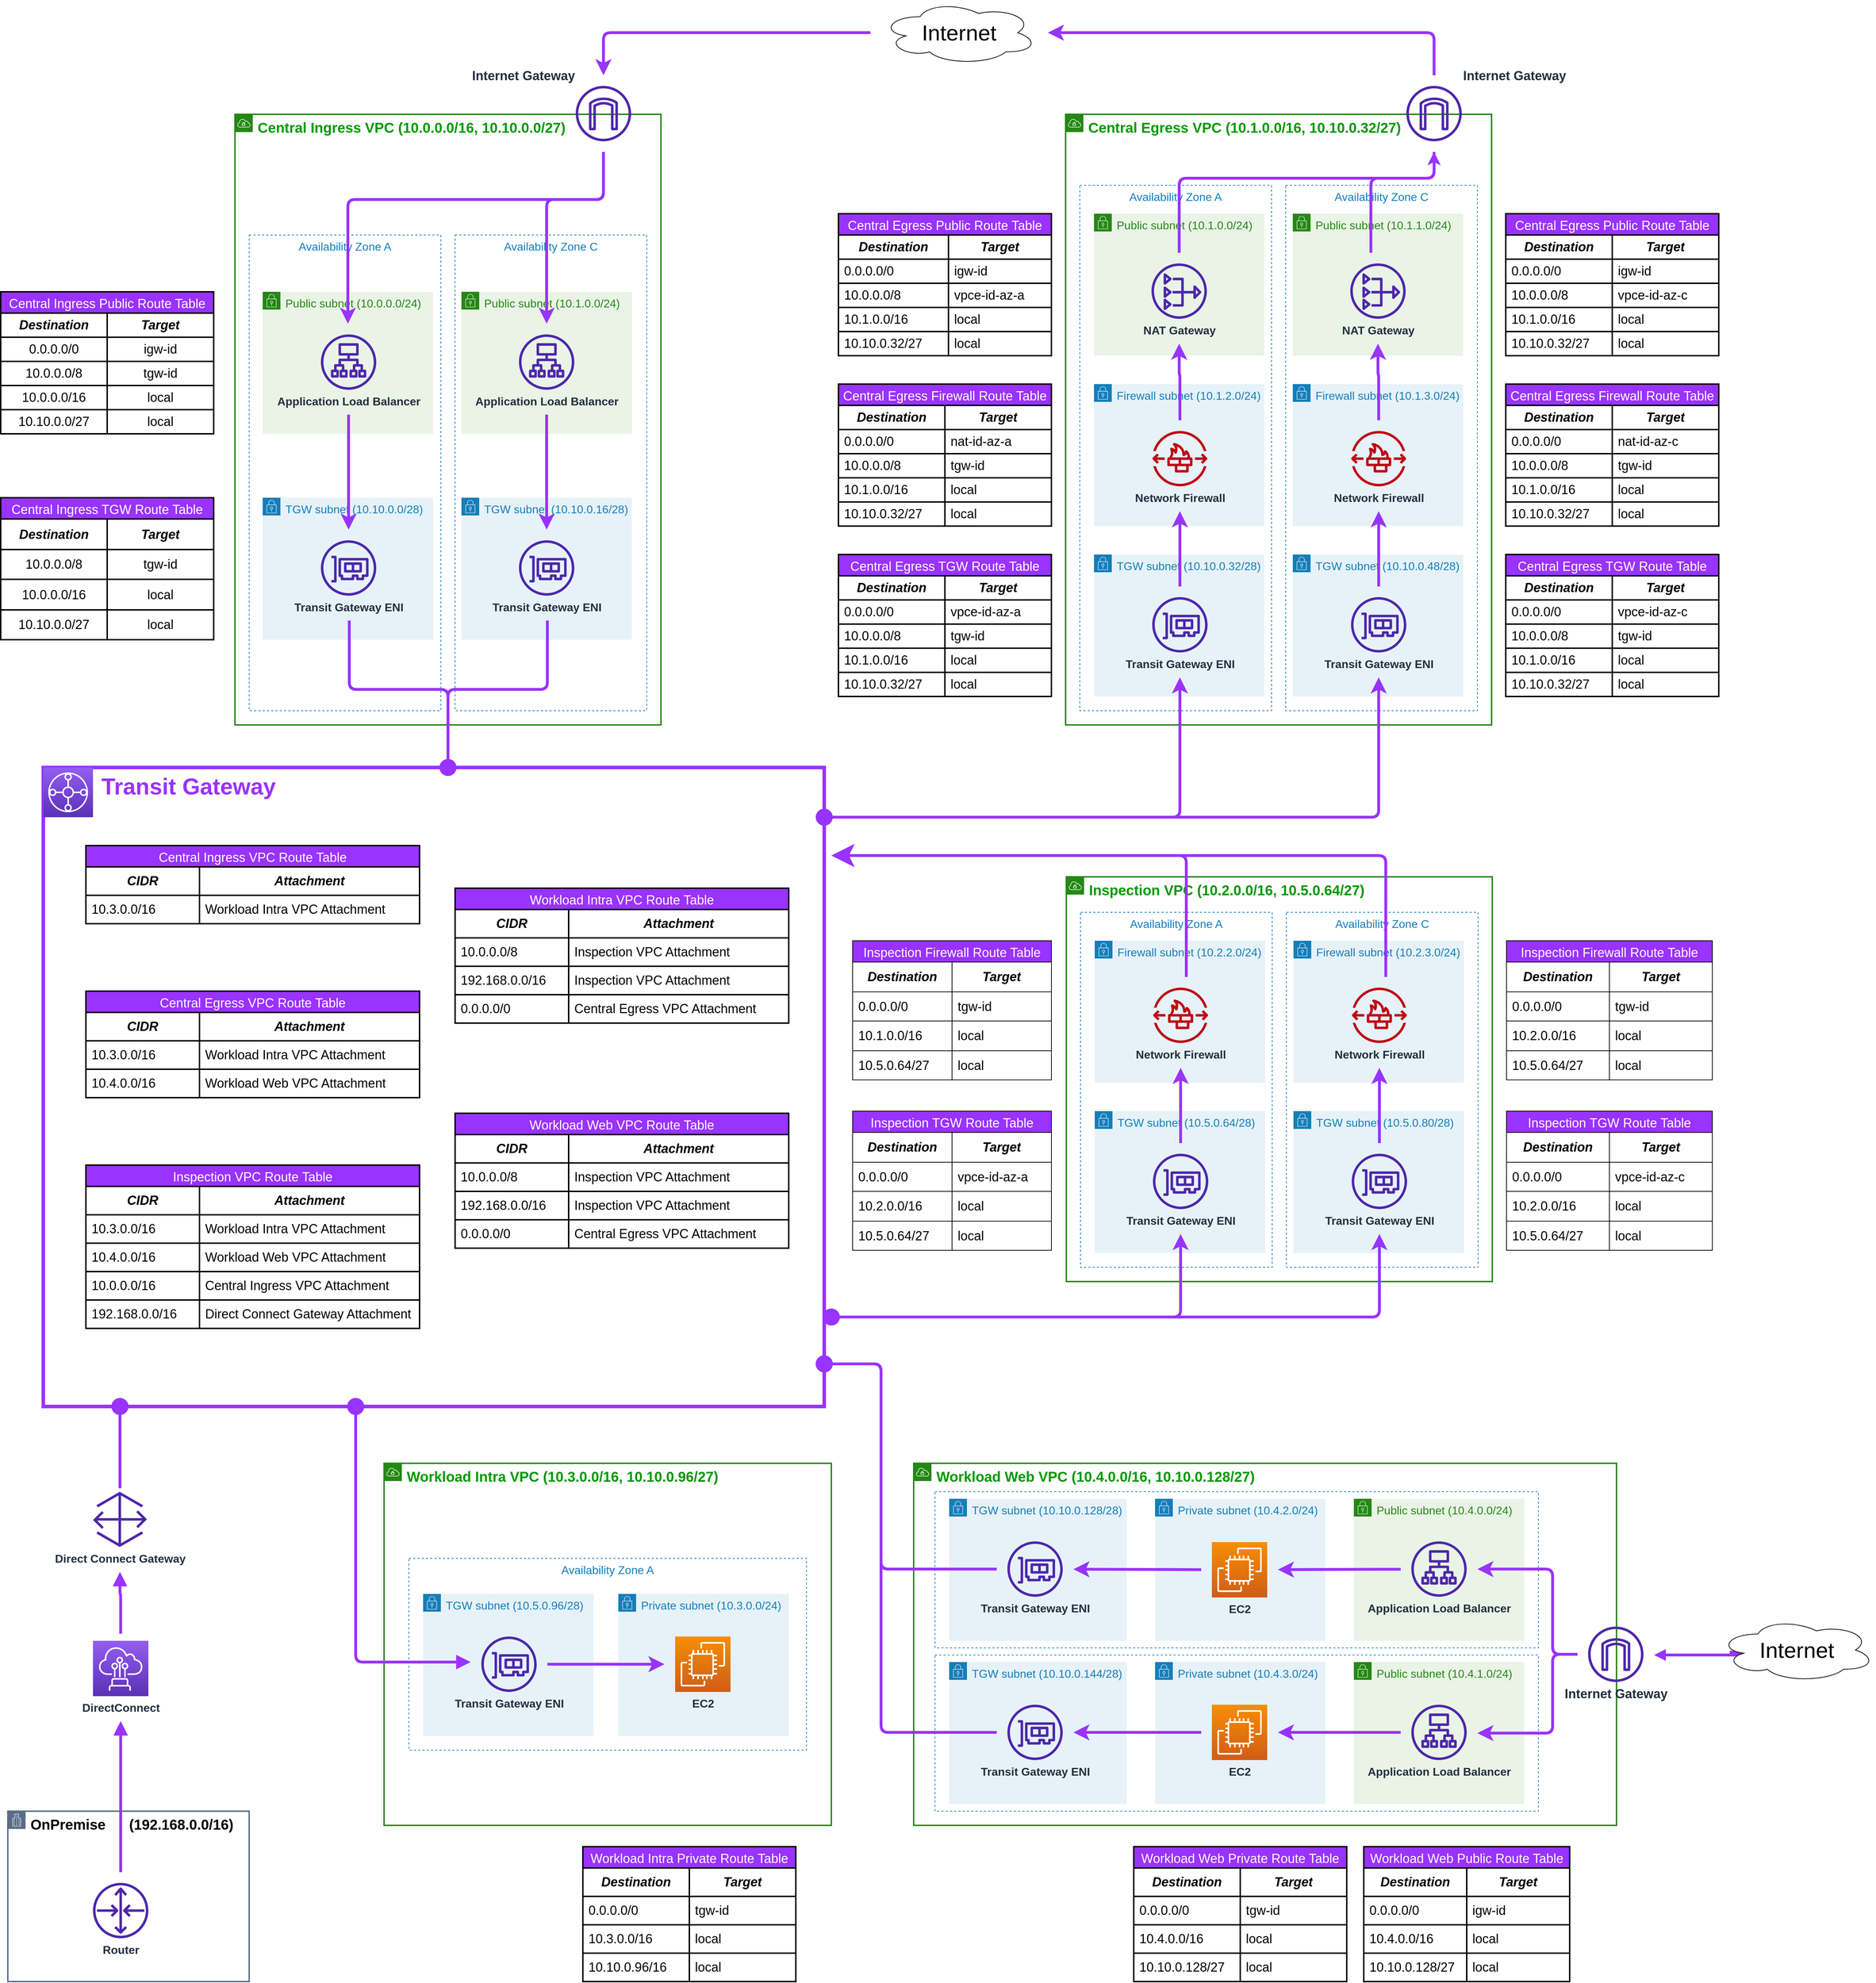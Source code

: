 <mxfile scale="1" border="20">
    <diagram id="3mV_5dCyKvdLCJNA6HSD" name="Page-1">
        <mxGraphModel dx="2720" dy="1041" grid="1" gridSize="10" guides="1" tooltips="1" connect="1" arrows="1" fold="1" page="1" pageScale="1" pageWidth="850" pageHeight="1100" background="#FFFFFF" math="0" shadow="0">
            <root>
                <mxCell id="0"/>
                <mxCell id="1" parent="0"/>
                <mxCell id="577" value="" style="fillColor=none;strokeColor=#147EBA;dashed=1;verticalAlign=top;fontStyle=0;fontColor=#147EBA;fontSize=16;" vertex="1" parent="1">
                    <mxGeometry x="1266" y="2280" width="850" height="220" as="geometry"/>
                </mxCell>
                <mxCell id="578" value="" style="fillColor=none;strokeColor=#147EBA;dashed=1;verticalAlign=middle;fontStyle=0;fontColor=#147EBA;fontSize=16;labelPosition=right;verticalLabelPosition=middle;align=left;textDirection=ltr;" vertex="1" parent="1">
                    <mxGeometry x="1266" y="2510" width="850" height="220" as="geometry"/>
                </mxCell>
                <mxCell id="296" value="Availability Zone A" style="fillColor=none;strokeColor=#147EBA;dashed=1;verticalAlign=top;fontStyle=0;fontColor=#147EBA;fontSize=16;" parent="1" vertex="1">
                    <mxGeometry x="1471" y="1464" width="270" height="500" as="geometry"/>
                </mxCell>
                <mxCell id="154" value="         Transit Gateway" style="fillColor=none;strokeColor=#9933FF;verticalAlign=top;fontStyle=1;fontColor=#9933FF;fontSize=32;strokeWidth=5;align=left;" parent="1" vertex="1">
                    <mxGeometry x="10" y="1260" width="1100" height="900" as="geometry"/>
                </mxCell>
                <mxCell id="85" value="Availability Zone C" style="fillColor=none;strokeColor=#147EBA;dashed=1;verticalAlign=top;fontStyle=0;fontColor=#147EBA;fontSize=16;" parent="1" vertex="1">
                    <mxGeometry x="1760" y="440" width="270" height="740" as="geometry"/>
                </mxCell>
                <mxCell id="84" value="Availability Zone A" style="fillColor=none;strokeColor=#147EBA;dashed=1;verticalAlign=top;fontStyle=0;fontColor=#147EBA;fontSize=16;" parent="1" vertex="1">
                    <mxGeometry x="1470" y="440" width="270" height="740" as="geometry"/>
                </mxCell>
                <mxCell id="4" value="Availability Zone C" style="fillColor=none;strokeColor=#147EBA;dashed=1;verticalAlign=top;fontStyle=0;fontColor=#147EBA;fontSize=16;" parent="1" vertex="1">
                    <mxGeometry x="590" y="510" width="270" height="670" as="geometry"/>
                </mxCell>
                <mxCell id="3" value="Availability Zone A" style="fillColor=none;strokeColor=#147EBA;dashed=1;verticalAlign=top;fontStyle=0;fontColor=#147EBA;fontSize=16;" parent="1" vertex="1">
                    <mxGeometry x="300" y="510" width="270" height="670" as="geometry"/>
                </mxCell>
                <mxCell id="55" style="edgeStyle=orthogonalEdgeStyle;html=1;strokeColor=#9933FF;strokeWidth=4;fontSize=18;fontColor=#009900;sourcePerimeterSpacing=15;targetPerimeterSpacing=15;endSize=10;startSize=10;" parent="1" source="2" target="11" edge="1">
                    <mxGeometry relative="1" as="geometry"/>
                </mxCell>
                <mxCell id="92" style="edgeStyle=orthogonalEdgeStyle;html=1;strokeColor=#9933FF;strokeWidth=4;fontSize=16;fontColor=#FFFFFF;startArrow=classic;startFill=1;endArrow=none;endFill=0;sourcePerimeterSpacing=15;targetPerimeterSpacing=15;endSize=10;startSize=10;" parent="1" source="2" target="87" edge="1">
                    <mxGeometry relative="1" as="geometry"/>
                </mxCell>
                <mxCell id="2" value="Internet" style="ellipse;shape=cloud;whiteSpace=wrap;html=1;fontSize=31;" parent="1" vertex="1">
                    <mxGeometry x="1190" y="180" width="220" height="90" as="geometry"/>
                </mxCell>
                <mxCell id="5" value="Public subnet (10.0.0.0/24)" style="points=[[0,0],[0.25,0],[0.5,0],[0.75,0],[1,0],[1,0.25],[1,0.5],[1,0.75],[1,1],[0.75,1],[0.5,1],[0.25,1],[0,1],[0,0.75],[0,0.5],[0,0.25]];outlineConnect=0;gradientColor=none;html=1;whiteSpace=wrap;fontSize=16;fontStyle=0;container=1;pointerEvents=0;collapsible=0;recursiveResize=0;shape=mxgraph.aws4.group;grIcon=mxgraph.aws4.group_security_group;grStroke=0;strokeColor=#248814;fillColor=#E9F3E6;verticalAlign=top;align=left;spacingLeft=30;fontColor=#248814;dashed=0;" parent="1" vertex="1">
                    <mxGeometry x="319" y="590" width="240" height="200" as="geometry"/>
                </mxCell>
                <mxCell id="6" value="Public subnet (10.1.0.0/24)" style="points=[[0,0],[0.25,0],[0.5,0],[0.75,0],[1,0],[1,0.25],[1,0.5],[1,0.75],[1,1],[0.75,1],[0.5,1],[0.25,1],[0,1],[0,0.75],[0,0.5],[0,0.25]];outlineConnect=0;gradientColor=none;html=1;whiteSpace=wrap;fontSize=16;fontStyle=0;container=1;pointerEvents=0;collapsible=0;recursiveResize=0;shape=mxgraph.aws4.group;grIcon=mxgraph.aws4.group_security_group;grStroke=0;strokeColor=#248814;fillColor=#E9F3E6;verticalAlign=top;align=left;spacingLeft=30;fontColor=#248814;dashed=0;" parent="1" vertex="1">
                    <mxGeometry x="599" y="590" width="240" height="200" as="geometry"/>
                </mxCell>
                <mxCell id="9" value="TGW subnet&amp;nbsp;(10.10.0.0/28)" style="points=[[0,0],[0.25,0],[0.5,0],[0.75,0],[1,0],[1,0.25],[1,0.5],[1,0.75],[1,1],[0.75,1],[0.5,1],[0.25,1],[0,1],[0,0.75],[0,0.5],[0,0.25]];outlineConnect=0;gradientColor=none;html=1;whiteSpace=wrap;fontSize=16;fontStyle=0;container=1;pointerEvents=0;collapsible=0;recursiveResize=0;shape=mxgraph.aws4.group;grIcon=mxgraph.aws4.group_security_group;grStroke=0;strokeColor=#147EBA;fillColor=#E6F2F8;verticalAlign=top;align=left;spacingLeft=30;fontColor=#147EBA;dashed=0;" parent="1" vertex="1">
                    <mxGeometry x="319" y="880" width="240" height="200" as="geometry"/>
                </mxCell>
                <mxCell id="14" value="Transit Gateway ENI" style="sketch=0;outlineConnect=0;fontColor=#232F3E;gradientColor=none;fillColor=#4D27AA;strokeColor=none;dashed=0;verticalLabelPosition=bottom;verticalAlign=top;align=center;html=1;fontSize=16;fontStyle=1;aspect=fixed;pointerEvents=1;shape=mxgraph.aws4.elastic_network_interface;" parent="9" vertex="1">
                    <mxGeometry x="82" y="60" width="78" height="78" as="geometry"/>
                </mxCell>
                <mxCell id="10" value="TGW subnet&amp;nbsp;(10.10.0.16/28)" style="points=[[0,0],[0.25,0],[0.5,0],[0.75,0],[1,0],[1,0.25],[1,0.5],[1,0.75],[1,1],[0.75,1],[0.5,1],[0.25,1],[0,1],[0,0.75],[0,0.5],[0,0.25]];outlineConnect=0;gradientColor=none;html=1;whiteSpace=wrap;fontSize=16;fontStyle=0;container=1;pointerEvents=0;collapsible=0;recursiveResize=0;shape=mxgraph.aws4.group;grIcon=mxgraph.aws4.group_security_group;grStroke=0;strokeColor=#147EBA;fillColor=#E6F2F8;verticalAlign=top;align=left;spacingLeft=30;fontColor=#147EBA;dashed=0;" parent="1" vertex="1">
                    <mxGeometry x="599" y="880" width="240" height="200" as="geometry"/>
                </mxCell>
                <mxCell id="13" value="Transit Gateway ENI" style="sketch=0;outlineConnect=0;fontColor=#232F3E;gradientColor=none;fillColor=#4D27AA;strokeColor=none;dashed=0;verticalLabelPosition=bottom;verticalAlign=top;align=center;html=1;fontSize=16;fontStyle=1;aspect=fixed;pointerEvents=1;shape=mxgraph.aws4.elastic_network_interface;" parent="10" vertex="1">
                    <mxGeometry x="81" y="60" width="78" height="78" as="geometry"/>
                </mxCell>
                <mxCell id="15" style="edgeStyle=orthogonalEdgeStyle;html=1;fontSize=16;strokeWidth=4;strokeColor=#9933FF;targetPerimeterSpacing=15;sourcePerimeterSpacing=35;endSize=10;startSize=10;" parent="1" source="12" target="14" edge="1">
                    <mxGeometry relative="1" as="geometry"/>
                </mxCell>
                <mxCell id="30" value="Central Ingress Public Route Table" style="shape=table;startSize=30;container=1;collapsible=0;childLayout=tableLayout;fontSize=18;fillColor=#9933FF;strokeColor=#000000;fontColor=#FFFFFF;strokeWidth=2;" parent="1" vertex="1">
                    <mxGeometry x="-50" y="590" width="300" height="200" as="geometry"/>
                </mxCell>
                <mxCell id="205" style="shape=tableRow;horizontal=0;startSize=0;swimlaneHead=0;swimlaneBody=0;top=0;left=0;bottom=0;right=0;collapsible=0;dropTarget=0;fillColor=none;points=[[0,0.5],[1,0.5]];portConstraint=eastwest;fontSize=18;" parent="30" vertex="1">
                    <mxGeometry y="30" width="300" height="34" as="geometry"/>
                </mxCell>
                <mxCell id="206" value="Destination" style="shape=partialRectangle;html=1;whiteSpace=wrap;connectable=0;overflow=hidden;fillColor=none;top=0;left=0;bottom=0;right=0;pointerEvents=1;fontSize=18;fontStyle=3" parent="205" vertex="1">
                    <mxGeometry width="150" height="34" as="geometry">
                        <mxRectangle width="150" height="34" as="alternateBounds"/>
                    </mxGeometry>
                </mxCell>
                <mxCell id="207" value="Target" style="shape=partialRectangle;html=1;whiteSpace=wrap;connectable=0;overflow=hidden;fillColor=none;top=0;left=0;bottom=0;right=0;pointerEvents=1;fontSize=18;fontStyle=3" parent="205" vertex="1">
                    <mxGeometry x="150" width="150" height="34" as="geometry">
                        <mxRectangle width="150" height="34" as="alternateBounds"/>
                    </mxGeometry>
                </mxCell>
                <mxCell id="31" value="" style="shape=tableRow;horizontal=0;startSize=0;swimlaneHead=0;swimlaneBody=0;top=0;left=0;bottom=0;right=0;collapsible=0;dropTarget=0;fillColor=none;points=[[0,0.5],[1,0.5]];portConstraint=eastwest;fontSize=18;" parent="30" vertex="1">
                    <mxGeometry y="64" width="300" height="34" as="geometry"/>
                </mxCell>
                <mxCell id="32" value="0.0.0.0/0" style="shape=partialRectangle;html=1;whiteSpace=wrap;connectable=0;overflow=hidden;fillColor=none;top=0;left=0;bottom=0;right=0;pointerEvents=1;fontSize=18;" parent="31" vertex="1">
                    <mxGeometry width="150" height="34" as="geometry">
                        <mxRectangle width="150" height="34" as="alternateBounds"/>
                    </mxGeometry>
                </mxCell>
                <mxCell id="33" value="igw-id" style="shape=partialRectangle;html=1;whiteSpace=wrap;connectable=0;overflow=hidden;fillColor=none;top=0;left=0;bottom=0;right=0;pointerEvents=1;fontSize=18;" parent="31" vertex="1">
                    <mxGeometry x="150" width="150" height="34" as="geometry">
                        <mxRectangle width="150" height="34" as="alternateBounds"/>
                    </mxGeometry>
                </mxCell>
                <mxCell id="34" value="" style="shape=tableRow;horizontal=0;startSize=0;swimlaneHead=0;swimlaneBody=0;top=0;left=0;bottom=0;right=0;collapsible=0;dropTarget=0;fillColor=none;points=[[0,0.5],[1,0.5]];portConstraint=eastwest;fontSize=18;" parent="30" vertex="1">
                    <mxGeometry y="98" width="300" height="34" as="geometry"/>
                </mxCell>
                <mxCell id="35" value="10.0.0.0/8" style="shape=partialRectangle;html=1;whiteSpace=wrap;connectable=0;overflow=hidden;fillColor=none;top=0;left=0;bottom=0;right=0;pointerEvents=1;fontSize=18;" parent="34" vertex="1">
                    <mxGeometry width="150" height="34" as="geometry">
                        <mxRectangle width="150" height="34" as="alternateBounds"/>
                    </mxGeometry>
                </mxCell>
                <mxCell id="36" value="tgw-id" style="shape=partialRectangle;html=1;whiteSpace=wrap;connectable=0;overflow=hidden;fillColor=none;top=0;left=0;bottom=0;right=0;pointerEvents=1;fontSize=18;" parent="34" vertex="1">
                    <mxGeometry x="150" width="150" height="34" as="geometry">
                        <mxRectangle width="150" height="34" as="alternateBounds"/>
                    </mxGeometry>
                </mxCell>
                <mxCell id="37" value="" style="shape=tableRow;horizontal=0;startSize=0;swimlaneHead=0;swimlaneBody=0;top=0;left=0;bottom=0;right=0;collapsible=0;dropTarget=0;fillColor=none;points=[[0,0.5],[1,0.5]];portConstraint=eastwest;fontSize=18;" parent="30" vertex="1">
                    <mxGeometry y="132" width="300" height="34" as="geometry"/>
                </mxCell>
                <mxCell id="38" value="10.0.0.0/16" style="shape=partialRectangle;html=1;whiteSpace=wrap;connectable=0;overflow=hidden;fillColor=none;top=0;left=0;bottom=0;right=0;pointerEvents=1;fontSize=18;" parent="37" vertex="1">
                    <mxGeometry width="150" height="34" as="geometry">
                        <mxRectangle width="150" height="34" as="alternateBounds"/>
                    </mxGeometry>
                </mxCell>
                <mxCell id="39" value="local" style="shape=partialRectangle;html=1;whiteSpace=wrap;connectable=0;overflow=hidden;fillColor=none;top=0;left=0;bottom=0;right=0;pointerEvents=1;fontSize=18;" parent="37" vertex="1">
                    <mxGeometry x="150" width="150" height="34" as="geometry">
                        <mxRectangle width="150" height="34" as="alternateBounds"/>
                    </mxGeometry>
                </mxCell>
                <mxCell id="629" style="shape=tableRow;horizontal=0;startSize=0;swimlaneHead=0;swimlaneBody=0;top=0;left=0;bottom=0;right=0;collapsible=0;dropTarget=0;fillColor=none;points=[[0,0.5],[1,0.5]];portConstraint=eastwest;fontSize=18;" vertex="1" parent="30">
                    <mxGeometry y="166" width="300" height="34" as="geometry"/>
                </mxCell>
                <mxCell id="630" value="10.10.0.0/27" style="shape=partialRectangle;html=1;whiteSpace=wrap;connectable=0;overflow=hidden;fillColor=none;top=0;left=0;bottom=0;right=0;pointerEvents=1;fontSize=18;" vertex="1" parent="629">
                    <mxGeometry width="150" height="34" as="geometry">
                        <mxRectangle width="150" height="34" as="alternateBounds"/>
                    </mxGeometry>
                </mxCell>
                <mxCell id="631" value="local" style="shape=partialRectangle;html=1;whiteSpace=wrap;connectable=0;overflow=hidden;fillColor=none;top=0;left=0;bottom=0;right=0;pointerEvents=1;fontSize=18;" vertex="1" parent="629">
                    <mxGeometry x="150" width="150" height="34" as="geometry">
                        <mxRectangle width="150" height="34" as="alternateBounds"/>
                    </mxGeometry>
                </mxCell>
                <mxCell id="50" value="Central Ingress VPC (10.0.0.0/16, 10.10.0.0/27)" style="points=[[0,0],[0.25,0],[0.5,0],[0.75,0],[1,0],[1,0.25],[1,0.5],[1,0.75],[1,1],[0.75,1],[0.5,1],[0.25,1],[0,1],[0,0.75],[0,0.5],[0,0.25]];outlineConnect=0;gradientColor=none;html=1;whiteSpace=wrap;fontSize=20;fontStyle=1;container=1;pointerEvents=0;collapsible=0;recursiveResize=0;shape=mxgraph.aws4.group;grIcon=mxgraph.aws4.group_vpc;strokeColor=#248814;fillColor=none;verticalAlign=top;align=left;spacingLeft=30;fontColor=#009900;dashed=0;strokeWidth=2;" parent="1" vertex="1">
                    <mxGeometry x="280" y="340" width="600" height="860" as="geometry"/>
                </mxCell>
                <mxCell id="511" style="edgeStyle=orthogonalEdgeStyle;html=1;strokeColor=#9933FF;strokeWidth=4;fontSize=16;fontColor=#000000;startArrow=none;startFill=0;endArrow=classic;endFill=1;sourcePerimeterSpacing=15;targetPerimeterSpacing=15;endSize=10;startSize=10;" parent="50" source="11" target="509" edge="1">
                    <mxGeometry relative="1" as="geometry">
                        <Array as="points">
                            <mxPoint x="519" y="120"/>
                            <mxPoint x="439" y="120"/>
                        </Array>
                    </mxGeometry>
                </mxCell>
                <mxCell id="11" value="Internet Gateway" style="sketch=0;outlineConnect=0;fontColor=#232F3E;gradientColor=none;fillColor=#4D27AA;strokeColor=none;dashed=0;verticalLabelPosition=top;verticalAlign=bottom;align=right;html=1;fontSize=18;fontStyle=1;aspect=fixed;pointerEvents=1;shape=mxgraph.aws4.internet_gateway;labelPosition=left;" parent="50" vertex="1">
                    <mxGeometry x="480" y="-40" width="78" height="78" as="geometry"/>
                </mxCell>
                <mxCell id="12" value="Application Load Balancer" style="sketch=0;outlineConnect=0;fontColor=#232F3E;gradientColor=none;fillColor=#4D27AA;strokeColor=none;dashed=0;verticalLabelPosition=bottom;verticalAlign=top;align=center;html=1;fontSize=16;fontStyle=1;aspect=fixed;pointerEvents=1;shape=mxgraph.aws4.application_load_balancer;" parent="50" vertex="1">
                    <mxGeometry x="121" y="310" width="78" height="78" as="geometry"/>
                </mxCell>
                <mxCell id="54" style="edgeStyle=orthogonalEdgeStyle;html=1;strokeColor=#9933FF;strokeWidth=4;fontSize=18;fontColor=#009900;sourcePerimeterSpacing=15;targetPerimeterSpacing=15;endSize=10;startSize=10;" parent="50" source="11" target="12" edge="1">
                    <mxGeometry relative="1" as="geometry">
                        <Array as="points">
                            <mxPoint x="519" y="120"/>
                            <mxPoint x="159" y="120"/>
                        </Array>
                    </mxGeometry>
                </mxCell>
                <mxCell id="509" value="Application Load Balancer" style="sketch=0;outlineConnect=0;fontColor=#232F3E;gradientColor=none;fillColor=#4D27AA;strokeColor=none;dashed=0;verticalLabelPosition=bottom;verticalAlign=top;align=center;html=1;fontSize=16;fontStyle=1;aspect=fixed;pointerEvents=1;shape=mxgraph.aws4.application_load_balancer;" parent="50" vertex="1">
                    <mxGeometry x="400" y="310" width="78" height="78" as="geometry"/>
                </mxCell>
                <mxCell id="56" value="Public subnet (10.1.0.0/24)" style="points=[[0,0],[0.25,0],[0.5,0],[0.75,0],[1,0],[1,0.25],[1,0.5],[1,0.75],[1,1],[0.75,1],[0.5,1],[0.25,1],[0,1],[0,0.75],[0,0.5],[0,0.25]];outlineConnect=0;gradientColor=none;html=1;whiteSpace=wrap;fontSize=16;fontStyle=0;container=1;pointerEvents=0;collapsible=0;recursiveResize=0;shape=mxgraph.aws4.group;grIcon=mxgraph.aws4.group_security_group;grStroke=0;strokeColor=#248814;fillColor=#E9F3E6;verticalAlign=top;align=left;spacingLeft=30;fontColor=#248814;dashed=0;" parent="1" vertex="1">
                    <mxGeometry x="1490" y="480" width="240" height="200" as="geometry"/>
                </mxCell>
                <mxCell id="80" value="NAT Gateway" style="sketch=0;outlineConnect=0;fontColor=#232F3E;gradientColor=none;fillColor=#4D27AA;strokeColor=none;dashed=0;verticalLabelPosition=bottom;verticalAlign=top;align=center;html=1;fontSize=16;fontStyle=1;aspect=fixed;pointerEvents=1;shape=mxgraph.aws4.nat_gateway;" parent="56" vertex="1">
                    <mxGeometry x="81" y="70" width="78" height="78" as="geometry"/>
                </mxCell>
                <mxCell id="57" value="Public subnet (10.1.1.0/24)" style="points=[[0,0],[0.25,0],[0.5,0],[0.75,0],[1,0],[1,0.25],[1,0.5],[1,0.75],[1,1],[0.75,1],[0.5,1],[0.25,1],[0,1],[0,0.75],[0,0.5],[0,0.25]];outlineConnect=0;gradientColor=none;html=1;whiteSpace=wrap;fontSize=16;fontStyle=0;container=1;pointerEvents=0;collapsible=0;recursiveResize=0;shape=mxgraph.aws4.group;grIcon=mxgraph.aws4.group_security_group;grStroke=0;strokeColor=#248814;fillColor=#E9F3E6;verticalAlign=top;align=left;spacingLeft=30;fontColor=#248814;dashed=0;" parent="1" vertex="1">
                    <mxGeometry x="1770" y="480" width="240" height="200" as="geometry"/>
                </mxCell>
                <mxCell id="82" value="NAT Gateway" style="sketch=0;outlineConnect=0;fontColor=#232F3E;gradientColor=none;fillColor=#4D27AA;strokeColor=none;dashed=0;verticalLabelPosition=bottom;verticalAlign=top;align=center;html=1;fontSize=16;fontStyle=1;aspect=fixed;pointerEvents=1;shape=mxgraph.aws4.nat_gateway;" parent="57" vertex="1">
                    <mxGeometry x="81" y="70" width="78" height="78" as="geometry"/>
                </mxCell>
                <mxCell id="58" value="Firewall subnet&amp;nbsp;(10.1.2.0/24)" style="points=[[0,0],[0.25,0],[0.5,0],[0.75,0],[1,0],[1,0.25],[1,0.5],[1,0.75],[1,1],[0.75,1],[0.5,1],[0.25,1],[0,1],[0,0.75],[0,0.5],[0,0.25]];outlineConnect=0;gradientColor=none;html=1;whiteSpace=wrap;fontSize=16;fontStyle=0;container=1;pointerEvents=0;collapsible=0;recursiveResize=0;shape=mxgraph.aws4.group;grIcon=mxgraph.aws4.group_security_group;grStroke=0;strokeColor=#147EBA;fillColor=#E6F2F8;verticalAlign=top;align=left;spacingLeft=30;fontColor=#147EBA;dashed=0;" parent="1" vertex="1">
                    <mxGeometry x="1490" y="720" width="240" height="200" as="geometry"/>
                </mxCell>
                <mxCell id="75" value="Network Firewall" style="sketch=0;outlineConnect=0;fontColor=#232F3E;gradientColor=none;fillColor=#BF0816;strokeColor=none;dashed=0;verticalLabelPosition=bottom;verticalAlign=top;align=center;html=1;fontSize=16;fontStyle=1;aspect=fixed;pointerEvents=1;shape=mxgraph.aws4.network_firewall_endpoints;" parent="58" vertex="1">
                    <mxGeometry x="82" y="66" width="78" height="78" as="geometry"/>
                </mxCell>
                <mxCell id="60" value="Firewall subnet&amp;nbsp;(10.1.3.0/24)" style="points=[[0,0],[0.25,0],[0.5,0],[0.75,0],[1,0],[1,0.25],[1,0.5],[1,0.75],[1,1],[0.75,1],[0.5,1],[0.25,1],[0,1],[0,0.75],[0,0.5],[0,0.25]];outlineConnect=0;gradientColor=none;html=1;whiteSpace=wrap;fontSize=16;fontStyle=0;container=1;pointerEvents=0;collapsible=0;recursiveResize=0;shape=mxgraph.aws4.group;grIcon=mxgraph.aws4.group_security_group;grStroke=0;strokeColor=#147EBA;fillColor=#E6F2F8;verticalAlign=top;align=left;spacingLeft=30;fontColor=#147EBA;dashed=0;" parent="1" vertex="1">
                    <mxGeometry x="1770" y="720" width="240" height="200" as="geometry"/>
                </mxCell>
                <mxCell id="76" value="Network Firewall" style="sketch=0;outlineConnect=0;fontColor=#232F3E;gradientColor=none;fillColor=#BF0816;strokeColor=none;dashed=0;verticalLabelPosition=bottom;verticalAlign=top;align=center;html=1;fontSize=16;fontStyle=1;aspect=fixed;pointerEvents=1;shape=mxgraph.aws4.network_firewall_endpoints;" parent="60" vertex="1">
                    <mxGeometry x="82" y="66" width="78" height="78" as="geometry"/>
                </mxCell>
                <mxCell id="63" value="TGW subnet&amp;nbsp;(10.10.0.32/28)" style="points=[[0,0],[0.25,0],[0.5,0],[0.75,0],[1,0],[1,0.25],[1,0.5],[1,0.75],[1,1],[0.75,1],[0.5,1],[0.25,1],[0,1],[0,0.75],[0,0.5],[0,0.25]];outlineConnect=0;gradientColor=none;html=1;whiteSpace=wrap;fontSize=16;fontStyle=0;container=1;pointerEvents=0;collapsible=0;recursiveResize=0;shape=mxgraph.aws4.group;grIcon=mxgraph.aws4.group_security_group;grStroke=0;strokeColor=#147EBA;fillColor=#E6F2F8;verticalAlign=top;align=left;spacingLeft=30;fontColor=#147EBA;dashed=0;" parent="1" vertex="1">
                    <mxGeometry x="1490" y="960" width="240" height="200" as="geometry"/>
                </mxCell>
                <mxCell id="64" value="Transit Gateway ENI" style="sketch=0;outlineConnect=0;fontColor=#232F3E;gradientColor=none;fillColor=#4D27AA;strokeColor=none;dashed=0;verticalLabelPosition=bottom;verticalAlign=top;align=center;html=1;fontSize=16;fontStyle=1;aspect=fixed;pointerEvents=1;shape=mxgraph.aws4.elastic_network_interface;" parent="63" vertex="1">
                    <mxGeometry x="82" y="60" width="78" height="78" as="geometry"/>
                </mxCell>
                <mxCell id="65" value="TGW subnet&amp;nbsp;(10.10.0.48/28)" style="points=[[0,0],[0.25,0],[0.5,0],[0.75,0],[1,0],[1,0.25],[1,0.5],[1,0.75],[1,1],[0.75,1],[0.5,1],[0.25,1],[0,1],[0,0.75],[0,0.5],[0,0.25]];outlineConnect=0;gradientColor=none;html=1;whiteSpace=wrap;fontSize=16;fontStyle=0;container=1;pointerEvents=0;collapsible=0;recursiveResize=0;shape=mxgraph.aws4.group;grIcon=mxgraph.aws4.group_security_group;grStroke=0;strokeColor=#147EBA;fillColor=#E6F2F8;verticalAlign=top;align=left;spacingLeft=30;fontColor=#147EBA;dashed=0;" parent="1" vertex="1">
                    <mxGeometry x="1770" y="960" width="240" height="200" as="geometry"/>
                </mxCell>
                <mxCell id="66" value="Transit Gateway ENI" style="sketch=0;outlineConnect=0;fontColor=#232F3E;gradientColor=none;fillColor=#4D27AA;strokeColor=none;dashed=0;verticalLabelPosition=bottom;verticalAlign=top;align=center;html=1;fontSize=16;fontStyle=1;aspect=fixed;pointerEvents=1;shape=mxgraph.aws4.elastic_network_interface;" parent="65" vertex="1">
                    <mxGeometry x="82" y="60" width="78" height="78" as="geometry"/>
                </mxCell>
                <mxCell id="67" value="Central Ingress TGW Route Table" style="shape=table;startSize=30;container=1;collapsible=0;childLayout=tableLayout;strokeColor=#000000;fontSize=18;fontColor=#FFFFFF;fillColor=#9933FF;strokeWidth=2;" parent="1" vertex="1">
                    <mxGeometry x="-50" y="880" width="300" height="200" as="geometry"/>
                </mxCell>
                <mxCell id="208" style="shape=tableRow;horizontal=0;startSize=0;swimlaneHead=0;swimlaneBody=0;top=0;left=0;bottom=0;right=0;collapsible=0;dropTarget=0;fillColor=none;points=[[0,0.5],[1,0.5]];portConstraint=eastwest;strokeColor=#000000;fontSize=18;fontColor=#009900;" parent="67" vertex="1">
                    <mxGeometry y="30" width="300" height="43" as="geometry"/>
                </mxCell>
                <mxCell id="209" value="Destination" style="shape=partialRectangle;html=1;whiteSpace=wrap;connectable=0;overflow=hidden;fillColor=none;top=0;left=0;bottom=0;right=0;pointerEvents=1;strokeColor=#000000;fontSize=18;fontColor=#000000;fontStyle=3" parent="208" vertex="1">
                    <mxGeometry width="150" height="43" as="geometry">
                        <mxRectangle width="150" height="43" as="alternateBounds"/>
                    </mxGeometry>
                </mxCell>
                <mxCell id="210" value="Target" style="shape=partialRectangle;html=1;whiteSpace=wrap;connectable=0;overflow=hidden;fillColor=none;top=0;left=0;bottom=0;right=0;pointerEvents=1;strokeColor=#000000;fontSize=18;fontColor=#000000;fontStyle=3" parent="208" vertex="1">
                    <mxGeometry x="150" width="150" height="43" as="geometry">
                        <mxRectangle width="150" height="43" as="alternateBounds"/>
                    </mxGeometry>
                </mxCell>
                <mxCell id="68" value="" style="shape=tableRow;horizontal=0;startSize=0;swimlaneHead=0;swimlaneBody=0;top=0;left=0;bottom=0;right=0;collapsible=0;dropTarget=0;fillColor=none;points=[[0,0.5],[1,0.5]];portConstraint=eastwest;strokeColor=#000000;fontSize=18;fontColor=#009900;" parent="67" vertex="1">
                    <mxGeometry y="73" width="300" height="42" as="geometry"/>
                </mxCell>
                <mxCell id="69" value="&lt;span style=&quot;color: rgb(0, 0, 0); font-size: 18px;&quot;&gt;10.0.0.0/8&lt;/span&gt;" style="shape=partialRectangle;html=1;whiteSpace=wrap;connectable=0;overflow=hidden;fillColor=none;top=0;left=0;bottom=0;right=0;pointerEvents=1;strokeColor=#000000;fontSize=18;fontColor=#009900;" parent="68" vertex="1">
                    <mxGeometry width="150" height="42" as="geometry">
                        <mxRectangle width="150" height="42" as="alternateBounds"/>
                    </mxGeometry>
                </mxCell>
                <mxCell id="70" value="&lt;span style=&quot;color: rgb(0, 0, 0); font-size: 18px;&quot;&gt;tgw-id&lt;/span&gt;" style="shape=partialRectangle;html=1;whiteSpace=wrap;connectable=0;overflow=hidden;fillColor=none;top=0;left=0;bottom=0;right=0;pointerEvents=1;strokeColor=#000000;fontSize=18;fontColor=#009900;" parent="68" vertex="1">
                    <mxGeometry x="150" width="150" height="42" as="geometry">
                        <mxRectangle width="150" height="42" as="alternateBounds"/>
                    </mxGeometry>
                </mxCell>
                <mxCell id="71" value="" style="shape=tableRow;horizontal=0;startSize=0;swimlaneHead=0;swimlaneBody=0;top=0;left=0;bottom=0;right=0;collapsible=0;dropTarget=0;fillColor=none;points=[[0,0.5],[1,0.5]];portConstraint=eastwest;strokeColor=#000000;fontSize=18;fontColor=#009900;" parent="67" vertex="1">
                    <mxGeometry y="115" width="300" height="43" as="geometry"/>
                </mxCell>
                <mxCell id="72" value="&lt;span style=&quot;color: rgb(0, 0, 0); font-size: 18px;&quot;&gt;10.0.0.0/16&lt;/span&gt;" style="shape=partialRectangle;html=1;whiteSpace=wrap;connectable=0;overflow=hidden;fillColor=none;top=0;left=0;bottom=0;right=0;pointerEvents=1;strokeColor=#000000;fontSize=18;fontColor=#009900;" parent="71" vertex="1">
                    <mxGeometry width="150" height="43" as="geometry">
                        <mxRectangle width="150" height="43" as="alternateBounds"/>
                    </mxGeometry>
                </mxCell>
                <mxCell id="73" value="&lt;span style=&quot;color: rgb(0, 0, 0); font-size: 18px;&quot;&gt;local&lt;/span&gt;" style="shape=partialRectangle;html=1;whiteSpace=wrap;connectable=0;overflow=hidden;fillColor=none;top=0;left=0;bottom=0;right=0;pointerEvents=1;strokeColor=#000000;fontSize=18;fontColor=#009900;" parent="71" vertex="1">
                    <mxGeometry x="150" width="150" height="43" as="geometry">
                        <mxRectangle width="150" height="43" as="alternateBounds"/>
                    </mxGeometry>
                </mxCell>
                <mxCell id="632" style="shape=tableRow;horizontal=0;startSize=0;swimlaneHead=0;swimlaneBody=0;top=0;left=0;bottom=0;right=0;collapsible=0;dropTarget=0;fillColor=none;points=[[0,0.5],[1,0.5]];portConstraint=eastwest;strokeColor=#000000;fontSize=18;fontColor=#009900;" vertex="1" parent="67">
                    <mxGeometry y="158" width="300" height="42" as="geometry"/>
                </mxCell>
                <mxCell id="633" value="&lt;span style=&quot;color: rgb(0, 0, 0); font-size: 18px;&quot;&gt;10.10.0.0/27&lt;/span&gt;" style="shape=partialRectangle;html=1;whiteSpace=wrap;connectable=0;overflow=hidden;fillColor=none;top=0;left=0;bottom=0;right=0;pointerEvents=1;strokeColor=#000000;fontSize=18;fontColor=#009900;" vertex="1" parent="632">
                    <mxGeometry width="150" height="42" as="geometry">
                        <mxRectangle width="150" height="42" as="alternateBounds"/>
                    </mxGeometry>
                </mxCell>
                <mxCell id="634" value="&lt;span style=&quot;color: rgb(0, 0, 0); font-size: 18px;&quot;&gt;local&lt;/span&gt;" style="shape=partialRectangle;html=1;whiteSpace=wrap;connectable=0;overflow=hidden;fillColor=none;top=0;left=0;bottom=0;right=0;pointerEvents=1;strokeColor=#000000;fontSize=18;fontColor=#009900;" vertex="1" parent="632">
                    <mxGeometry x="150" width="150" height="42" as="geometry">
                        <mxRectangle width="150" height="42" as="alternateBounds"/>
                    </mxGeometry>
                </mxCell>
                <mxCell id="78" style="edgeStyle=orthogonalEdgeStyle;html=1;strokeColor=#9933FF;strokeWidth=4;fontSize=16;fontColor=#FFFFFF;sourcePerimeterSpacing=35;targetPerimeterSpacing=15;startArrow=classic;startFill=1;endArrow=none;endFill=0;endSize=10;startSize=10;" parent="1" source="75" target="64" edge="1">
                    <mxGeometry relative="1" as="geometry"/>
                </mxCell>
                <mxCell id="79" style="edgeStyle=orthogonalEdgeStyle;html=1;strokeColor=#9933FF;strokeWidth=4;fontSize=16;fontColor=#FFFFFF;sourcePerimeterSpacing=35;targetPerimeterSpacing=15;endArrow=none;endFill=0;startArrow=classic;startFill=1;endSize=10;startSize=10;" parent="1" source="76" target="66" edge="1">
                    <mxGeometry relative="1" as="geometry"/>
                </mxCell>
                <mxCell id="81" style="edgeStyle=orthogonalEdgeStyle;html=1;strokeColor=#9933FF;strokeWidth=4;fontSize=16;fontColor=#FFFFFF;sourcePerimeterSpacing=35;targetPerimeterSpacing=15;startArrow=classic;startFill=1;endArrow=none;endFill=0;endSize=10;startSize=10;" parent="1" source="80" target="75" edge="1">
                    <mxGeometry relative="1" as="geometry"/>
                </mxCell>
                <mxCell id="83" style="edgeStyle=orthogonalEdgeStyle;html=1;strokeColor=#9933FF;strokeWidth=4;fontSize=16;fontColor=#FFFFFF;sourcePerimeterSpacing=35;targetPerimeterSpacing=15;startArrow=classic;startFill=1;endArrow=none;endFill=0;endSize=10;startSize=10;" parent="1" source="82" target="76" edge="1">
                    <mxGeometry relative="1" as="geometry"/>
                </mxCell>
                <mxCell id="86" value="Central Egress VPC (10.1.0.0/16, 10.10.0.32/27)" style="points=[[0,0],[0.25,0],[0.5,0],[0.75,0],[1,0],[1,0.25],[1,0.5],[1,0.75],[1,1],[0.75,1],[0.5,1],[0.25,1],[0,1],[0,0.75],[0,0.5],[0,0.25]];outlineConnect=0;gradientColor=none;html=1;whiteSpace=wrap;fontSize=20;fontStyle=1;container=1;pointerEvents=0;collapsible=0;recursiveResize=0;shape=mxgraph.aws4.group;grIcon=mxgraph.aws4.group_vpc;strokeColor=#248814;fillColor=none;verticalAlign=top;align=left;spacingLeft=30;fontColor=#009900;dashed=0;strokeWidth=2;" parent="1" vertex="1">
                    <mxGeometry x="1450" y="340" width="600" height="860" as="geometry"/>
                </mxCell>
                <mxCell id="87" value="Internet Gateway" style="sketch=0;outlineConnect=0;fontColor=#232F3E;gradientColor=none;fillColor=#4D27AA;strokeColor=none;dashed=0;verticalLabelPosition=top;verticalAlign=bottom;align=left;html=1;fontSize=18;fontStyle=1;aspect=fixed;pointerEvents=1;shape=mxgraph.aws4.internet_gateway;labelPosition=right;" parent="86" vertex="1">
                    <mxGeometry x="480" y="-40" width="78" height="78" as="geometry"/>
                </mxCell>
                <mxCell id="90" style="edgeStyle=orthogonalEdgeStyle;html=1;strokeColor=#9933FF;strokeWidth=4;fontSize=16;fontColor=#FFFFFF;startArrow=none;startFill=0;endArrow=none;endFill=0;sourcePerimeterSpacing=15;targetPerimeterSpacing=15;endSize=10;startSize=10;" parent="1" source="80" target="87" edge="1">
                    <mxGeometry relative="1" as="geometry">
                        <Array as="points">
                            <mxPoint x="1610" y="430"/>
                            <mxPoint x="1969" y="430"/>
                        </Array>
                    </mxGeometry>
                </mxCell>
                <mxCell id="91" style="edgeStyle=orthogonalEdgeStyle;html=1;strokeColor=#9933FF;strokeWidth=4;fontSize=16;fontColor=#FFFFFF;startArrow=none;startFill=0;endArrow=classic;endFill=1;sourcePerimeterSpacing=15;targetPerimeterSpacing=15;" parent="1" source="82" target="87" edge="1">
                    <mxGeometry relative="1" as="geometry">
                        <Array as="points">
                            <mxPoint x="1880" y="430"/>
                            <mxPoint x="1969" y="430"/>
                        </Array>
                    </mxGeometry>
                </mxCell>
                <mxCell id="93" value="Central Egress Public Route Table" style="shape=table;startSize=30;container=1;collapsible=0;childLayout=tableLayout;fontSize=18;fillColor=#9933FF;strokeColor=#000000;fontColor=#FFFFFF;strokeWidth=2;" parent="1" vertex="1">
                    <mxGeometry x="1130" y="480" width="300" height="200" as="geometry"/>
                </mxCell>
                <mxCell id="211" style="shape=tableRow;horizontal=0;startSize=0;swimlaneHead=0;swimlaneBody=0;top=0;left=0;bottom=0;right=0;collapsible=0;dropTarget=0;fillColor=none;points=[[0,0.5],[1,0.5]];portConstraint=eastwest;fontSize=18;" parent="93" vertex="1">
                    <mxGeometry y="30" width="300" height="34" as="geometry"/>
                </mxCell>
                <mxCell id="212" value="&lt;span style=&quot;font-style: italic; font-weight: 700;&quot;&gt;Destination&lt;/span&gt;" style="shape=partialRectangle;html=1;whiteSpace=wrap;connectable=0;overflow=hidden;fillColor=none;top=0;left=0;bottom=0;right=0;pointerEvents=1;fontSize=18;" parent="211" vertex="1">
                    <mxGeometry width="155" height="34" as="geometry">
                        <mxRectangle width="155" height="34" as="alternateBounds"/>
                    </mxGeometry>
                </mxCell>
                <mxCell id="213" value="&lt;span style=&quot;font-style: italic; font-weight: 700;&quot;&gt;Target&lt;/span&gt;" style="shape=partialRectangle;html=1;whiteSpace=wrap;connectable=0;overflow=hidden;fillColor=none;top=0;left=0;bottom=0;right=0;pointerEvents=1;fontSize=18;" parent="211" vertex="1">
                    <mxGeometry x="155" width="145" height="34" as="geometry">
                        <mxRectangle width="145" height="34" as="alternateBounds"/>
                    </mxGeometry>
                </mxCell>
                <mxCell id="94" value="" style="shape=tableRow;horizontal=0;startSize=0;swimlaneHead=0;swimlaneBody=0;top=0;left=0;bottom=0;right=0;collapsible=0;dropTarget=0;fillColor=none;points=[[0,0.5],[1,0.5]];portConstraint=eastwest;fontSize=18;align=left;spacingLeft=6;" parent="93" vertex="1">
                    <mxGeometry y="64" width="300" height="34" as="geometry"/>
                </mxCell>
                <mxCell id="95" value="0.0.0.0/0" style="shape=partialRectangle;html=1;whiteSpace=wrap;connectable=0;overflow=hidden;fillColor=none;top=0;left=0;bottom=0;right=0;pointerEvents=1;fontSize=18;align=left;spacingLeft=6;" parent="94" vertex="1">
                    <mxGeometry width="155" height="34" as="geometry">
                        <mxRectangle width="155" height="34" as="alternateBounds"/>
                    </mxGeometry>
                </mxCell>
                <mxCell id="96" value="igw-id" style="shape=partialRectangle;html=1;whiteSpace=wrap;connectable=0;overflow=hidden;fillColor=none;top=0;left=0;bottom=0;right=0;pointerEvents=1;fontSize=18;align=left;spacingLeft=6;" parent="94" vertex="1">
                    <mxGeometry x="155" width="145" height="34" as="geometry">
                        <mxRectangle width="145" height="34" as="alternateBounds"/>
                    </mxGeometry>
                </mxCell>
                <mxCell id="97" value="" style="shape=tableRow;horizontal=0;startSize=0;swimlaneHead=0;swimlaneBody=0;top=0;left=0;bottom=0;right=0;collapsible=0;dropTarget=0;fillColor=none;points=[[0,0.5],[1,0.5]];portConstraint=eastwest;fontSize=18;align=left;spacingLeft=6;" parent="93" vertex="1">
                    <mxGeometry y="98" width="300" height="34" as="geometry"/>
                </mxCell>
                <mxCell id="98" value="10.0.0.0/8" style="shape=partialRectangle;html=1;whiteSpace=wrap;connectable=0;overflow=hidden;fillColor=none;top=0;left=0;bottom=0;right=0;pointerEvents=1;fontSize=18;align=left;spacingLeft=6;" parent="97" vertex="1">
                    <mxGeometry width="155" height="34" as="geometry">
                        <mxRectangle width="155" height="34" as="alternateBounds"/>
                    </mxGeometry>
                </mxCell>
                <mxCell id="99" value="vpce-id-az-a" style="shape=partialRectangle;html=1;whiteSpace=wrap;connectable=0;overflow=hidden;fillColor=none;top=0;left=0;bottom=0;right=0;pointerEvents=1;fontSize=18;align=left;spacingLeft=6;" parent="97" vertex="1">
                    <mxGeometry x="155" width="145" height="34" as="geometry">
                        <mxRectangle width="145" height="34" as="alternateBounds"/>
                    </mxGeometry>
                </mxCell>
                <mxCell id="100" value="" style="shape=tableRow;horizontal=0;startSize=0;swimlaneHead=0;swimlaneBody=0;top=0;left=0;bottom=0;right=0;collapsible=0;dropTarget=0;fillColor=none;points=[[0,0.5],[1,0.5]];portConstraint=eastwest;fontSize=18;align=left;spacingLeft=6;" parent="93" vertex="1">
                    <mxGeometry y="132" width="300" height="34" as="geometry"/>
                </mxCell>
                <mxCell id="101" value="10.1.0.0/16" style="shape=partialRectangle;html=1;whiteSpace=wrap;connectable=0;overflow=hidden;fillColor=none;top=0;left=0;bottom=0;right=0;pointerEvents=1;fontSize=18;align=left;spacingLeft=6;" parent="100" vertex="1">
                    <mxGeometry width="155" height="34" as="geometry">
                        <mxRectangle width="155" height="34" as="alternateBounds"/>
                    </mxGeometry>
                </mxCell>
                <mxCell id="102" value="local" style="shape=partialRectangle;html=1;whiteSpace=wrap;connectable=0;overflow=hidden;fillColor=none;top=0;left=0;bottom=0;right=0;pointerEvents=1;fontSize=18;align=left;spacingLeft=6;" parent="100" vertex="1">
                    <mxGeometry x="155" width="145" height="34" as="geometry">
                        <mxRectangle width="145" height="34" as="alternateBounds"/>
                    </mxGeometry>
                </mxCell>
                <mxCell id="611" style="shape=tableRow;horizontal=0;startSize=0;swimlaneHead=0;swimlaneBody=0;top=0;left=0;bottom=0;right=0;collapsible=0;dropTarget=0;fillColor=none;points=[[0,0.5],[1,0.5]];portConstraint=eastwest;fontSize=18;align=left;spacingLeft=6;" vertex="1" parent="93">
                    <mxGeometry y="166" width="300" height="34" as="geometry"/>
                </mxCell>
                <mxCell id="612" value="10.10.0.32/27" style="shape=partialRectangle;html=1;whiteSpace=wrap;connectable=0;overflow=hidden;fillColor=none;top=0;left=0;bottom=0;right=0;pointerEvents=1;fontSize=18;align=left;spacingLeft=6;" vertex="1" parent="611">
                    <mxGeometry width="155" height="34" as="geometry">
                        <mxRectangle width="155" height="34" as="alternateBounds"/>
                    </mxGeometry>
                </mxCell>
                <mxCell id="613" value="local" style="shape=partialRectangle;html=1;whiteSpace=wrap;connectable=0;overflow=hidden;fillColor=none;top=0;left=0;bottom=0;right=0;pointerEvents=1;fontSize=18;align=left;spacingLeft=6;" vertex="1" parent="611">
                    <mxGeometry x="155" width="145" height="34" as="geometry">
                        <mxRectangle width="145" height="34" as="alternateBounds"/>
                    </mxGeometry>
                </mxCell>
                <mxCell id="103" value="Central Egress Public Route Table" style="shape=table;startSize=30;container=1;collapsible=0;childLayout=tableLayout;fontSize=18;fillColor=#9933FF;strokeColor=#000000;fontColor=#FFFFFF;strokeWidth=2;" parent="1" vertex="1">
                    <mxGeometry x="2070" y="480" width="300" height="200" as="geometry"/>
                </mxCell>
                <mxCell id="226" style="shape=tableRow;horizontal=0;startSize=0;swimlaneHead=0;swimlaneBody=0;top=0;left=0;bottom=0;right=0;collapsible=0;dropTarget=0;fillColor=none;points=[[0,0.5],[1,0.5]];portConstraint=eastwest;fontSize=18;" parent="103" vertex="1">
                    <mxGeometry y="30" width="300" height="34" as="geometry"/>
                </mxCell>
                <mxCell id="227" value="&lt;span style=&quot;font-style: italic; font-weight: 700;&quot;&gt;Destination&lt;/span&gt;" style="shape=partialRectangle;html=1;whiteSpace=wrap;connectable=0;overflow=hidden;fillColor=none;top=0;left=0;bottom=0;right=0;pointerEvents=1;fontSize=18;" parent="226" vertex="1">
                    <mxGeometry width="150" height="34" as="geometry">
                        <mxRectangle width="150" height="34" as="alternateBounds"/>
                    </mxGeometry>
                </mxCell>
                <mxCell id="228" value="&lt;span style=&quot;font-style: italic; font-weight: 700;&quot;&gt;Target&lt;/span&gt;" style="shape=partialRectangle;html=1;whiteSpace=wrap;connectable=0;overflow=hidden;fillColor=none;top=0;left=0;bottom=0;right=0;pointerEvents=1;fontSize=18;" parent="226" vertex="1">
                    <mxGeometry x="150" width="150" height="34" as="geometry">
                        <mxRectangle width="150" height="34" as="alternateBounds"/>
                    </mxGeometry>
                </mxCell>
                <mxCell id="104" value="" style="shape=tableRow;horizontal=0;startSize=0;swimlaneHead=0;swimlaneBody=0;top=0;left=0;bottom=0;right=0;collapsible=0;dropTarget=0;fillColor=none;points=[[0,0.5],[1,0.5]];portConstraint=eastwest;fontSize=18;align=left;spacingLeft=6;" parent="103" vertex="1">
                    <mxGeometry y="64" width="300" height="34" as="geometry"/>
                </mxCell>
                <mxCell id="105" value="0.0.0.0/0" style="shape=partialRectangle;html=1;whiteSpace=wrap;connectable=0;overflow=hidden;fillColor=none;top=0;left=0;bottom=0;right=0;pointerEvents=1;fontSize=18;align=left;spacingLeft=6;" parent="104" vertex="1">
                    <mxGeometry width="150" height="34" as="geometry">
                        <mxRectangle width="150" height="34" as="alternateBounds"/>
                    </mxGeometry>
                </mxCell>
                <mxCell id="106" value="igw-id" style="shape=partialRectangle;html=1;whiteSpace=wrap;connectable=0;overflow=hidden;fillColor=none;top=0;left=0;bottom=0;right=0;pointerEvents=1;fontSize=18;align=left;spacingLeft=6;" parent="104" vertex="1">
                    <mxGeometry x="150" width="150" height="34" as="geometry">
                        <mxRectangle width="150" height="34" as="alternateBounds"/>
                    </mxGeometry>
                </mxCell>
                <mxCell id="107" value="" style="shape=tableRow;horizontal=0;startSize=0;swimlaneHead=0;swimlaneBody=0;top=0;left=0;bottom=0;right=0;collapsible=0;dropTarget=0;fillColor=none;points=[[0,0.5],[1,0.5]];portConstraint=eastwest;fontSize=18;align=left;spacingLeft=6;" parent="103" vertex="1">
                    <mxGeometry y="98" width="300" height="34" as="geometry"/>
                </mxCell>
                <mxCell id="108" value="10.0.0.0/8" style="shape=partialRectangle;html=1;whiteSpace=wrap;connectable=0;overflow=hidden;fillColor=none;top=0;left=0;bottom=0;right=0;pointerEvents=1;fontSize=18;align=left;spacingLeft=6;" parent="107" vertex="1">
                    <mxGeometry width="150" height="34" as="geometry">
                        <mxRectangle width="150" height="34" as="alternateBounds"/>
                    </mxGeometry>
                </mxCell>
                <mxCell id="109" value="vpce-id-az-c" style="shape=partialRectangle;html=1;whiteSpace=wrap;connectable=0;overflow=hidden;fillColor=none;top=0;left=0;bottom=0;right=0;pointerEvents=1;fontSize=18;align=left;spacingLeft=6;" parent="107" vertex="1">
                    <mxGeometry x="150" width="150" height="34" as="geometry">
                        <mxRectangle width="150" height="34" as="alternateBounds"/>
                    </mxGeometry>
                </mxCell>
                <mxCell id="110" value="" style="shape=tableRow;horizontal=0;startSize=0;swimlaneHead=0;swimlaneBody=0;top=0;left=0;bottom=0;right=0;collapsible=0;dropTarget=0;fillColor=none;points=[[0,0.5],[1,0.5]];portConstraint=eastwest;fontSize=18;align=left;spacingLeft=6;" parent="103" vertex="1">
                    <mxGeometry y="132" width="300" height="34" as="geometry"/>
                </mxCell>
                <mxCell id="111" value="10.1.0.0/16" style="shape=partialRectangle;html=1;whiteSpace=wrap;connectable=0;overflow=hidden;fillColor=none;top=0;left=0;bottom=0;right=0;pointerEvents=1;fontSize=18;align=left;spacingLeft=6;" parent="110" vertex="1">
                    <mxGeometry width="150" height="34" as="geometry">
                        <mxRectangle width="150" height="34" as="alternateBounds"/>
                    </mxGeometry>
                </mxCell>
                <mxCell id="112" value="local" style="shape=partialRectangle;html=1;whiteSpace=wrap;connectable=0;overflow=hidden;fillColor=none;top=0;left=0;bottom=0;right=0;pointerEvents=1;fontSize=18;align=left;spacingLeft=6;" parent="110" vertex="1">
                    <mxGeometry x="150" width="150" height="34" as="geometry">
                        <mxRectangle width="150" height="34" as="alternateBounds"/>
                    </mxGeometry>
                </mxCell>
                <mxCell id="614" style="shape=tableRow;horizontal=0;startSize=0;swimlaneHead=0;swimlaneBody=0;top=0;left=0;bottom=0;right=0;collapsible=0;dropTarget=0;fillColor=none;points=[[0,0.5],[1,0.5]];portConstraint=eastwest;fontSize=18;align=left;spacingLeft=6;" vertex="1" parent="103">
                    <mxGeometry y="166" width="300" height="34" as="geometry"/>
                </mxCell>
                <mxCell id="615" value="10.10.0.32/27" style="shape=partialRectangle;html=1;whiteSpace=wrap;connectable=0;overflow=hidden;fillColor=none;top=0;left=0;bottom=0;right=0;pointerEvents=1;fontSize=18;align=left;spacingLeft=6;" vertex="1" parent="614">
                    <mxGeometry width="150" height="34" as="geometry">
                        <mxRectangle width="150" height="34" as="alternateBounds"/>
                    </mxGeometry>
                </mxCell>
                <mxCell id="616" value="local" style="shape=partialRectangle;html=1;whiteSpace=wrap;connectable=0;overflow=hidden;fillColor=none;top=0;left=0;bottom=0;right=0;pointerEvents=1;fontSize=18;align=left;spacingLeft=6;" vertex="1" parent="614">
                    <mxGeometry x="150" width="150" height="34" as="geometry">
                        <mxRectangle width="150" height="34" as="alternateBounds"/>
                    </mxGeometry>
                </mxCell>
                <mxCell id="113" value="Central Egress Firewall Route Table" style="shape=table;startSize=30;container=1;collapsible=0;childLayout=tableLayout;fontSize=18;fillColor=#9933FF;strokeColor=#000000;fontColor=#FFFFFF;strokeWidth=2;" parent="1" vertex="1">
                    <mxGeometry x="2070" y="720" width="300" height="200" as="geometry"/>
                </mxCell>
                <mxCell id="220" style="shape=tableRow;horizontal=0;startSize=0;swimlaneHead=0;swimlaneBody=0;top=0;left=0;bottom=0;right=0;collapsible=0;dropTarget=0;fillColor=none;points=[[0,0.5],[1,0.5]];portConstraint=eastwest;fontSize=18;" parent="113" vertex="1">
                    <mxGeometry y="30" width="300" height="34" as="geometry"/>
                </mxCell>
                <mxCell id="221" value="&lt;span style=&quot;font-style: italic; font-weight: 700;&quot;&gt;Destination&lt;/span&gt;" style="shape=partialRectangle;html=1;whiteSpace=wrap;connectable=0;overflow=hidden;fillColor=none;top=0;left=0;bottom=0;right=0;pointerEvents=1;fontSize=18;" parent="220" vertex="1">
                    <mxGeometry width="150" height="34" as="geometry">
                        <mxRectangle width="150" height="34" as="alternateBounds"/>
                    </mxGeometry>
                </mxCell>
                <mxCell id="222" value="&lt;span style=&quot;font-style: italic; font-weight: 700;&quot;&gt;Target&lt;/span&gt;" style="shape=partialRectangle;html=1;whiteSpace=wrap;connectable=0;overflow=hidden;fillColor=none;top=0;left=0;bottom=0;right=0;pointerEvents=1;fontSize=18;" parent="220" vertex="1">
                    <mxGeometry x="150" width="150" height="34" as="geometry">
                        <mxRectangle width="150" height="34" as="alternateBounds"/>
                    </mxGeometry>
                </mxCell>
                <mxCell id="114" value="" style="shape=tableRow;horizontal=0;startSize=0;swimlaneHead=0;swimlaneBody=0;top=0;left=0;bottom=0;right=0;collapsible=0;dropTarget=0;fillColor=none;points=[[0,0.5],[1,0.5]];portConstraint=eastwest;fontSize=18;spacingLeft=6;align=left;" parent="113" vertex="1">
                    <mxGeometry y="64" width="300" height="34" as="geometry"/>
                </mxCell>
                <mxCell id="115" value="0.0.0.0/0" style="shape=partialRectangle;html=1;whiteSpace=wrap;connectable=0;overflow=hidden;fillColor=none;top=0;left=0;bottom=0;right=0;pointerEvents=1;fontSize=18;spacingLeft=6;align=left;" parent="114" vertex="1">
                    <mxGeometry width="150" height="34" as="geometry">
                        <mxRectangle width="150" height="34" as="alternateBounds"/>
                    </mxGeometry>
                </mxCell>
                <mxCell id="116" value="nat-id-az-c" style="shape=partialRectangle;html=1;whiteSpace=wrap;connectable=0;overflow=hidden;fillColor=none;top=0;left=0;bottom=0;right=0;pointerEvents=1;fontSize=18;spacingLeft=6;align=left;" parent="114" vertex="1">
                    <mxGeometry x="150" width="150" height="34" as="geometry">
                        <mxRectangle width="150" height="34" as="alternateBounds"/>
                    </mxGeometry>
                </mxCell>
                <mxCell id="117" value="" style="shape=tableRow;horizontal=0;startSize=0;swimlaneHead=0;swimlaneBody=0;top=0;left=0;bottom=0;right=0;collapsible=0;dropTarget=0;fillColor=none;points=[[0,0.5],[1,0.5]];portConstraint=eastwest;fontSize=18;spacingLeft=6;align=left;" parent="113" vertex="1">
                    <mxGeometry y="98" width="300" height="34" as="geometry"/>
                </mxCell>
                <mxCell id="118" value="10.0.0.0/8" style="shape=partialRectangle;html=1;whiteSpace=wrap;connectable=0;overflow=hidden;fillColor=none;top=0;left=0;bottom=0;right=0;pointerEvents=1;fontSize=18;spacingLeft=6;align=left;" parent="117" vertex="1">
                    <mxGeometry width="150" height="34" as="geometry">
                        <mxRectangle width="150" height="34" as="alternateBounds"/>
                    </mxGeometry>
                </mxCell>
                <mxCell id="119" value="tgw-id" style="shape=partialRectangle;html=1;whiteSpace=wrap;connectable=0;overflow=hidden;fillColor=none;top=0;left=0;bottom=0;right=0;pointerEvents=1;fontSize=18;spacingLeft=6;align=left;" parent="117" vertex="1">
                    <mxGeometry x="150" width="150" height="34" as="geometry">
                        <mxRectangle width="150" height="34" as="alternateBounds"/>
                    </mxGeometry>
                </mxCell>
                <mxCell id="120" value="" style="shape=tableRow;horizontal=0;startSize=0;swimlaneHead=0;swimlaneBody=0;top=0;left=0;bottom=0;right=0;collapsible=0;dropTarget=0;fillColor=none;points=[[0,0.5],[1,0.5]];portConstraint=eastwest;fontSize=18;spacingLeft=6;align=left;" parent="113" vertex="1">
                    <mxGeometry y="132" width="300" height="34" as="geometry"/>
                </mxCell>
                <mxCell id="121" value="10.1.0.0/16" style="shape=partialRectangle;html=1;whiteSpace=wrap;connectable=0;overflow=hidden;fillColor=none;top=0;left=0;bottom=0;right=0;pointerEvents=1;fontSize=18;spacingLeft=6;align=left;" parent="120" vertex="1">
                    <mxGeometry width="150" height="34" as="geometry">
                        <mxRectangle width="150" height="34" as="alternateBounds"/>
                    </mxGeometry>
                </mxCell>
                <mxCell id="122" value="local" style="shape=partialRectangle;html=1;whiteSpace=wrap;connectable=0;overflow=hidden;fillColor=none;top=0;left=0;bottom=0;right=0;pointerEvents=1;fontSize=18;spacingLeft=6;align=left;" parent="120" vertex="1">
                    <mxGeometry x="150" width="150" height="34" as="geometry">
                        <mxRectangle width="150" height="34" as="alternateBounds"/>
                    </mxGeometry>
                </mxCell>
                <mxCell id="617" style="shape=tableRow;horizontal=0;startSize=0;swimlaneHead=0;swimlaneBody=0;top=0;left=0;bottom=0;right=0;collapsible=0;dropTarget=0;fillColor=none;points=[[0,0.5],[1,0.5]];portConstraint=eastwest;fontSize=18;spacingLeft=6;align=left;" vertex="1" parent="113">
                    <mxGeometry y="166" width="300" height="34" as="geometry"/>
                </mxCell>
                <mxCell id="618" value="10.10.0.32/27" style="shape=partialRectangle;html=1;whiteSpace=wrap;connectable=0;overflow=hidden;fillColor=none;top=0;left=0;bottom=0;right=0;pointerEvents=1;fontSize=18;spacingLeft=6;align=left;" vertex="1" parent="617">
                    <mxGeometry width="150" height="34" as="geometry">
                        <mxRectangle width="150" height="34" as="alternateBounds"/>
                    </mxGeometry>
                </mxCell>
                <mxCell id="619" value="local" style="shape=partialRectangle;html=1;whiteSpace=wrap;connectable=0;overflow=hidden;fillColor=none;top=0;left=0;bottom=0;right=0;pointerEvents=1;fontSize=18;spacingLeft=6;align=left;" vertex="1" parent="617">
                    <mxGeometry x="150" width="150" height="34" as="geometry">
                        <mxRectangle width="150" height="34" as="alternateBounds"/>
                    </mxGeometry>
                </mxCell>
                <mxCell id="123" value="Central Egress Firewall Route Table" style="shape=table;startSize=30;container=1;collapsible=0;childLayout=tableLayout;fontSize=18;fillColor=#9933FF;strokeColor=#000000;fontColor=#FFFFFF;strokeWidth=2;" parent="1" vertex="1">
                    <mxGeometry x="1130" y="720" width="300" height="200" as="geometry"/>
                </mxCell>
                <mxCell id="214" style="shape=tableRow;horizontal=0;startSize=0;swimlaneHead=0;swimlaneBody=0;top=0;left=0;bottom=0;right=0;collapsible=0;dropTarget=0;fillColor=none;points=[[0,0.5],[1,0.5]];portConstraint=eastwest;fontSize=18;" parent="123" vertex="1">
                    <mxGeometry y="30" width="300" height="34" as="geometry"/>
                </mxCell>
                <mxCell id="215" value="&lt;span style=&quot;font-style: italic; font-weight: 700;&quot;&gt;Destination&lt;/span&gt;" style="shape=partialRectangle;html=1;whiteSpace=wrap;connectable=0;overflow=hidden;fillColor=none;top=0;left=0;bottom=0;right=0;pointerEvents=1;fontSize=18;" parent="214" vertex="1">
                    <mxGeometry width="150" height="34" as="geometry">
                        <mxRectangle width="150" height="34" as="alternateBounds"/>
                    </mxGeometry>
                </mxCell>
                <mxCell id="216" value="&lt;span style=&quot;font-style: italic; font-weight: 700;&quot;&gt;Target&lt;/span&gt;" style="shape=partialRectangle;html=1;whiteSpace=wrap;connectable=0;overflow=hidden;fillColor=none;top=0;left=0;bottom=0;right=0;pointerEvents=1;fontSize=18;" parent="214" vertex="1">
                    <mxGeometry x="150" width="150" height="34" as="geometry">
                        <mxRectangle width="150" height="34" as="alternateBounds"/>
                    </mxGeometry>
                </mxCell>
                <mxCell id="124" value="" style="shape=tableRow;horizontal=0;startSize=0;swimlaneHead=0;swimlaneBody=0;top=0;left=0;bottom=0;right=0;collapsible=0;dropTarget=0;fillColor=none;points=[[0,0.5],[1,0.5]];portConstraint=eastwest;fontSize=18;spacingLeft=6;align=left;" parent="123" vertex="1">
                    <mxGeometry y="64" width="300" height="34" as="geometry"/>
                </mxCell>
                <mxCell id="125" value="0.0.0.0/0" style="shape=partialRectangle;html=1;whiteSpace=wrap;connectable=0;overflow=hidden;fillColor=none;top=0;left=0;bottom=0;right=0;pointerEvents=1;fontSize=18;spacingLeft=6;align=left;" parent="124" vertex="1">
                    <mxGeometry width="150" height="34" as="geometry">
                        <mxRectangle width="150" height="34" as="alternateBounds"/>
                    </mxGeometry>
                </mxCell>
                <mxCell id="126" value="nat-id-az-a" style="shape=partialRectangle;html=1;whiteSpace=wrap;connectable=0;overflow=hidden;fillColor=none;top=0;left=0;bottom=0;right=0;pointerEvents=1;fontSize=18;spacingLeft=6;align=left;" parent="124" vertex="1">
                    <mxGeometry x="150" width="150" height="34" as="geometry">
                        <mxRectangle width="150" height="34" as="alternateBounds"/>
                    </mxGeometry>
                </mxCell>
                <mxCell id="127" value="" style="shape=tableRow;horizontal=0;startSize=0;swimlaneHead=0;swimlaneBody=0;top=0;left=0;bottom=0;right=0;collapsible=0;dropTarget=0;fillColor=none;points=[[0,0.5],[1,0.5]];portConstraint=eastwest;fontSize=18;align=left;spacingLeft=6;" parent="123" vertex="1">
                    <mxGeometry y="98" width="300" height="34" as="geometry"/>
                </mxCell>
                <mxCell id="128" value="10.0.0.0/8" style="shape=partialRectangle;html=1;whiteSpace=wrap;connectable=0;overflow=hidden;fillColor=none;top=0;left=0;bottom=0;right=0;pointerEvents=1;fontSize=18;align=left;spacingLeft=6;" parent="127" vertex="1">
                    <mxGeometry width="150" height="34" as="geometry">
                        <mxRectangle width="150" height="34" as="alternateBounds"/>
                    </mxGeometry>
                </mxCell>
                <mxCell id="129" value="tgw-id" style="shape=partialRectangle;html=1;whiteSpace=wrap;connectable=0;overflow=hidden;fillColor=none;top=0;left=0;bottom=0;right=0;pointerEvents=1;fontSize=18;align=left;spacingLeft=6;" parent="127" vertex="1">
                    <mxGeometry x="150" width="150" height="34" as="geometry">
                        <mxRectangle width="150" height="34" as="alternateBounds"/>
                    </mxGeometry>
                </mxCell>
                <mxCell id="130" value="" style="shape=tableRow;horizontal=0;startSize=0;swimlaneHead=0;swimlaneBody=0;top=0;left=0;bottom=0;right=0;collapsible=0;dropTarget=0;fillColor=none;points=[[0,0.5],[1,0.5]];portConstraint=eastwest;fontSize=18;align=left;spacingLeft=6;" parent="123" vertex="1">
                    <mxGeometry y="132" width="300" height="34" as="geometry"/>
                </mxCell>
                <mxCell id="131" value="10.1.0.0/16" style="shape=partialRectangle;html=1;whiteSpace=wrap;connectable=0;overflow=hidden;fillColor=none;top=0;left=0;bottom=0;right=0;pointerEvents=1;fontSize=18;align=left;spacingLeft=6;" parent="130" vertex="1">
                    <mxGeometry width="150" height="34" as="geometry">
                        <mxRectangle width="150" height="34" as="alternateBounds"/>
                    </mxGeometry>
                </mxCell>
                <mxCell id="132" value="local" style="shape=partialRectangle;html=1;whiteSpace=wrap;connectable=0;overflow=hidden;fillColor=none;top=0;left=0;bottom=0;right=0;pointerEvents=1;fontSize=18;align=left;spacingLeft=6;" parent="130" vertex="1">
                    <mxGeometry x="150" width="150" height="34" as="geometry">
                        <mxRectangle width="150" height="34" as="alternateBounds"/>
                    </mxGeometry>
                </mxCell>
                <mxCell id="623" style="shape=tableRow;horizontal=0;startSize=0;swimlaneHead=0;swimlaneBody=0;top=0;left=0;bottom=0;right=0;collapsible=0;dropTarget=0;fillColor=none;points=[[0,0.5],[1,0.5]];portConstraint=eastwest;fontSize=18;align=left;spacingLeft=6;" vertex="1" parent="123">
                    <mxGeometry y="166" width="300" height="34" as="geometry"/>
                </mxCell>
                <mxCell id="624" value="10.10.0.32/27" style="shape=partialRectangle;html=1;whiteSpace=wrap;connectable=0;overflow=hidden;fillColor=none;top=0;left=0;bottom=0;right=0;pointerEvents=1;fontSize=18;align=left;spacingLeft=6;" vertex="1" parent="623">
                    <mxGeometry width="150" height="34" as="geometry">
                        <mxRectangle width="150" height="34" as="alternateBounds"/>
                    </mxGeometry>
                </mxCell>
                <mxCell id="625" value="local" style="shape=partialRectangle;html=1;whiteSpace=wrap;connectable=0;overflow=hidden;fillColor=none;top=0;left=0;bottom=0;right=0;pointerEvents=1;fontSize=18;align=left;spacingLeft=6;" vertex="1" parent="623">
                    <mxGeometry x="150" width="150" height="34" as="geometry">
                        <mxRectangle width="150" height="34" as="alternateBounds"/>
                    </mxGeometry>
                </mxCell>
                <mxCell id="133" value="Central Egress TGW Route Table" style="shape=table;startSize=30;container=1;collapsible=0;childLayout=tableLayout;fontSize=18;fillColor=#9933FF;strokeColor=#000000;fontColor=#FFFFFF;strokeWidth=2;" parent="1" vertex="1">
                    <mxGeometry x="1130" y="960" width="300" height="200" as="geometry"/>
                </mxCell>
                <mxCell id="217" style="shape=tableRow;horizontal=0;startSize=0;swimlaneHead=0;swimlaneBody=0;top=0;left=0;bottom=0;right=0;collapsible=0;dropTarget=0;fillColor=none;points=[[0,0.5],[1,0.5]];portConstraint=eastwest;fontSize=18;" parent="133" vertex="1">
                    <mxGeometry y="30" width="300" height="34" as="geometry"/>
                </mxCell>
                <mxCell id="218" value="&lt;span style=&quot;font-style: italic; font-weight: 700;&quot;&gt;Destination&lt;/span&gt;" style="shape=partialRectangle;html=1;whiteSpace=wrap;connectable=0;overflow=hidden;fillColor=none;top=0;left=0;bottom=0;right=0;pointerEvents=1;fontSize=18;" parent="217" vertex="1">
                    <mxGeometry width="150" height="34" as="geometry">
                        <mxRectangle width="150" height="34" as="alternateBounds"/>
                    </mxGeometry>
                </mxCell>
                <mxCell id="219" value="&lt;span style=&quot;font-style: italic; font-weight: 700;&quot;&gt;Target&lt;/span&gt;" style="shape=partialRectangle;html=1;whiteSpace=wrap;connectable=0;overflow=hidden;fillColor=none;top=0;left=0;bottom=0;right=0;pointerEvents=1;fontSize=18;" parent="217" vertex="1">
                    <mxGeometry x="150" width="150" height="34" as="geometry">
                        <mxRectangle width="150" height="34" as="alternateBounds"/>
                    </mxGeometry>
                </mxCell>
                <mxCell id="134" value="" style="shape=tableRow;horizontal=0;startSize=0;swimlaneHead=0;swimlaneBody=0;top=0;left=0;bottom=0;right=0;collapsible=0;dropTarget=0;fillColor=none;points=[[0,0.5],[1,0.5]];portConstraint=eastwest;fontSize=18;spacingLeft=6;align=left;" parent="133" vertex="1">
                    <mxGeometry y="64" width="300" height="34" as="geometry"/>
                </mxCell>
                <mxCell id="135" value="0.0.0.0/0" style="shape=partialRectangle;html=1;whiteSpace=wrap;connectable=0;overflow=hidden;fillColor=none;top=0;left=0;bottom=0;right=0;pointerEvents=1;fontSize=18;spacingLeft=6;align=left;" parent="134" vertex="1">
                    <mxGeometry width="150" height="34" as="geometry">
                        <mxRectangle width="150" height="34" as="alternateBounds"/>
                    </mxGeometry>
                </mxCell>
                <mxCell id="136" value="vpce-id-az-a" style="shape=partialRectangle;html=1;whiteSpace=wrap;connectable=0;overflow=hidden;fillColor=none;top=0;left=0;bottom=0;right=0;pointerEvents=1;fontSize=18;spacingLeft=6;align=left;" parent="134" vertex="1">
                    <mxGeometry x="150" width="150" height="34" as="geometry">
                        <mxRectangle width="150" height="34" as="alternateBounds"/>
                    </mxGeometry>
                </mxCell>
                <mxCell id="137" value="" style="shape=tableRow;horizontal=0;startSize=0;swimlaneHead=0;swimlaneBody=0;top=0;left=0;bottom=0;right=0;collapsible=0;dropTarget=0;fillColor=none;points=[[0,0.5],[1,0.5]];portConstraint=eastwest;fontSize=18;spacingLeft=6;align=left;" parent="133" vertex="1">
                    <mxGeometry y="98" width="300" height="34" as="geometry"/>
                </mxCell>
                <mxCell id="138" value="10.0.0.0/8" style="shape=partialRectangle;html=1;whiteSpace=wrap;connectable=0;overflow=hidden;fillColor=none;top=0;left=0;bottom=0;right=0;pointerEvents=1;fontSize=18;spacingLeft=6;align=left;" parent="137" vertex="1">
                    <mxGeometry width="150" height="34" as="geometry">
                        <mxRectangle width="150" height="34" as="alternateBounds"/>
                    </mxGeometry>
                </mxCell>
                <mxCell id="139" value="tgw-id" style="shape=partialRectangle;html=1;whiteSpace=wrap;connectable=0;overflow=hidden;fillColor=none;top=0;left=0;bottom=0;right=0;pointerEvents=1;fontSize=18;spacingLeft=6;align=left;" parent="137" vertex="1">
                    <mxGeometry x="150" width="150" height="34" as="geometry">
                        <mxRectangle width="150" height="34" as="alternateBounds"/>
                    </mxGeometry>
                </mxCell>
                <mxCell id="140" value="" style="shape=tableRow;horizontal=0;startSize=0;swimlaneHead=0;swimlaneBody=0;top=0;left=0;bottom=0;right=0;collapsible=0;dropTarget=0;fillColor=none;points=[[0,0.5],[1,0.5]];portConstraint=eastwest;fontSize=18;spacingLeft=6;align=left;" parent="133" vertex="1">
                    <mxGeometry y="132" width="300" height="34" as="geometry"/>
                </mxCell>
                <mxCell id="141" value="10.1.0.0/16" style="shape=partialRectangle;html=1;whiteSpace=wrap;connectable=0;overflow=hidden;fillColor=none;top=0;left=0;bottom=0;right=0;pointerEvents=1;fontSize=18;spacingLeft=6;align=left;" parent="140" vertex="1">
                    <mxGeometry width="150" height="34" as="geometry">
                        <mxRectangle width="150" height="34" as="alternateBounds"/>
                    </mxGeometry>
                </mxCell>
                <mxCell id="142" value="local" style="shape=partialRectangle;html=1;whiteSpace=wrap;connectable=0;overflow=hidden;fillColor=none;top=0;left=0;bottom=0;right=0;pointerEvents=1;fontSize=18;spacingLeft=6;align=left;" parent="140" vertex="1">
                    <mxGeometry x="150" width="150" height="34" as="geometry">
                        <mxRectangle width="150" height="34" as="alternateBounds"/>
                    </mxGeometry>
                </mxCell>
                <mxCell id="626" style="shape=tableRow;horizontal=0;startSize=0;swimlaneHead=0;swimlaneBody=0;top=0;left=0;bottom=0;right=0;collapsible=0;dropTarget=0;fillColor=none;points=[[0,0.5],[1,0.5]];portConstraint=eastwest;fontSize=18;spacingLeft=6;align=left;" vertex="1" parent="133">
                    <mxGeometry y="166" width="300" height="34" as="geometry"/>
                </mxCell>
                <mxCell id="627" value="10.10.0.32/27" style="shape=partialRectangle;html=1;whiteSpace=wrap;connectable=0;overflow=hidden;fillColor=none;top=0;left=0;bottom=0;right=0;pointerEvents=1;fontSize=18;spacingLeft=6;align=left;" vertex="1" parent="626">
                    <mxGeometry width="150" height="34" as="geometry">
                        <mxRectangle width="150" height="34" as="alternateBounds"/>
                    </mxGeometry>
                </mxCell>
                <mxCell id="628" value="local" style="shape=partialRectangle;html=1;whiteSpace=wrap;connectable=0;overflow=hidden;fillColor=none;top=0;left=0;bottom=0;right=0;pointerEvents=1;fontSize=18;spacingLeft=6;align=left;" vertex="1" parent="626">
                    <mxGeometry x="150" width="150" height="34" as="geometry">
                        <mxRectangle width="150" height="34" as="alternateBounds"/>
                    </mxGeometry>
                </mxCell>
                <mxCell id="143" value="Central Egress TGW Route Table" style="shape=table;startSize=30;container=1;collapsible=0;childLayout=tableLayout;fontSize=18;fillColor=#9933FF;strokeColor=#000000;fontColor=#FFFFFF;strokeWidth=2;" parent="1" vertex="1">
                    <mxGeometry x="2070" y="960" width="300" height="200" as="geometry"/>
                </mxCell>
                <mxCell id="223" style="shape=tableRow;horizontal=0;startSize=0;swimlaneHead=0;swimlaneBody=0;top=0;left=0;bottom=0;right=0;collapsible=0;dropTarget=0;fillColor=none;points=[[0,0.5],[1,0.5]];portConstraint=eastwest;fontSize=18;" parent="143" vertex="1">
                    <mxGeometry y="30" width="300" height="34" as="geometry"/>
                </mxCell>
                <mxCell id="224" value="&lt;span style=&quot;font-style: italic; font-weight: 700;&quot;&gt;Destination&lt;/span&gt;" style="shape=partialRectangle;html=1;whiteSpace=wrap;connectable=0;overflow=hidden;fillColor=none;top=0;left=0;bottom=0;right=0;pointerEvents=1;fontSize=18;" parent="223" vertex="1">
                    <mxGeometry width="150" height="34" as="geometry">
                        <mxRectangle width="150" height="34" as="alternateBounds"/>
                    </mxGeometry>
                </mxCell>
                <mxCell id="225" value="&lt;span style=&quot;font-style: italic; font-weight: 700;&quot;&gt;Target&lt;/span&gt;" style="shape=partialRectangle;html=1;whiteSpace=wrap;connectable=0;overflow=hidden;fillColor=none;top=0;left=0;bottom=0;right=0;pointerEvents=1;fontSize=18;" parent="223" vertex="1">
                    <mxGeometry x="150" width="150" height="34" as="geometry">
                        <mxRectangle width="150" height="34" as="alternateBounds"/>
                    </mxGeometry>
                </mxCell>
                <mxCell id="144" value="" style="shape=tableRow;horizontal=0;startSize=0;swimlaneHead=0;swimlaneBody=0;top=0;left=0;bottom=0;right=0;collapsible=0;dropTarget=0;fillColor=none;points=[[0,0.5],[1,0.5]];portConstraint=eastwest;fontSize=18;spacingLeft=6;align=left;" parent="143" vertex="1">
                    <mxGeometry y="64" width="300" height="34" as="geometry"/>
                </mxCell>
                <mxCell id="145" value="0.0.0.0/0" style="shape=partialRectangle;html=1;whiteSpace=wrap;connectable=0;overflow=hidden;fillColor=none;top=0;left=0;bottom=0;right=0;pointerEvents=1;fontSize=18;spacingLeft=6;align=left;" parent="144" vertex="1">
                    <mxGeometry width="150" height="34" as="geometry">
                        <mxRectangle width="150" height="34" as="alternateBounds"/>
                    </mxGeometry>
                </mxCell>
                <mxCell id="146" value="vpce-id-az-c" style="shape=partialRectangle;html=1;whiteSpace=wrap;connectable=0;overflow=hidden;fillColor=none;top=0;left=0;bottom=0;right=0;pointerEvents=1;fontSize=18;spacingLeft=6;align=left;" parent="144" vertex="1">
                    <mxGeometry x="150" width="150" height="34" as="geometry">
                        <mxRectangle width="150" height="34" as="alternateBounds"/>
                    </mxGeometry>
                </mxCell>
                <mxCell id="147" value="" style="shape=tableRow;horizontal=0;startSize=0;swimlaneHead=0;swimlaneBody=0;top=0;left=0;bottom=0;right=0;collapsible=0;dropTarget=0;fillColor=none;points=[[0,0.5],[1,0.5]];portConstraint=eastwest;fontSize=18;spacingLeft=6;align=left;" parent="143" vertex="1">
                    <mxGeometry y="98" width="300" height="34" as="geometry"/>
                </mxCell>
                <mxCell id="148" value="10.0.0.0/8" style="shape=partialRectangle;html=1;whiteSpace=wrap;connectable=0;overflow=hidden;fillColor=none;top=0;left=0;bottom=0;right=0;pointerEvents=1;fontSize=18;spacingLeft=6;align=left;" parent="147" vertex="1">
                    <mxGeometry width="150" height="34" as="geometry">
                        <mxRectangle width="150" height="34" as="alternateBounds"/>
                    </mxGeometry>
                </mxCell>
                <mxCell id="149" value="tgw-id" style="shape=partialRectangle;html=1;whiteSpace=wrap;connectable=0;overflow=hidden;fillColor=none;top=0;left=0;bottom=0;right=0;pointerEvents=1;fontSize=18;spacingLeft=6;align=left;" parent="147" vertex="1">
                    <mxGeometry x="150" width="150" height="34" as="geometry">
                        <mxRectangle width="150" height="34" as="alternateBounds"/>
                    </mxGeometry>
                </mxCell>
                <mxCell id="150" value="" style="shape=tableRow;horizontal=0;startSize=0;swimlaneHead=0;swimlaneBody=0;top=0;left=0;bottom=0;right=0;collapsible=0;dropTarget=0;fillColor=none;points=[[0,0.5],[1,0.5]];portConstraint=eastwest;fontSize=18;spacingLeft=6;align=left;" parent="143" vertex="1">
                    <mxGeometry y="132" width="300" height="34" as="geometry"/>
                </mxCell>
                <mxCell id="151" value="10.1.0.0/16" style="shape=partialRectangle;html=1;whiteSpace=wrap;connectable=0;overflow=hidden;fillColor=none;top=0;left=0;bottom=0;right=0;pointerEvents=1;fontSize=18;spacingLeft=6;align=left;" parent="150" vertex="1">
                    <mxGeometry width="150" height="34" as="geometry">
                        <mxRectangle width="150" height="34" as="alternateBounds"/>
                    </mxGeometry>
                </mxCell>
                <mxCell id="152" value="local" style="shape=partialRectangle;html=1;whiteSpace=wrap;connectable=0;overflow=hidden;fillColor=none;top=0;left=0;bottom=0;right=0;pointerEvents=1;fontSize=18;spacingLeft=6;align=left;" parent="150" vertex="1">
                    <mxGeometry x="150" width="150" height="34" as="geometry">
                        <mxRectangle width="150" height="34" as="alternateBounds"/>
                    </mxGeometry>
                </mxCell>
                <mxCell id="620" style="shape=tableRow;horizontal=0;startSize=0;swimlaneHead=0;swimlaneBody=0;top=0;left=0;bottom=0;right=0;collapsible=0;dropTarget=0;fillColor=none;points=[[0,0.5],[1,0.5]];portConstraint=eastwest;fontSize=18;spacingLeft=6;align=left;" vertex="1" parent="143">
                    <mxGeometry y="166" width="300" height="34" as="geometry"/>
                </mxCell>
                <mxCell id="621" value="10.10.0.32/27" style="shape=partialRectangle;html=1;whiteSpace=wrap;connectable=0;overflow=hidden;fillColor=none;top=0;left=0;bottom=0;right=0;pointerEvents=1;fontSize=18;spacingLeft=6;align=left;" vertex="1" parent="620">
                    <mxGeometry width="150" height="34" as="geometry">
                        <mxRectangle width="150" height="34" as="alternateBounds"/>
                    </mxGeometry>
                </mxCell>
                <mxCell id="622" value="local" style="shape=partialRectangle;html=1;whiteSpace=wrap;connectable=0;overflow=hidden;fillColor=none;top=0;left=0;bottom=0;right=0;pointerEvents=1;fontSize=18;spacingLeft=6;align=left;" vertex="1" parent="620">
                    <mxGeometry x="150" width="150" height="34" as="geometry">
                        <mxRectangle width="150" height="34" as="alternateBounds"/>
                    </mxGeometry>
                </mxCell>
                <mxCell id="153" value="" style="sketch=0;points=[[0,0,0],[0.25,0,0],[0.5,0,0],[0.75,0,0],[1,0,0],[0,1,0],[0.25,1,0],[0.5,1,0],[0.75,1,0],[1,1,0],[0,0.25,0],[0,0.5,0],[0,0.75,0],[1,0.25,0],[1,0.5,0],[1,0.75,0]];outlineConnect=0;fontColor=#232F3E;gradientColor=#945DF2;gradientDirection=north;fillColor=#5A30B5;strokeColor=#ffffff;dashed=0;verticalLabelPosition=bottom;verticalAlign=top;align=center;html=1;fontSize=12;fontStyle=0;aspect=fixed;shape=mxgraph.aws4.resourceIcon;resIcon=mxgraph.aws4.transit_gateway;" parent="1" vertex="1">
                    <mxGeometry x="10" y="1260" width="70" height="70" as="geometry"/>
                </mxCell>
                <mxCell id="156" value="Central Ingress VPC Route Table" style="shape=table;startSize=30;container=1;collapsible=0;childLayout=tableLayout;strokeColor=#000000;fontSize=18;fontColor=#FFFFFF;fillColor=#9933FF;strokeWidth=2;" parent="1" vertex="1">
                    <mxGeometry x="70" y="1370" width="470" height="110" as="geometry"/>
                </mxCell>
                <mxCell id="229" style="shape=tableRow;horizontal=0;startSize=0;swimlaneHead=0;swimlaneBody=0;top=0;left=0;bottom=0;right=0;collapsible=0;dropTarget=0;fillColor=none;points=[[0,0.5],[1,0.5]];portConstraint=eastwest;strokeColor=#000000;fontSize=18;fontColor=#009900;" parent="156" vertex="1">
                    <mxGeometry y="30" width="470" height="40" as="geometry"/>
                </mxCell>
                <mxCell id="230" value="CIDR" style="shape=partialRectangle;html=1;whiteSpace=wrap;connectable=0;overflow=hidden;fillColor=none;top=0;left=0;bottom=0;right=0;pointerEvents=1;strokeColor=#000000;fontSize=18;fontColor=#000000;fontStyle=3" parent="229" vertex="1">
                    <mxGeometry width="160" height="40" as="geometry">
                        <mxRectangle width="160" height="40" as="alternateBounds"/>
                    </mxGeometry>
                </mxCell>
                <mxCell id="231" value="Attachment" style="shape=partialRectangle;html=1;whiteSpace=wrap;connectable=0;overflow=hidden;fillColor=none;top=0;left=0;bottom=0;right=0;pointerEvents=1;strokeColor=#000000;fontSize=18;fontColor=#000000;fontStyle=3" parent="229" vertex="1">
                    <mxGeometry x="160" width="310" height="40" as="geometry">
                        <mxRectangle width="310" height="40" as="alternateBounds"/>
                    </mxGeometry>
                </mxCell>
                <mxCell id="157" value="" style="shape=tableRow;horizontal=0;startSize=0;swimlaneHead=0;swimlaneBody=0;top=0;left=0;bottom=0;right=0;collapsible=0;dropTarget=0;fillColor=none;points=[[0,0.5],[1,0.5]];portConstraint=eastwest;strokeColor=#000000;fontSize=18;fontColor=#009900;spacingLeft=6;align=left;" parent="156" vertex="1">
                    <mxGeometry y="70" width="470" height="40" as="geometry"/>
                </mxCell>
                <mxCell id="158" value="&lt;span style=&quot;color: rgb(0, 0, 0); font-size: 18px;&quot;&gt;10.3.0.0/16&lt;/span&gt;" style="shape=partialRectangle;html=1;whiteSpace=wrap;connectable=0;overflow=hidden;fillColor=none;top=0;left=0;bottom=0;right=0;pointerEvents=1;strokeColor=#000000;fontSize=18;fontColor=#009900;spacingLeft=6;align=left;" parent="157" vertex="1">
                    <mxGeometry width="160" height="40" as="geometry">
                        <mxRectangle width="160" height="40" as="alternateBounds"/>
                    </mxGeometry>
                </mxCell>
                <mxCell id="159" value="&lt;font color=&quot;#000000&quot;&gt;Workload Intra VPC Attachment&lt;/font&gt;" style="shape=partialRectangle;html=1;whiteSpace=wrap;connectable=0;overflow=hidden;fillColor=none;top=0;left=0;bottom=0;right=0;pointerEvents=1;strokeColor=#000000;fontSize=18;fontColor=#009900;spacingLeft=6;align=left;" parent="157" vertex="1">
                    <mxGeometry x="160" width="310" height="40" as="geometry">
                        <mxRectangle width="310" height="40" as="alternateBounds"/>
                    </mxGeometry>
                </mxCell>
                <mxCell id="232" value="Central Egress VPC Route Table" style="shape=table;startSize=30;container=1;collapsible=0;childLayout=tableLayout;strokeColor=#000000;fontSize=18;fontColor=#FFFFFF;fillColor=#9933FF;strokeWidth=2;" parent="1" vertex="1">
                    <mxGeometry x="70" y="1575" width="470" height="150" as="geometry"/>
                </mxCell>
                <mxCell id="233" style="shape=tableRow;horizontal=0;startSize=0;swimlaneHead=0;swimlaneBody=0;top=0;left=0;bottom=0;right=0;collapsible=0;dropTarget=0;fillColor=none;points=[[0,0.5],[1,0.5]];portConstraint=eastwest;strokeColor=#000000;fontSize=18;fontColor=#009900;" parent="232" vertex="1">
                    <mxGeometry y="30" width="470" height="40" as="geometry"/>
                </mxCell>
                <mxCell id="234" value="CIDR" style="shape=partialRectangle;html=1;whiteSpace=wrap;connectable=0;overflow=hidden;fillColor=none;top=0;left=0;bottom=0;right=0;pointerEvents=1;strokeColor=#000000;fontSize=18;fontColor=#000000;fontStyle=3" parent="233" vertex="1">
                    <mxGeometry width="160" height="40" as="geometry">
                        <mxRectangle width="160" height="40" as="alternateBounds"/>
                    </mxGeometry>
                </mxCell>
                <mxCell id="235" value="Attachment" style="shape=partialRectangle;html=1;whiteSpace=wrap;connectable=0;overflow=hidden;fillColor=none;top=0;left=0;bottom=0;right=0;pointerEvents=1;strokeColor=#000000;fontSize=18;fontColor=#000000;fontStyle=3" parent="233" vertex="1">
                    <mxGeometry x="160" width="310" height="40" as="geometry">
                        <mxRectangle width="310" height="40" as="alternateBounds"/>
                    </mxGeometry>
                </mxCell>
                <mxCell id="236" value="" style="shape=tableRow;horizontal=0;startSize=0;swimlaneHead=0;swimlaneBody=0;top=0;left=0;bottom=0;right=0;collapsible=0;dropTarget=0;fillColor=none;points=[[0,0.5],[1,0.5]];portConstraint=eastwest;strokeColor=#000000;fontSize=18;fontColor=#009900;align=left;spacingLeft=6;" parent="232" vertex="1">
                    <mxGeometry y="70" width="470" height="40" as="geometry"/>
                </mxCell>
                <mxCell id="237" value="&lt;span style=&quot;color: rgb(0, 0, 0); font-size: 18px;&quot;&gt;10.3.0.0/16&lt;/span&gt;" style="shape=partialRectangle;html=1;whiteSpace=wrap;connectable=0;overflow=hidden;fillColor=none;top=0;left=0;bottom=0;right=0;pointerEvents=1;strokeColor=#000000;fontSize=18;fontColor=#009900;align=left;spacingLeft=6;" parent="236" vertex="1">
                    <mxGeometry width="160" height="40" as="geometry">
                        <mxRectangle width="160" height="40" as="alternateBounds"/>
                    </mxGeometry>
                </mxCell>
                <mxCell id="238" value="&lt;font color=&quot;#000000&quot;&gt;Workload Intra VPC Attachment&lt;/font&gt;" style="shape=partialRectangle;html=1;whiteSpace=wrap;connectable=0;overflow=hidden;fillColor=none;top=0;left=0;bottom=0;right=0;pointerEvents=1;strokeColor=#000000;fontSize=18;fontColor=#009900;align=left;spacingLeft=6;" parent="236" vertex="1">
                    <mxGeometry x="160" width="310" height="40" as="geometry">
                        <mxRectangle width="310" height="40" as="alternateBounds"/>
                    </mxGeometry>
                </mxCell>
                <mxCell id="242" style="shape=tableRow;horizontal=0;startSize=0;swimlaneHead=0;swimlaneBody=0;top=0;left=0;bottom=0;right=0;collapsible=0;dropTarget=0;fillColor=none;points=[[0,0.5],[1,0.5]];portConstraint=eastwest;strokeColor=#000000;fontSize=18;fontColor=#000000;align=left;spacingLeft=6;" parent="232" vertex="1">
                    <mxGeometry y="110" width="470" height="40" as="geometry"/>
                </mxCell>
                <mxCell id="243" value="&lt;span style=&quot;&quot;&gt;10.4.0.0/16&lt;/span&gt;" style="shape=partialRectangle;html=1;whiteSpace=wrap;connectable=0;overflow=hidden;fillColor=none;top=0;left=0;bottom=0;right=0;pointerEvents=1;strokeColor=#000000;fontSize=18;fontColor=#000000;align=left;spacingLeft=6;" parent="242" vertex="1">
                    <mxGeometry width="160" height="40" as="geometry">
                        <mxRectangle width="160" height="40" as="alternateBounds"/>
                    </mxGeometry>
                </mxCell>
                <mxCell id="244" value="Workload Web VPC Attachment" style="shape=partialRectangle;html=1;whiteSpace=wrap;connectable=0;overflow=hidden;fillColor=none;top=0;left=0;bottom=0;right=0;pointerEvents=1;strokeColor=#000000;fontSize=18;fontColor=#000000;align=left;spacingLeft=6;" parent="242" vertex="1">
                    <mxGeometry x="160" width="310" height="40" as="geometry">
                        <mxRectangle width="310" height="40" as="alternateBounds"/>
                    </mxGeometry>
                </mxCell>
                <mxCell id="245" value="Inspection VPC Route Table" style="shape=table;startSize=30;container=1;collapsible=0;childLayout=tableLayout;strokeColor=#000000;fontSize=18;fontColor=#FFFFFF;fillColor=#9933FF;strokeWidth=2;" parent="1" vertex="1">
                    <mxGeometry x="70" y="1820" width="470" height="230" as="geometry"/>
                </mxCell>
                <mxCell id="246" style="shape=tableRow;horizontal=0;startSize=0;swimlaneHead=0;swimlaneBody=0;top=0;left=0;bottom=0;right=0;collapsible=0;dropTarget=0;fillColor=none;points=[[0,0.5],[1,0.5]];portConstraint=eastwest;strokeColor=#000000;fontSize=18;fontColor=#009900;" parent="245" vertex="1">
                    <mxGeometry y="30" width="470" height="40" as="geometry"/>
                </mxCell>
                <mxCell id="247" value="CIDR" style="shape=partialRectangle;html=1;whiteSpace=wrap;connectable=0;overflow=hidden;fillColor=none;top=0;left=0;bottom=0;right=0;pointerEvents=1;strokeColor=#000000;fontSize=18;fontColor=#000000;fontStyle=3" parent="246" vertex="1">
                    <mxGeometry width="160" height="40" as="geometry">
                        <mxRectangle width="160" height="40" as="alternateBounds"/>
                    </mxGeometry>
                </mxCell>
                <mxCell id="248" value="Attachment" style="shape=partialRectangle;html=1;whiteSpace=wrap;connectable=0;overflow=hidden;fillColor=none;top=0;left=0;bottom=0;right=0;pointerEvents=1;strokeColor=#000000;fontSize=18;fontColor=#000000;fontStyle=3" parent="246" vertex="1">
                    <mxGeometry x="160" width="310" height="40" as="geometry">
                        <mxRectangle width="310" height="40" as="alternateBounds"/>
                    </mxGeometry>
                </mxCell>
                <mxCell id="249" value="" style="shape=tableRow;horizontal=0;startSize=0;swimlaneHead=0;swimlaneBody=0;top=0;left=0;bottom=0;right=0;collapsible=0;dropTarget=0;fillColor=none;points=[[0,0.5],[1,0.5]];portConstraint=eastwest;strokeColor=#000000;fontSize=18;fontColor=#009900;spacingLeft=4;align=left;" parent="245" vertex="1">
                    <mxGeometry y="70" width="470" height="40" as="geometry"/>
                </mxCell>
                <mxCell id="250" value="&lt;span style=&quot;color: rgb(0, 0, 0); font-size: 18px;&quot;&gt;10.3.0.0/16&lt;/span&gt;" style="shape=partialRectangle;html=1;whiteSpace=wrap;connectable=0;overflow=hidden;fillColor=none;top=0;left=0;bottom=0;right=0;pointerEvents=1;strokeColor=#000000;fontSize=18;fontColor=#009900;spacingLeft=6;align=left;" parent="249" vertex="1">
                    <mxGeometry width="160" height="40" as="geometry">
                        <mxRectangle width="160" height="40" as="alternateBounds"/>
                    </mxGeometry>
                </mxCell>
                <mxCell id="251" value="&lt;font color=&quot;#000000&quot;&gt;Workload Intra VPC Attachment&lt;/font&gt;" style="shape=partialRectangle;html=1;whiteSpace=wrap;connectable=0;overflow=hidden;fillColor=none;top=0;left=0;bottom=0;right=0;pointerEvents=1;strokeColor=#000000;fontSize=18;fontColor=#009900;spacingLeft=6;align=left;" parent="249" vertex="1">
                    <mxGeometry x="160" width="310" height="40" as="geometry">
                        <mxRectangle width="310" height="40" as="alternateBounds"/>
                    </mxGeometry>
                </mxCell>
                <mxCell id="258" style="shape=tableRow;horizontal=0;startSize=0;swimlaneHead=0;swimlaneBody=0;top=0;left=0;bottom=0;right=0;collapsible=0;dropTarget=0;fillColor=none;points=[[0,0.5],[1,0.5]];portConstraint=eastwest;strokeColor=#000000;fontSize=18;fontColor=#000000;spacingLeft=4;align=left;" parent="245" vertex="1">
                    <mxGeometry y="110" width="470" height="40" as="geometry"/>
                </mxCell>
                <mxCell id="259" value="10.4.0.0/16" style="shape=partialRectangle;html=1;whiteSpace=wrap;connectable=0;overflow=hidden;fillColor=none;top=0;left=0;bottom=0;right=0;pointerEvents=1;strokeColor=#000000;fontSize=18;fontColor=#000000;spacingLeft=6;align=left;" parent="258" vertex="1">
                    <mxGeometry width="160" height="40" as="geometry">
                        <mxRectangle width="160" height="40" as="alternateBounds"/>
                    </mxGeometry>
                </mxCell>
                <mxCell id="260" value="Workload Web VPC Attachment" style="shape=partialRectangle;html=1;whiteSpace=wrap;connectable=0;overflow=hidden;fillColor=none;top=0;left=0;bottom=0;right=0;pointerEvents=1;strokeColor=#000000;fontSize=18;fontColor=#000000;spacingLeft=6;align=left;" parent="258" vertex="1">
                    <mxGeometry x="160" width="310" height="40" as="geometry">
                        <mxRectangle width="310" height="40" as="alternateBounds"/>
                    </mxGeometry>
                </mxCell>
                <mxCell id="252" style="shape=tableRow;horizontal=0;startSize=0;swimlaneHead=0;swimlaneBody=0;top=0;left=0;bottom=0;right=0;collapsible=0;dropTarget=0;fillColor=none;points=[[0,0.5],[1,0.5]];portConstraint=eastwest;strokeColor=#000000;fontSize=18;fontColor=#000000;spacingLeft=4;align=left;" parent="245" vertex="1">
                    <mxGeometry y="150" width="470" height="40" as="geometry"/>
                </mxCell>
                <mxCell id="253" value="10.0.0.0/16" style="shape=partialRectangle;html=1;whiteSpace=wrap;connectable=0;overflow=hidden;fillColor=none;top=0;left=0;bottom=0;right=0;pointerEvents=1;strokeColor=#000000;fontSize=18;fontColor=#000000;spacingLeft=6;align=left;" parent="252" vertex="1">
                    <mxGeometry width="160" height="40" as="geometry">
                        <mxRectangle width="160" height="40" as="alternateBounds"/>
                    </mxGeometry>
                </mxCell>
                <mxCell id="254" value="Central Ingress VPC Attachment" style="shape=partialRectangle;html=1;whiteSpace=wrap;connectable=0;overflow=hidden;fillColor=none;top=0;left=0;bottom=0;right=0;pointerEvents=1;strokeColor=#000000;fontSize=18;fontColor=#000000;spacingLeft=6;align=left;" parent="252" vertex="1">
                    <mxGeometry x="160" width="310" height="40" as="geometry">
                        <mxRectangle width="310" height="40" as="alternateBounds"/>
                    </mxGeometry>
                </mxCell>
                <mxCell id="255" style="shape=tableRow;horizontal=0;startSize=0;swimlaneHead=0;swimlaneBody=0;top=0;left=0;bottom=0;right=0;collapsible=0;dropTarget=0;fillColor=none;points=[[0,0.5],[1,0.5]];portConstraint=eastwest;strokeColor=#000000;fontSize=18;fontColor=#000000;spacingLeft=4;align=left;" parent="245" vertex="1">
                    <mxGeometry y="190" width="470" height="40" as="geometry"/>
                </mxCell>
                <mxCell id="256" value="192.168.0.0/16" style="shape=partialRectangle;html=1;whiteSpace=wrap;connectable=0;overflow=hidden;fillColor=none;top=0;left=0;bottom=0;right=0;pointerEvents=1;strokeColor=#000000;fontSize=18;fontColor=#000000;spacingLeft=6;align=left;" parent="255" vertex="1">
                    <mxGeometry width="160" height="40" as="geometry">
                        <mxRectangle width="160" height="40" as="alternateBounds"/>
                    </mxGeometry>
                </mxCell>
                <mxCell id="257" value="Direct Connect Gateway Attachment" style="shape=partialRectangle;html=1;whiteSpace=wrap;connectable=0;overflow=hidden;fillColor=none;top=0;left=0;bottom=0;right=0;pointerEvents=1;strokeColor=#000000;fontSize=18;fontColor=#000000;spacingLeft=6;align=left;" parent="255" vertex="1">
                    <mxGeometry x="160" width="310" height="40" as="geometry">
                        <mxRectangle width="310" height="40" as="alternateBounds"/>
                    </mxGeometry>
                </mxCell>
                <mxCell id="265" value="Workload Intra VPC Route Table" style="shape=table;startSize=30;container=1;collapsible=0;childLayout=tableLayout;strokeColor=#000000;fontSize=18;fontColor=#FFFFFF;fillColor=#9933FF;strokeWidth=2;" parent="1" vertex="1">
                    <mxGeometry x="590" y="1430" width="470" height="190" as="geometry"/>
                </mxCell>
                <mxCell id="266" style="shape=tableRow;horizontal=0;startSize=0;swimlaneHead=0;swimlaneBody=0;top=0;left=0;bottom=0;right=0;collapsible=0;dropTarget=0;fillColor=none;points=[[0,0.5],[1,0.5]];portConstraint=eastwest;strokeColor=#000000;fontSize=18;fontColor=#009900;" parent="265" vertex="1">
                    <mxGeometry y="30" width="470" height="40" as="geometry"/>
                </mxCell>
                <mxCell id="267" value="CIDR" style="shape=partialRectangle;html=1;whiteSpace=wrap;connectable=0;overflow=hidden;fillColor=none;top=0;left=0;bottom=0;right=0;pointerEvents=1;strokeColor=#000000;fontSize=18;fontColor=#000000;fontStyle=3" parent="266" vertex="1">
                    <mxGeometry width="160" height="40" as="geometry">
                        <mxRectangle width="160" height="40" as="alternateBounds"/>
                    </mxGeometry>
                </mxCell>
                <mxCell id="268" value="Attachment" style="shape=partialRectangle;html=1;whiteSpace=wrap;connectable=0;overflow=hidden;fillColor=none;top=0;left=0;bottom=0;right=0;pointerEvents=1;strokeColor=#000000;fontSize=18;fontColor=#000000;fontStyle=3" parent="266" vertex="1">
                    <mxGeometry x="160" width="310" height="40" as="geometry">
                        <mxRectangle width="310" height="40" as="alternateBounds"/>
                    </mxGeometry>
                </mxCell>
                <mxCell id="269" value="" style="shape=tableRow;horizontal=0;startSize=0;swimlaneHead=0;swimlaneBody=0;top=0;left=0;bottom=0;right=0;collapsible=0;dropTarget=0;fillColor=none;points=[[0,0.5],[1,0.5]];portConstraint=eastwest;strokeColor=#000000;fontSize=18;fontColor=#009900;align=left;spacingLeft=4;" parent="265" vertex="1">
                    <mxGeometry y="70" width="470" height="40" as="geometry"/>
                </mxCell>
                <mxCell id="270" value="&lt;span style=&quot;color: rgb(0, 0, 0); font-size: 18px;&quot;&gt;10.0.0.0/8&lt;/span&gt;" style="shape=partialRectangle;html=1;whiteSpace=wrap;connectable=0;overflow=hidden;fillColor=none;top=0;left=0;bottom=0;right=0;pointerEvents=1;strokeColor=#000000;fontSize=18;fontColor=#009900;align=left;spacingLeft=6;" parent="269" vertex="1">
                    <mxGeometry width="160" height="40" as="geometry">
                        <mxRectangle width="160" height="40" as="alternateBounds"/>
                    </mxGeometry>
                </mxCell>
                <mxCell id="271" value="&lt;span style=&quot;color: rgb(0, 0, 0);&quot;&gt;Inspection VPC Attachment&lt;/span&gt;" style="shape=partialRectangle;html=1;whiteSpace=wrap;connectable=0;overflow=hidden;fillColor=none;top=0;left=0;bottom=0;right=0;pointerEvents=1;strokeColor=#000000;fontSize=18;fontColor=#009900;align=left;spacingLeft=6;" parent="269" vertex="1">
                    <mxGeometry x="160" width="310" height="40" as="geometry">
                        <mxRectangle width="310" height="40" as="alternateBounds"/>
                    </mxGeometry>
                </mxCell>
                <mxCell id="272" style="shape=tableRow;horizontal=0;startSize=0;swimlaneHead=0;swimlaneBody=0;top=0;left=0;bottom=0;right=0;collapsible=0;dropTarget=0;fillColor=none;points=[[0,0.5],[1,0.5]];portConstraint=eastwest;strokeColor=#000000;fontSize=18;fontColor=#000000;align=left;spacingLeft=4;" parent="265" vertex="1">
                    <mxGeometry y="110" width="470" height="40" as="geometry"/>
                </mxCell>
                <mxCell id="273" value="&lt;span style=&quot;&quot;&gt;192.168.0.0/16&lt;/span&gt;" style="shape=partialRectangle;html=1;whiteSpace=wrap;connectable=0;overflow=hidden;fillColor=none;top=0;left=0;bottom=0;right=0;pointerEvents=1;strokeColor=#000000;fontSize=18;fontColor=#000000;align=left;spacingLeft=6;" parent="272" vertex="1">
                    <mxGeometry width="160" height="40" as="geometry">
                        <mxRectangle width="160" height="40" as="alternateBounds"/>
                    </mxGeometry>
                </mxCell>
                <mxCell id="274" value="Inspection VPC Attachment" style="shape=partialRectangle;html=1;whiteSpace=wrap;connectable=0;overflow=hidden;fillColor=none;top=0;left=0;bottom=0;right=0;pointerEvents=1;strokeColor=#000000;fontSize=18;fontColor=#000000;align=left;spacingLeft=6;" parent="272" vertex="1">
                    <mxGeometry x="160" width="310" height="40" as="geometry">
                        <mxRectangle width="310" height="40" as="alternateBounds"/>
                    </mxGeometry>
                </mxCell>
                <mxCell id="275" style="shape=tableRow;horizontal=0;startSize=0;swimlaneHead=0;swimlaneBody=0;top=0;left=0;bottom=0;right=0;collapsible=0;dropTarget=0;fillColor=none;points=[[0,0.5],[1,0.5]];portConstraint=eastwest;strokeColor=#000000;fontSize=18;fontColor=#000000;align=left;spacingLeft=4;" parent="265" vertex="1">
                    <mxGeometry y="150" width="470" height="40" as="geometry"/>
                </mxCell>
                <mxCell id="276" value="0.0.0.0/0" style="shape=partialRectangle;html=1;whiteSpace=wrap;connectable=0;overflow=hidden;fillColor=none;top=0;left=0;bottom=0;right=0;pointerEvents=1;strokeColor=#000000;fontSize=18;fontColor=#000000;align=left;spacingLeft=6;" parent="275" vertex="1">
                    <mxGeometry width="160" height="40" as="geometry">
                        <mxRectangle width="160" height="40" as="alternateBounds"/>
                    </mxGeometry>
                </mxCell>
                <mxCell id="277" value="Central Egress VPC Attachment" style="shape=partialRectangle;html=1;whiteSpace=wrap;connectable=0;overflow=hidden;fillColor=none;top=0;left=0;bottom=0;right=0;pointerEvents=1;strokeColor=#000000;fontSize=18;fontColor=#000000;align=left;spacingLeft=6;" parent="275" vertex="1">
                    <mxGeometry x="160" width="310" height="40" as="geometry">
                        <mxRectangle width="310" height="40" as="alternateBounds"/>
                    </mxGeometry>
                </mxCell>
                <mxCell id="278" value="Workload Web VPC Route Table" style="shape=table;startSize=30;container=1;collapsible=0;childLayout=tableLayout;strokeColor=#000000;fontSize=18;fontColor=#FFFFFF;fillColor=#9933FF;strokeWidth=2;" parent="1" vertex="1">
                    <mxGeometry x="590" y="1747" width="470" height="190" as="geometry"/>
                </mxCell>
                <mxCell id="279" style="shape=tableRow;horizontal=0;startSize=0;swimlaneHead=0;swimlaneBody=0;top=0;left=0;bottom=0;right=0;collapsible=0;dropTarget=0;fillColor=none;points=[[0,0.5],[1,0.5]];portConstraint=eastwest;strokeColor=#000000;fontSize=18;fontColor=#009900;" parent="278" vertex="1">
                    <mxGeometry y="30" width="470" height="40" as="geometry"/>
                </mxCell>
                <mxCell id="280" value="CIDR" style="shape=partialRectangle;html=1;whiteSpace=wrap;connectable=0;overflow=hidden;fillColor=none;top=0;left=0;bottom=0;right=0;pointerEvents=1;strokeColor=#000000;fontSize=18;fontColor=#000000;fontStyle=3" parent="279" vertex="1">
                    <mxGeometry width="160" height="40" as="geometry">
                        <mxRectangle width="160" height="40" as="alternateBounds"/>
                    </mxGeometry>
                </mxCell>
                <mxCell id="281" value="Attachment" style="shape=partialRectangle;html=1;whiteSpace=wrap;connectable=0;overflow=hidden;fillColor=none;top=0;left=0;bottom=0;right=0;pointerEvents=1;strokeColor=#000000;fontSize=18;fontColor=#000000;fontStyle=3" parent="279" vertex="1">
                    <mxGeometry x="160" width="310" height="40" as="geometry">
                        <mxRectangle width="310" height="40" as="alternateBounds"/>
                    </mxGeometry>
                </mxCell>
                <mxCell id="282" value="" style="shape=tableRow;horizontal=0;startSize=0;swimlaneHead=0;swimlaneBody=0;top=0;left=0;bottom=0;right=0;collapsible=0;dropTarget=0;fillColor=none;points=[[0,0.5],[1,0.5]];portConstraint=eastwest;strokeColor=#000000;fontSize=18;fontColor=#009900;align=left;spacingLeft=4;" parent="278" vertex="1">
                    <mxGeometry y="70" width="470" height="40" as="geometry"/>
                </mxCell>
                <mxCell id="283" value="&lt;span style=&quot;color: rgb(0, 0, 0); font-size: 18px;&quot;&gt;10.0.0.0/8&lt;/span&gt;" style="shape=partialRectangle;html=1;whiteSpace=wrap;connectable=0;overflow=hidden;fillColor=none;top=0;left=0;bottom=0;right=0;pointerEvents=1;strokeColor=#000000;fontSize=18;fontColor=#009900;align=left;spacingLeft=6;" parent="282" vertex="1">
                    <mxGeometry width="160" height="40" as="geometry">
                        <mxRectangle width="160" height="40" as="alternateBounds"/>
                    </mxGeometry>
                </mxCell>
                <mxCell id="284" value="&lt;span style=&quot;color: rgb(0, 0, 0);&quot;&gt;Inspection VPC Attachment&lt;/span&gt;" style="shape=partialRectangle;html=1;whiteSpace=wrap;connectable=0;overflow=hidden;fillColor=none;top=0;left=0;bottom=0;right=0;pointerEvents=1;strokeColor=#000000;fontSize=18;fontColor=#009900;align=left;spacingLeft=6;" parent="282" vertex="1">
                    <mxGeometry x="160" width="310" height="40" as="geometry">
                        <mxRectangle width="310" height="40" as="alternateBounds"/>
                    </mxGeometry>
                </mxCell>
                <mxCell id="285" style="shape=tableRow;horizontal=0;startSize=0;swimlaneHead=0;swimlaneBody=0;top=0;left=0;bottom=0;right=0;collapsible=0;dropTarget=0;fillColor=none;points=[[0,0.5],[1,0.5]];portConstraint=eastwest;strokeColor=#000000;fontSize=18;fontColor=#000000;align=left;spacingLeft=4;" parent="278" vertex="1">
                    <mxGeometry y="110" width="470" height="40" as="geometry"/>
                </mxCell>
                <mxCell id="286" value="&lt;span style=&quot;&quot;&gt;192.168.0.0/16&lt;/span&gt;" style="shape=partialRectangle;html=1;whiteSpace=wrap;connectable=0;overflow=hidden;fillColor=none;top=0;left=0;bottom=0;right=0;pointerEvents=1;strokeColor=#000000;fontSize=18;fontColor=#000000;align=left;spacingLeft=6;" parent="285" vertex="1">
                    <mxGeometry width="160" height="40" as="geometry">
                        <mxRectangle width="160" height="40" as="alternateBounds"/>
                    </mxGeometry>
                </mxCell>
                <mxCell id="287" value="Inspection VPC Attachment" style="shape=partialRectangle;html=1;whiteSpace=wrap;connectable=0;overflow=hidden;fillColor=none;top=0;left=0;bottom=0;right=0;pointerEvents=1;strokeColor=#000000;fontSize=18;fontColor=#000000;align=left;spacingLeft=6;" parent="285" vertex="1">
                    <mxGeometry x="160" width="310" height="40" as="geometry">
                        <mxRectangle width="310" height="40" as="alternateBounds"/>
                    </mxGeometry>
                </mxCell>
                <mxCell id="288" style="shape=tableRow;horizontal=0;startSize=0;swimlaneHead=0;swimlaneBody=0;top=0;left=0;bottom=0;right=0;collapsible=0;dropTarget=0;fillColor=none;points=[[0,0.5],[1,0.5]];portConstraint=eastwest;strokeColor=#000000;fontSize=18;fontColor=#000000;align=left;spacingLeft=4;" parent="278" vertex="1">
                    <mxGeometry y="150" width="470" height="40" as="geometry"/>
                </mxCell>
                <mxCell id="289" value="0.0.0.0/0" style="shape=partialRectangle;html=1;whiteSpace=wrap;connectable=0;overflow=hidden;fillColor=none;top=0;left=0;bottom=0;right=0;pointerEvents=1;strokeColor=#000000;fontSize=18;fontColor=#000000;align=left;spacingLeft=6;" parent="288" vertex="1">
                    <mxGeometry width="160" height="40" as="geometry">
                        <mxRectangle width="160" height="40" as="alternateBounds"/>
                    </mxGeometry>
                </mxCell>
                <mxCell id="290" value="Central Egress VPC Attachment" style="shape=partialRectangle;html=1;whiteSpace=wrap;connectable=0;overflow=hidden;fillColor=none;top=0;left=0;bottom=0;right=0;pointerEvents=1;strokeColor=#000000;fontSize=18;fontColor=#000000;align=left;spacingLeft=6;" parent="288" vertex="1">
                    <mxGeometry x="160" width="310" height="40" as="geometry">
                        <mxRectangle width="310" height="40" as="alternateBounds"/>
                    </mxGeometry>
                </mxCell>
                <mxCell id="291" style="edgeStyle=orthogonalEdgeStyle;html=1;strokeColor=#9933FF;strokeWidth=4;fontSize=18;fontColor=#000000;startArrow=none;startFill=0;endArrow=none;endFill=0;sourcePerimeterSpacing=35;targetPerimeterSpacing=5;" parent="1" source="14" target="154" edge="1">
                    <mxGeometry relative="1" as="geometry">
                        <Array as="points">
                            <mxPoint x="441" y="1150"/>
                            <mxPoint x="580" y="1150"/>
                        </Array>
                    </mxGeometry>
                </mxCell>
                <mxCell id="292" style="edgeStyle=orthogonalEdgeStyle;html=1;strokeColor=#9933FF;strokeWidth=4;fontSize=18;fontColor=#000000;startArrow=none;startFill=0;endArrow=oval;endFill=1;sourcePerimeterSpacing=35;targetPerimeterSpacing=0;endSize=20;" parent="1" source="13" target="154" edge="1">
                    <mxGeometry relative="1" as="geometry">
                        <Array as="points">
                            <mxPoint x="720" y="1150"/>
                            <mxPoint x="580" y="1150"/>
                        </Array>
                    </mxGeometry>
                </mxCell>
                <mxCell id="293" style="edgeStyle=orthogonalEdgeStyle;html=1;strokeColor=#9933FF;strokeWidth=4;fontSize=18;fontColor=#000000;startArrow=none;startFill=0;endArrow=classic;endFill=1;sourcePerimeterSpacing=5;targetPerimeterSpacing=35;endSize=10;" parent="1" source="154" target="64" edge="1">
                    <mxGeometry relative="1" as="geometry">
                        <Array as="points">
                            <mxPoint x="1611" y="1330"/>
                        </Array>
                    </mxGeometry>
                </mxCell>
                <mxCell id="294" style="edgeStyle=orthogonalEdgeStyle;html=1;strokeColor=#9933FF;strokeWidth=4;fontSize=18;fontColor=#000000;startArrow=oval;startFill=1;endArrow=classic;endFill=1;sourcePerimeterSpacing=0;targetPerimeterSpacing=35;startSize=20;endSize=10;" parent="1" source="154" target="66" edge="1">
                    <mxGeometry relative="1" as="geometry">
                        <Array as="points">
                            <mxPoint x="1891" y="1330"/>
                        </Array>
                    </mxGeometry>
                </mxCell>
                <mxCell id="295" value="Availability Zone C" style="fillColor=none;strokeColor=#147EBA;dashed=1;verticalAlign=top;fontStyle=0;fontColor=#147EBA;fontSize=16;" parent="1" vertex="1">
                    <mxGeometry x="1761" y="1464" width="270" height="500" as="geometry"/>
                </mxCell>
                <mxCell id="301" value="Firewall subnet&amp;nbsp;(10.2.2.0/24)" style="points=[[0,0],[0.25,0],[0.5,0],[0.75,0],[1,0],[1,0.25],[1,0.5],[1,0.75],[1,1],[0.75,1],[0.5,1],[0.25,1],[0,1],[0,0.75],[0,0.5],[0,0.25]];outlineConnect=0;gradientColor=none;html=1;whiteSpace=wrap;fontSize=16;fontStyle=0;container=1;pointerEvents=0;collapsible=0;recursiveResize=0;shape=mxgraph.aws4.group;grIcon=mxgraph.aws4.group_security_group;grStroke=0;strokeColor=#147EBA;fillColor=#E6F2F8;verticalAlign=top;align=left;spacingLeft=30;fontColor=#147EBA;dashed=0;" parent="1" vertex="1">
                    <mxGeometry x="1491" y="1504" width="240" height="200" as="geometry"/>
                </mxCell>
                <mxCell id="302" value="Network Firewall" style="sketch=0;outlineConnect=0;fontColor=#232F3E;gradientColor=none;fillColor=#BF0816;strokeColor=none;dashed=0;verticalLabelPosition=bottom;verticalAlign=top;align=center;html=1;fontSize=16;fontStyle=1;aspect=fixed;pointerEvents=1;shape=mxgraph.aws4.network_firewall_endpoints;" parent="301" vertex="1">
                    <mxGeometry x="82" y="66" width="78" height="78" as="geometry"/>
                </mxCell>
                <mxCell id="303" value="Firewall subnet&amp;nbsp;(10.2.3.0/24)" style="points=[[0,0],[0.25,0],[0.5,0],[0.75,0],[1,0],[1,0.25],[1,0.5],[1,0.75],[1,1],[0.75,1],[0.5,1],[0.25,1],[0,1],[0,0.75],[0,0.5],[0,0.25]];outlineConnect=0;gradientColor=none;html=1;whiteSpace=wrap;fontSize=16;fontStyle=0;container=1;pointerEvents=0;collapsible=0;recursiveResize=0;shape=mxgraph.aws4.group;grIcon=mxgraph.aws4.group_security_group;grStroke=0;strokeColor=#147EBA;fillColor=#E6F2F8;verticalAlign=top;align=left;spacingLeft=30;fontColor=#147EBA;dashed=0;" parent="1" vertex="1">
                    <mxGeometry x="1771" y="1504" width="240" height="200" as="geometry"/>
                </mxCell>
                <mxCell id="304" value="Network Firewall" style="sketch=0;outlineConnect=0;fontColor=#232F3E;gradientColor=none;fillColor=#BF0816;strokeColor=none;dashed=0;verticalLabelPosition=bottom;verticalAlign=top;align=center;html=1;fontSize=16;fontStyle=1;aspect=fixed;pointerEvents=1;shape=mxgraph.aws4.network_firewall_endpoints;" parent="303" vertex="1">
                    <mxGeometry x="82" y="66" width="78" height="78" as="geometry"/>
                </mxCell>
                <mxCell id="305" value="TGW subnet&amp;nbsp;(10.5.0.64/28)" style="points=[[0,0],[0.25,0],[0.5,0],[0.75,0],[1,0],[1,0.25],[1,0.5],[1,0.75],[1,1],[0.75,1],[0.5,1],[0.25,1],[0,1],[0,0.75],[0,0.5],[0,0.25]];outlineConnect=0;gradientColor=none;html=1;whiteSpace=wrap;fontSize=16;fontStyle=0;container=1;pointerEvents=0;collapsible=0;recursiveResize=0;shape=mxgraph.aws4.group;grIcon=mxgraph.aws4.group_security_group;grStroke=0;strokeColor=#147EBA;fillColor=#E6F2F8;verticalAlign=top;align=left;spacingLeft=30;fontColor=#147EBA;dashed=0;" parent="1" vertex="1">
                    <mxGeometry x="1491" y="1744" width="240" height="200" as="geometry"/>
                </mxCell>
                <mxCell id="306" value="Transit Gateway ENI" style="sketch=0;outlineConnect=0;fontColor=#232F3E;gradientColor=none;fillColor=#4D27AA;strokeColor=none;dashed=0;verticalLabelPosition=bottom;verticalAlign=top;align=center;html=1;fontSize=16;fontStyle=1;aspect=fixed;pointerEvents=1;shape=mxgraph.aws4.elastic_network_interface;" parent="305" vertex="1">
                    <mxGeometry x="82" y="60" width="78" height="78" as="geometry"/>
                </mxCell>
                <mxCell id="307" value="TGW subnet&amp;nbsp;(10.5.0.80/28)" style="points=[[0,0],[0.25,0],[0.5,0],[0.75,0],[1,0],[1,0.25],[1,0.5],[1,0.75],[1,1],[0.75,1],[0.5,1],[0.25,1],[0,1],[0,0.75],[0,0.5],[0,0.25]];outlineConnect=0;gradientColor=none;html=1;whiteSpace=wrap;fontSize=16;fontStyle=0;container=1;pointerEvents=0;collapsible=0;recursiveResize=0;shape=mxgraph.aws4.group;grIcon=mxgraph.aws4.group_security_group;grStroke=0;strokeColor=#147EBA;fillColor=#E6F2F8;verticalAlign=top;align=left;spacingLeft=30;fontColor=#147EBA;dashed=0;" parent="1" vertex="1">
                    <mxGeometry x="1771" y="1744" width="240" height="200" as="geometry"/>
                </mxCell>
                <mxCell id="308" value="Transit Gateway ENI" style="sketch=0;outlineConnect=0;fontColor=#232F3E;gradientColor=none;fillColor=#4D27AA;strokeColor=none;dashed=0;verticalLabelPosition=bottom;verticalAlign=top;align=center;html=1;fontSize=16;fontStyle=1;aspect=fixed;pointerEvents=1;shape=mxgraph.aws4.elastic_network_interface;" parent="307" vertex="1">
                    <mxGeometry x="82" y="60" width="78" height="78" as="geometry"/>
                </mxCell>
                <mxCell id="309" style="edgeStyle=orthogonalEdgeStyle;html=1;strokeColor=#9933FF;strokeWidth=4;fontSize=16;fontColor=#FFFFFF;sourcePerimeterSpacing=35;targetPerimeterSpacing=15;startArrow=classic;startFill=1;endArrow=none;endFill=0;endSize=10;startSize=10;" parent="1" source="302" target="306" edge="1">
                    <mxGeometry relative="1" as="geometry"/>
                </mxCell>
                <mxCell id="310" style="edgeStyle=orthogonalEdgeStyle;html=1;strokeColor=#9933FF;strokeWidth=4;fontSize=16;fontColor=#FFFFFF;sourcePerimeterSpacing=35;targetPerimeterSpacing=15;endArrow=none;endFill=0;startArrow=classic;startFill=1;endSize=10;startSize=10;" parent="1" source="304" target="308" edge="1">
                    <mxGeometry relative="1" as="geometry"/>
                </mxCell>
                <mxCell id="313" value="Inspection VPC (10.2.0.0/16, 10.5.0.64/27)" style="points=[[0,0],[0.25,0],[0.5,0],[0.75,0],[1,0],[1,0.25],[1,0.5],[1,0.75],[1,1],[0.75,1],[0.5,1],[0.25,1],[0,1],[0,0.75],[0,0.5],[0,0.25]];outlineConnect=0;gradientColor=none;html=1;whiteSpace=wrap;fontSize=20;fontStyle=1;container=1;pointerEvents=0;collapsible=0;recursiveResize=0;shape=mxgraph.aws4.group;grIcon=mxgraph.aws4.group_vpc;strokeColor=#248814;fillColor=none;verticalAlign=top;align=left;spacingLeft=30;fontColor=#009900;dashed=0;strokeWidth=2;" parent="1" vertex="1">
                    <mxGeometry x="1451" y="1414" width="600" height="570" as="geometry"/>
                </mxCell>
                <mxCell id="343" value="Inspection Firewall Route Table" style="shape=table;startSize=30;container=1;collapsible=0;childLayout=tableLayout;fontSize=18;fillColor=#9933FF;strokeColor=#000000;fontColor=#FFFFFF;" parent="1" vertex="1">
                    <mxGeometry x="2071" y="1504" width="290" height="196" as="geometry"/>
                </mxCell>
                <mxCell id="344" style="shape=tableRow;horizontal=0;startSize=0;swimlaneHead=0;swimlaneBody=0;top=0;left=0;bottom=0;right=0;collapsible=0;dropTarget=0;fillColor=none;points=[[0,0.5],[1,0.5]];portConstraint=eastwest;fontSize=18;" parent="343" vertex="1">
                    <mxGeometry y="30" width="290" height="42" as="geometry"/>
                </mxCell>
                <mxCell id="345" value="&lt;span style=&quot;font-style: italic; font-weight: 700;&quot;&gt;Destination&lt;/span&gt;" style="shape=partialRectangle;html=1;whiteSpace=wrap;connectable=0;overflow=hidden;fillColor=none;top=0;left=0;bottom=0;right=0;pointerEvents=1;fontSize=18;" parent="344" vertex="1">
                    <mxGeometry width="145" height="42" as="geometry">
                        <mxRectangle width="145" height="42" as="alternateBounds"/>
                    </mxGeometry>
                </mxCell>
                <mxCell id="346" value="&lt;span style=&quot;font-style: italic; font-weight: 700;&quot;&gt;Target&lt;/span&gt;" style="shape=partialRectangle;html=1;whiteSpace=wrap;connectable=0;overflow=hidden;fillColor=none;top=0;left=0;bottom=0;right=0;pointerEvents=1;fontSize=18;" parent="344" vertex="1">
                    <mxGeometry x="145" width="145" height="42" as="geometry">
                        <mxRectangle width="145" height="42" as="alternateBounds"/>
                    </mxGeometry>
                </mxCell>
                <mxCell id="350" value="" style="shape=tableRow;horizontal=0;startSize=0;swimlaneHead=0;swimlaneBody=0;top=0;left=0;bottom=0;right=0;collapsible=0;dropTarget=0;fillColor=none;points=[[0,0.5],[1,0.5]];portConstraint=eastwest;fontSize=18;align=left;spacingLeft=6;" parent="343" vertex="1">
                    <mxGeometry y="72" width="290" height="41" as="geometry"/>
                </mxCell>
                <mxCell id="351" value="0.0.0.0/0" style="shape=partialRectangle;html=1;whiteSpace=wrap;connectable=0;overflow=hidden;fillColor=none;top=0;left=0;bottom=0;right=0;pointerEvents=1;fontSize=18;align=left;spacingLeft=6;" parent="350" vertex="1">
                    <mxGeometry width="145" height="41" as="geometry">
                        <mxRectangle width="145" height="41" as="alternateBounds"/>
                    </mxGeometry>
                </mxCell>
                <mxCell id="352" value="tgw-id" style="shape=partialRectangle;html=1;whiteSpace=wrap;connectable=0;overflow=hidden;fillColor=none;top=0;left=0;bottom=0;right=0;pointerEvents=1;fontSize=18;align=left;spacingLeft=6;" parent="350" vertex="1">
                    <mxGeometry x="145" width="145" height="41" as="geometry">
                        <mxRectangle width="145" height="41" as="alternateBounds"/>
                    </mxGeometry>
                </mxCell>
                <mxCell id="353" value="" style="shape=tableRow;horizontal=0;startSize=0;swimlaneHead=0;swimlaneBody=0;top=0;left=0;bottom=0;right=0;collapsible=0;dropTarget=0;fillColor=none;points=[[0,0.5],[1,0.5]];portConstraint=eastwest;fontSize=18;align=left;spacingLeft=6;" parent="343" vertex="1">
                    <mxGeometry y="113" width="290" height="42" as="geometry"/>
                </mxCell>
                <mxCell id="354" value="10.2.0.0/16" style="shape=partialRectangle;html=1;whiteSpace=wrap;connectable=0;overflow=hidden;fillColor=none;top=0;left=0;bottom=0;right=0;pointerEvents=1;fontSize=18;align=left;spacingLeft=6;" parent="353" vertex="1">
                    <mxGeometry width="145" height="42" as="geometry">
                        <mxRectangle width="145" height="42" as="alternateBounds"/>
                    </mxGeometry>
                </mxCell>
                <mxCell id="355" value="local" style="shape=partialRectangle;html=1;whiteSpace=wrap;connectable=0;overflow=hidden;fillColor=none;top=0;left=0;bottom=0;right=0;pointerEvents=1;fontSize=18;align=left;spacingLeft=6;" parent="353" vertex="1">
                    <mxGeometry x="145" width="145" height="42" as="geometry">
                        <mxRectangle width="145" height="42" as="alternateBounds"/>
                    </mxGeometry>
                </mxCell>
                <mxCell id="641" style="shape=tableRow;horizontal=0;startSize=0;swimlaneHead=0;swimlaneBody=0;top=0;left=0;bottom=0;right=0;collapsible=0;dropTarget=0;fillColor=none;points=[[0,0.5],[1,0.5]];portConstraint=eastwest;fontSize=18;align=left;spacingLeft=6;" vertex="1" parent="343">
                    <mxGeometry y="155" width="290" height="41" as="geometry"/>
                </mxCell>
                <mxCell id="642" value="10.5.0.64/27" style="shape=partialRectangle;html=1;whiteSpace=wrap;connectable=0;overflow=hidden;fillColor=none;top=0;left=0;bottom=0;right=0;pointerEvents=1;fontSize=18;align=left;spacingLeft=6;" vertex="1" parent="641">
                    <mxGeometry width="145" height="41" as="geometry">
                        <mxRectangle width="145" height="41" as="alternateBounds"/>
                    </mxGeometry>
                </mxCell>
                <mxCell id="643" value="local" style="shape=partialRectangle;html=1;whiteSpace=wrap;connectable=0;overflow=hidden;fillColor=none;top=0;left=0;bottom=0;right=0;pointerEvents=1;fontSize=18;align=left;spacingLeft=6;" vertex="1" parent="641">
                    <mxGeometry x="145" width="145" height="41" as="geometry">
                        <mxRectangle width="145" height="41" as="alternateBounds"/>
                    </mxGeometry>
                </mxCell>
                <mxCell id="356" value="Inspection Firewall Route Table" style="shape=table;startSize=30;container=1;collapsible=0;childLayout=tableLayout;fontSize=18;fillColor=#9933FF;strokeColor=#000000;fontColor=#FFFFFF;" parent="1" vertex="1">
                    <mxGeometry x="1150" y="1504" width="280" height="196" as="geometry"/>
                </mxCell>
                <mxCell id="357" style="shape=tableRow;horizontal=0;startSize=0;swimlaneHead=0;swimlaneBody=0;top=0;left=0;bottom=0;right=0;collapsible=0;dropTarget=0;fillColor=none;points=[[0,0.5],[1,0.5]];portConstraint=eastwest;fontSize=18;" parent="356" vertex="1">
                    <mxGeometry y="30" width="280" height="42" as="geometry"/>
                </mxCell>
                <mxCell id="358" value="&lt;span style=&quot;font-style: italic; font-weight: 700;&quot;&gt;Destination&lt;/span&gt;" style="shape=partialRectangle;html=1;whiteSpace=wrap;connectable=0;overflow=hidden;fillColor=none;top=0;left=0;bottom=0;right=0;pointerEvents=1;fontSize=18;" parent="357" vertex="1">
                    <mxGeometry width="140" height="42" as="geometry">
                        <mxRectangle width="140" height="42" as="alternateBounds"/>
                    </mxGeometry>
                </mxCell>
                <mxCell id="359" value="&lt;span style=&quot;font-style: italic; font-weight: 700;&quot;&gt;Target&lt;/span&gt;" style="shape=partialRectangle;html=1;whiteSpace=wrap;connectable=0;overflow=hidden;fillColor=none;top=0;left=0;bottom=0;right=0;pointerEvents=1;fontSize=18;" parent="357" vertex="1">
                    <mxGeometry x="140" width="140" height="42" as="geometry">
                        <mxRectangle width="140" height="42" as="alternateBounds"/>
                    </mxGeometry>
                </mxCell>
                <mxCell id="363" value="" style="shape=tableRow;horizontal=0;startSize=0;swimlaneHead=0;swimlaneBody=0;top=0;left=0;bottom=0;right=0;collapsible=0;dropTarget=0;fillColor=none;points=[[0,0.5],[1,0.5]];portConstraint=eastwest;fontSize=18;spacingLeft=6;align=left;" parent="356" vertex="1">
                    <mxGeometry y="72" width="280" height="41" as="geometry"/>
                </mxCell>
                <mxCell id="364" value="0.0.0.0/0" style="shape=partialRectangle;html=1;whiteSpace=wrap;connectable=0;overflow=hidden;fillColor=none;top=0;left=0;bottom=0;right=0;pointerEvents=1;fontSize=18;spacingLeft=6;align=left;" parent="363" vertex="1">
                    <mxGeometry width="140" height="41" as="geometry">
                        <mxRectangle width="140" height="41" as="alternateBounds"/>
                    </mxGeometry>
                </mxCell>
                <mxCell id="365" value="tgw-id" style="shape=partialRectangle;html=1;whiteSpace=wrap;connectable=0;overflow=hidden;fillColor=none;top=0;left=0;bottom=0;right=0;pointerEvents=1;fontSize=18;spacingLeft=6;align=left;" parent="363" vertex="1">
                    <mxGeometry x="140" width="140" height="41" as="geometry">
                        <mxRectangle width="140" height="41" as="alternateBounds"/>
                    </mxGeometry>
                </mxCell>
                <mxCell id="366" value="" style="shape=tableRow;horizontal=0;startSize=0;swimlaneHead=0;swimlaneBody=0;top=0;left=0;bottom=0;right=0;collapsible=0;dropTarget=0;fillColor=none;points=[[0,0.5],[1,0.5]];portConstraint=eastwest;fontSize=18;spacingLeft=6;align=left;" parent="356" vertex="1">
                    <mxGeometry y="113" width="280" height="42" as="geometry"/>
                </mxCell>
                <mxCell id="367" value="10.1.0.0/16" style="shape=partialRectangle;html=1;whiteSpace=wrap;connectable=0;overflow=hidden;fillColor=none;top=0;left=0;bottom=0;right=0;pointerEvents=1;fontSize=18;spacingLeft=6;align=left;" parent="366" vertex="1">
                    <mxGeometry width="140" height="42" as="geometry">
                        <mxRectangle width="140" height="42" as="alternateBounds"/>
                    </mxGeometry>
                </mxCell>
                <mxCell id="368" value="local" style="shape=partialRectangle;html=1;whiteSpace=wrap;connectable=0;overflow=hidden;fillColor=none;top=0;left=0;bottom=0;right=0;pointerEvents=1;fontSize=18;spacingLeft=6;align=left;" parent="366" vertex="1">
                    <mxGeometry x="140" width="140" height="42" as="geometry">
                        <mxRectangle width="140" height="42" as="alternateBounds"/>
                    </mxGeometry>
                </mxCell>
                <mxCell id="635" style="shape=tableRow;horizontal=0;startSize=0;swimlaneHead=0;swimlaneBody=0;top=0;left=0;bottom=0;right=0;collapsible=0;dropTarget=0;fillColor=none;points=[[0,0.5],[1,0.5]];portConstraint=eastwest;fontSize=18;spacingLeft=6;align=left;" vertex="1" parent="356">
                    <mxGeometry y="155" width="280" height="41" as="geometry"/>
                </mxCell>
                <mxCell id="636" value="10.5.0.64/27" style="shape=partialRectangle;html=1;whiteSpace=wrap;connectable=0;overflow=hidden;fillColor=none;top=0;left=0;bottom=0;right=0;pointerEvents=1;fontSize=18;spacingLeft=6;align=left;" vertex="1" parent="635">
                    <mxGeometry width="140" height="41" as="geometry">
                        <mxRectangle width="140" height="41" as="alternateBounds"/>
                    </mxGeometry>
                </mxCell>
                <mxCell id="637" value="local" style="shape=partialRectangle;html=1;whiteSpace=wrap;connectable=0;overflow=hidden;fillColor=none;top=0;left=0;bottom=0;right=0;pointerEvents=1;fontSize=18;spacingLeft=6;align=left;" vertex="1" parent="635">
                    <mxGeometry x="140" width="140" height="41" as="geometry">
                        <mxRectangle width="140" height="41" as="alternateBounds"/>
                    </mxGeometry>
                </mxCell>
                <mxCell id="369" value="Inspection TGW Route Table" style="shape=table;startSize=30;container=1;collapsible=0;childLayout=tableLayout;fontSize=18;fillColor=#9933FF;strokeColor=#000000;fontColor=#FFFFFF;" parent="1" vertex="1">
                    <mxGeometry x="1150" y="1744" width="280" height="196" as="geometry"/>
                </mxCell>
                <mxCell id="370" style="shape=tableRow;horizontal=0;startSize=0;swimlaneHead=0;swimlaneBody=0;top=0;left=0;bottom=0;right=0;collapsible=0;dropTarget=0;fillColor=none;points=[[0,0.5],[1,0.5]];portConstraint=eastwest;fontSize=18;" parent="369" vertex="1">
                    <mxGeometry y="30" width="280" height="42" as="geometry"/>
                </mxCell>
                <mxCell id="371" value="&lt;span style=&quot;font-style: italic; font-weight: 700;&quot;&gt;Destination&lt;/span&gt;" style="shape=partialRectangle;html=1;whiteSpace=wrap;connectable=0;overflow=hidden;fillColor=none;top=0;left=0;bottom=0;right=0;pointerEvents=1;fontSize=18;" parent="370" vertex="1">
                    <mxGeometry width="140" height="42" as="geometry">
                        <mxRectangle width="140" height="42" as="alternateBounds"/>
                    </mxGeometry>
                </mxCell>
                <mxCell id="372" value="&lt;span style=&quot;font-style: italic; font-weight: 700;&quot;&gt;Target&lt;/span&gt;" style="shape=partialRectangle;html=1;whiteSpace=wrap;connectable=0;overflow=hidden;fillColor=none;top=0;left=0;bottom=0;right=0;pointerEvents=1;fontSize=18;" parent="370" vertex="1">
                    <mxGeometry x="140" width="140" height="42" as="geometry">
                        <mxRectangle width="140" height="42" as="alternateBounds"/>
                    </mxGeometry>
                </mxCell>
                <mxCell id="373" value="" style="shape=tableRow;horizontal=0;startSize=0;swimlaneHead=0;swimlaneBody=0;top=0;left=0;bottom=0;right=0;collapsible=0;dropTarget=0;fillColor=none;points=[[0,0.5],[1,0.5]];portConstraint=eastwest;fontSize=18;spacingLeft=6;align=left;" parent="369" vertex="1">
                    <mxGeometry y="72" width="280" height="41" as="geometry"/>
                </mxCell>
                <mxCell id="374" value="0.0.0.0/0" style="shape=partialRectangle;html=1;whiteSpace=wrap;connectable=0;overflow=hidden;fillColor=none;top=0;left=0;bottom=0;right=0;pointerEvents=1;fontSize=18;spacingLeft=6;align=left;" parent="373" vertex="1">
                    <mxGeometry width="140" height="41" as="geometry">
                        <mxRectangle width="140" height="41" as="alternateBounds"/>
                    </mxGeometry>
                </mxCell>
                <mxCell id="375" value="vpce-id-az-a" style="shape=partialRectangle;html=1;whiteSpace=wrap;connectable=0;overflow=hidden;fillColor=none;top=0;left=0;bottom=0;right=0;pointerEvents=1;fontSize=18;spacingLeft=6;align=left;" parent="373" vertex="1">
                    <mxGeometry x="140" width="140" height="41" as="geometry">
                        <mxRectangle width="140" height="41" as="alternateBounds"/>
                    </mxGeometry>
                </mxCell>
                <mxCell id="379" value="" style="shape=tableRow;horizontal=0;startSize=0;swimlaneHead=0;swimlaneBody=0;top=0;left=0;bottom=0;right=0;collapsible=0;dropTarget=0;fillColor=none;points=[[0,0.5],[1,0.5]];portConstraint=eastwest;fontSize=18;spacingLeft=6;align=left;" parent="369" vertex="1">
                    <mxGeometry y="113" width="280" height="42" as="geometry"/>
                </mxCell>
                <mxCell id="380" value="10.2.0.0/16" style="shape=partialRectangle;html=1;whiteSpace=wrap;connectable=0;overflow=hidden;fillColor=none;top=0;left=0;bottom=0;right=0;pointerEvents=1;fontSize=18;spacingLeft=6;align=left;" parent="379" vertex="1">
                    <mxGeometry width="140" height="42" as="geometry">
                        <mxRectangle width="140" height="42" as="alternateBounds"/>
                    </mxGeometry>
                </mxCell>
                <mxCell id="381" value="local" style="shape=partialRectangle;html=1;whiteSpace=wrap;connectable=0;overflow=hidden;fillColor=none;top=0;left=0;bottom=0;right=0;pointerEvents=1;fontSize=18;spacingLeft=6;align=left;" parent="379" vertex="1">
                    <mxGeometry x="140" width="140" height="42" as="geometry">
                        <mxRectangle width="140" height="42" as="alternateBounds"/>
                    </mxGeometry>
                </mxCell>
                <mxCell id="638" style="shape=tableRow;horizontal=0;startSize=0;swimlaneHead=0;swimlaneBody=0;top=0;left=0;bottom=0;right=0;collapsible=0;dropTarget=0;fillColor=none;points=[[0,0.5],[1,0.5]];portConstraint=eastwest;fontSize=18;spacingLeft=6;align=left;" vertex="1" parent="369">
                    <mxGeometry y="155" width="280" height="41" as="geometry"/>
                </mxCell>
                <mxCell id="639" value="10.5.0.64/27" style="shape=partialRectangle;html=1;whiteSpace=wrap;connectable=0;overflow=hidden;fillColor=none;top=0;left=0;bottom=0;right=0;pointerEvents=1;fontSize=18;spacingLeft=6;align=left;" vertex="1" parent="638">
                    <mxGeometry width="140" height="41" as="geometry">
                        <mxRectangle width="140" height="41" as="alternateBounds"/>
                    </mxGeometry>
                </mxCell>
                <mxCell id="640" value="local" style="shape=partialRectangle;html=1;whiteSpace=wrap;connectable=0;overflow=hidden;fillColor=none;top=0;left=0;bottom=0;right=0;pointerEvents=1;fontSize=18;spacingLeft=6;align=left;" vertex="1" parent="638">
                    <mxGeometry x="140" width="140" height="41" as="geometry">
                        <mxRectangle width="140" height="41" as="alternateBounds"/>
                    </mxGeometry>
                </mxCell>
                <mxCell id="382" value="Inspection TGW Route Table" style="shape=table;startSize=30;container=1;collapsible=0;childLayout=tableLayout;fontSize=18;fillColor=#9933FF;strokeColor=#000000;fontColor=#FFFFFF;" parent="1" vertex="1">
                    <mxGeometry x="2071" y="1744" width="290" height="196" as="geometry"/>
                </mxCell>
                <mxCell id="383" style="shape=tableRow;horizontal=0;startSize=0;swimlaneHead=0;swimlaneBody=0;top=0;left=0;bottom=0;right=0;collapsible=0;dropTarget=0;fillColor=none;points=[[0,0.5],[1,0.5]];portConstraint=eastwest;fontSize=18;" parent="382" vertex="1">
                    <mxGeometry y="30" width="290" height="42" as="geometry"/>
                </mxCell>
                <mxCell id="384" value="&lt;span style=&quot;font-style: italic; font-weight: 700;&quot;&gt;Destination&lt;/span&gt;" style="shape=partialRectangle;html=1;whiteSpace=wrap;connectable=0;overflow=hidden;fillColor=none;top=0;left=0;bottom=0;right=0;pointerEvents=1;fontSize=18;" parent="383" vertex="1">
                    <mxGeometry width="145" height="42" as="geometry">
                        <mxRectangle width="145" height="42" as="alternateBounds"/>
                    </mxGeometry>
                </mxCell>
                <mxCell id="385" value="&lt;span style=&quot;font-style: italic; font-weight: 700;&quot;&gt;Target&lt;/span&gt;" style="shape=partialRectangle;html=1;whiteSpace=wrap;connectable=0;overflow=hidden;fillColor=none;top=0;left=0;bottom=0;right=0;pointerEvents=1;fontSize=18;" parent="383" vertex="1">
                    <mxGeometry x="145" width="145" height="42" as="geometry">
                        <mxRectangle width="145" height="42" as="alternateBounds"/>
                    </mxGeometry>
                </mxCell>
                <mxCell id="386" value="" style="shape=tableRow;horizontal=0;startSize=0;swimlaneHead=0;swimlaneBody=0;top=0;left=0;bottom=0;right=0;collapsible=0;dropTarget=0;fillColor=none;points=[[0,0.5],[1,0.5]];portConstraint=eastwest;fontSize=18;spacingLeft=6;align=left;" parent="382" vertex="1">
                    <mxGeometry y="72" width="290" height="41" as="geometry"/>
                </mxCell>
                <mxCell id="387" value="0.0.0.0/0" style="shape=partialRectangle;html=1;whiteSpace=wrap;connectable=0;overflow=hidden;fillColor=none;top=0;left=0;bottom=0;right=0;pointerEvents=1;fontSize=18;spacingLeft=6;align=left;" parent="386" vertex="1">
                    <mxGeometry width="145" height="41" as="geometry">
                        <mxRectangle width="145" height="41" as="alternateBounds"/>
                    </mxGeometry>
                </mxCell>
                <mxCell id="388" value="vpce-id-az-c" style="shape=partialRectangle;html=1;whiteSpace=wrap;connectable=0;overflow=hidden;fillColor=none;top=0;left=0;bottom=0;right=0;pointerEvents=1;fontSize=18;spacingLeft=6;align=left;" parent="386" vertex="1">
                    <mxGeometry x="145" width="145" height="41" as="geometry">
                        <mxRectangle width="145" height="41" as="alternateBounds"/>
                    </mxGeometry>
                </mxCell>
                <mxCell id="392" value="" style="shape=tableRow;horizontal=0;startSize=0;swimlaneHead=0;swimlaneBody=0;top=0;left=0;bottom=0;right=0;collapsible=0;dropTarget=0;fillColor=none;points=[[0,0.5],[1,0.5]];portConstraint=eastwest;fontSize=18;spacingLeft=6;align=left;" parent="382" vertex="1">
                    <mxGeometry y="113" width="290" height="42" as="geometry"/>
                </mxCell>
                <mxCell id="393" value="10.2.0.0/16" style="shape=partialRectangle;html=1;whiteSpace=wrap;connectable=0;overflow=hidden;fillColor=none;top=0;left=0;bottom=0;right=0;pointerEvents=1;fontSize=18;spacingLeft=6;align=left;" parent="392" vertex="1">
                    <mxGeometry width="145" height="42" as="geometry">
                        <mxRectangle width="145" height="42" as="alternateBounds"/>
                    </mxGeometry>
                </mxCell>
                <mxCell id="394" value="local" style="shape=partialRectangle;html=1;whiteSpace=wrap;connectable=0;overflow=hidden;fillColor=none;top=0;left=0;bottom=0;right=0;pointerEvents=1;fontSize=18;spacingLeft=6;align=left;" parent="392" vertex="1">
                    <mxGeometry x="145" width="145" height="42" as="geometry">
                        <mxRectangle width="145" height="42" as="alternateBounds"/>
                    </mxGeometry>
                </mxCell>
                <mxCell id="644" style="shape=tableRow;horizontal=0;startSize=0;swimlaneHead=0;swimlaneBody=0;top=0;left=0;bottom=0;right=0;collapsible=0;dropTarget=0;fillColor=none;points=[[0,0.5],[1,0.5]];portConstraint=eastwest;fontSize=18;spacingLeft=6;align=left;" vertex="1" parent="382">
                    <mxGeometry y="155" width="290" height="41" as="geometry"/>
                </mxCell>
                <mxCell id="645" value="10.5.0.64/27" style="shape=partialRectangle;html=1;whiteSpace=wrap;connectable=0;overflow=hidden;fillColor=none;top=0;left=0;bottom=0;right=0;pointerEvents=1;fontSize=18;spacingLeft=6;align=left;" vertex="1" parent="644">
                    <mxGeometry width="145" height="41" as="geometry">
                        <mxRectangle width="145" height="41" as="alternateBounds"/>
                    </mxGeometry>
                </mxCell>
                <mxCell id="646" value="local" style="shape=partialRectangle;html=1;whiteSpace=wrap;connectable=0;overflow=hidden;fillColor=none;top=0;left=0;bottom=0;right=0;pointerEvents=1;fontSize=18;spacingLeft=6;align=left;" vertex="1" parent="644">
                    <mxGeometry x="145" width="145" height="41" as="geometry">
                        <mxRectangle width="145" height="41" as="alternateBounds"/>
                    </mxGeometry>
                </mxCell>
                <mxCell id="395" style="edgeStyle=orthogonalEdgeStyle;html=1;strokeColor=#9933FF;strokeWidth=4;fontSize=18;fontColor=#000000;startArrow=none;startFill=0;endArrow=classic;endFill=1;sourcePerimeterSpacing=15;targetPerimeterSpacing=0;endSize=20;" parent="1" source="302" edge="1">
                    <mxGeometry relative="1" as="geometry">
                        <mxPoint x="1120" y="1384" as="targetPoint"/>
                        <Array as="points">
                            <mxPoint x="1620" y="1384"/>
                        </Array>
                    </mxGeometry>
                </mxCell>
                <mxCell id="398" style="edgeStyle=orthogonalEdgeStyle;html=1;strokeColor=#9933FF;strokeWidth=4;fontSize=18;fontColor=#000000;startArrow=oval;startFill=1;endArrow=classic;endFill=1;sourcePerimeterSpacing=0;targetPerimeterSpacing=35;startSize=20;endSize=10;" parent="1" target="306" edge="1">
                    <mxGeometry relative="1" as="geometry">
                        <mxPoint x="1120" y="2034" as="sourcePoint"/>
                        <Array as="points">
                            <mxPoint x="1612" y="2034"/>
                        </Array>
                    </mxGeometry>
                </mxCell>
                <mxCell id="399" style="edgeStyle=orthogonalEdgeStyle;html=1;strokeColor=#9933FF;strokeWidth=4;fontSize=18;fontColor=#000000;startArrow=none;startFill=0;endArrow=classic;endFill=1;sourcePerimeterSpacing=35;targetPerimeterSpacing=35;startSize=10;endSize=10;" parent="1" target="308" edge="1">
                    <mxGeometry relative="1" as="geometry">
                        <mxPoint x="1146" y="2034" as="sourcePoint"/>
                        <Array as="points">
                            <mxPoint x="1892" y="2034"/>
                        </Array>
                    </mxGeometry>
                </mxCell>
                <mxCell id="445" value="Workload Intra Private Route Table" style="shape=table;startSize=30;container=1;collapsible=0;childLayout=tableLayout;fontSize=18;fillColor=#9933FF;strokeColor=#000000;fontColor=#FFFFFF;strokeWidth=2;" parent="1" vertex="1">
                    <mxGeometry x="770" y="2780" width="300" height="190" as="geometry"/>
                </mxCell>
                <mxCell id="446" style="shape=tableRow;horizontal=0;startSize=0;swimlaneHead=0;swimlaneBody=0;top=0;left=0;bottom=0;right=0;collapsible=0;dropTarget=0;fillColor=none;points=[[0,0.5],[1,0.5]];portConstraint=eastwest;fontSize=18;" parent="445" vertex="1">
                    <mxGeometry y="30" width="300" height="40" as="geometry"/>
                </mxCell>
                <mxCell id="447" value="Destination" style="shape=partialRectangle;html=1;whiteSpace=wrap;connectable=0;overflow=hidden;fillColor=none;top=0;left=0;bottom=0;right=0;pointerEvents=1;fontSize=18;fontStyle=3" parent="446" vertex="1">
                    <mxGeometry width="150" height="40" as="geometry">
                        <mxRectangle width="150" height="40" as="alternateBounds"/>
                    </mxGeometry>
                </mxCell>
                <mxCell id="448" value="Target" style="shape=partialRectangle;html=1;whiteSpace=wrap;connectable=0;overflow=hidden;fillColor=none;top=0;left=0;bottom=0;right=0;pointerEvents=1;fontSize=18;fontStyle=3" parent="446" vertex="1">
                    <mxGeometry x="150" width="150" height="40" as="geometry">
                        <mxRectangle width="150" height="40" as="alternateBounds"/>
                    </mxGeometry>
                </mxCell>
                <mxCell id="449" value="" style="shape=tableRow;horizontal=0;startSize=0;swimlaneHead=0;swimlaneBody=0;top=0;left=0;bottom=0;right=0;collapsible=0;dropTarget=0;fillColor=none;points=[[0,0.5],[1,0.5]];portConstraint=eastwest;fontSize=18;align=left;spacingLeft=6;" parent="445" vertex="1">
                    <mxGeometry y="70" width="300" height="40" as="geometry"/>
                </mxCell>
                <mxCell id="450" value="0.0.0.0/0" style="shape=partialRectangle;html=1;whiteSpace=wrap;connectable=0;overflow=hidden;fillColor=none;top=0;left=0;bottom=0;right=0;pointerEvents=1;fontSize=18;align=left;spacingLeft=6;" parent="449" vertex="1">
                    <mxGeometry width="150" height="40" as="geometry">
                        <mxRectangle width="150" height="40" as="alternateBounds"/>
                    </mxGeometry>
                </mxCell>
                <mxCell id="451" value="tgw-id" style="shape=partialRectangle;html=1;whiteSpace=wrap;connectable=0;overflow=hidden;fillColor=none;top=0;left=0;bottom=0;right=0;pointerEvents=1;fontSize=18;align=left;spacingLeft=6;" parent="449" vertex="1">
                    <mxGeometry x="150" width="150" height="40" as="geometry">
                        <mxRectangle width="150" height="40" as="alternateBounds"/>
                    </mxGeometry>
                </mxCell>
                <mxCell id="455" value="" style="shape=tableRow;horizontal=0;startSize=0;swimlaneHead=0;swimlaneBody=0;top=0;left=0;bottom=0;right=0;collapsible=0;dropTarget=0;fillColor=none;points=[[0,0.5],[1,0.5]];portConstraint=eastwest;fontSize=18;align=left;spacingLeft=6;" parent="445" vertex="1">
                    <mxGeometry y="110" width="300" height="40" as="geometry"/>
                </mxCell>
                <mxCell id="456" value="10.3.0.0/16" style="shape=partialRectangle;html=1;whiteSpace=wrap;connectable=0;overflow=hidden;fillColor=none;top=0;left=0;bottom=0;right=0;pointerEvents=1;fontSize=18;align=left;spacingLeft=6;" parent="455" vertex="1">
                    <mxGeometry width="150" height="40" as="geometry">
                        <mxRectangle width="150" height="40" as="alternateBounds"/>
                    </mxGeometry>
                </mxCell>
                <mxCell id="457" value="local" style="shape=partialRectangle;html=1;whiteSpace=wrap;connectable=0;overflow=hidden;fillColor=none;top=0;left=0;bottom=0;right=0;pointerEvents=1;fontSize=18;align=left;spacingLeft=6;" parent="455" vertex="1">
                    <mxGeometry x="150" width="150" height="40" as="geometry">
                        <mxRectangle width="150" height="40" as="alternateBounds"/>
                    </mxGeometry>
                </mxCell>
                <mxCell id="607" style="shape=tableRow;horizontal=0;startSize=0;swimlaneHead=0;swimlaneBody=0;top=0;left=0;bottom=0;right=0;collapsible=0;dropTarget=0;fillColor=none;points=[[0,0.5],[1,0.5]];portConstraint=eastwest;fontSize=18;align=left;spacingLeft=6;" vertex="1" parent="445">
                    <mxGeometry y="150" width="300" height="40" as="geometry"/>
                </mxCell>
                <mxCell id="608" value="10.10.0.96/16" style="shape=partialRectangle;html=1;whiteSpace=wrap;connectable=0;overflow=hidden;fillColor=none;top=0;left=0;bottom=0;right=0;pointerEvents=1;fontSize=18;align=left;spacingLeft=6;" vertex="1" parent="607">
                    <mxGeometry width="150" height="40" as="geometry">
                        <mxRectangle width="150" height="40" as="alternateBounds"/>
                    </mxGeometry>
                </mxCell>
                <mxCell id="609" value="local" style="shape=partialRectangle;html=1;whiteSpace=wrap;connectable=0;overflow=hidden;fillColor=none;top=0;left=0;bottom=0;right=0;pointerEvents=1;fontSize=18;align=left;spacingLeft=6;" vertex="1" parent="607">
                    <mxGeometry x="150" width="150" height="40" as="geometry">
                        <mxRectangle width="150" height="40" as="alternateBounds"/>
                    </mxGeometry>
                </mxCell>
                <mxCell id="458" value="Workload Intra VPC&amp;nbsp;(10.3.0.0/16, 10.10.0.96/27)" style="points=[[0,0],[0.25,0],[0.5,0],[0.75,0],[1,0],[1,0.25],[1,0.5],[1,0.75],[1,1],[0.75,1],[0.5,1],[0.25,1],[0,1],[0,0.75],[0,0.5],[0,0.25]];outlineConnect=0;gradientColor=none;html=1;whiteSpace=wrap;fontSize=20;fontStyle=1;container=1;pointerEvents=0;collapsible=0;recursiveResize=0;shape=mxgraph.aws4.group;grIcon=mxgraph.aws4.group_vpc;strokeColor=#248814;fillColor=none;verticalAlign=top;align=left;spacingLeft=30;fontColor=#009900;dashed=0;strokeWidth=2;" parent="1" vertex="1">
                    <mxGeometry x="490" y="2240" width="630" height="510" as="geometry"/>
                </mxCell>
                <mxCell id="438" value="Availability Zone A" style="fillColor=none;strokeColor=#147EBA;dashed=1;verticalAlign=top;fontStyle=0;fontColor=#147EBA;fontSize=16;" parent="458" vertex="1">
                    <mxGeometry x="35" y="134" width="560" height="270" as="geometry"/>
                </mxCell>
                <mxCell id="441" value="TGW subnet&amp;nbsp;(10.5.0.96/28)" style="points=[[0,0],[0.25,0],[0.5,0],[0.75,0],[1,0],[1,0.25],[1,0.5],[1,0.75],[1,1],[0.75,1],[0.5,1],[0.25,1],[0,1],[0,0.75],[0,0.5],[0,0.25]];outlineConnect=0;gradientColor=none;html=1;whiteSpace=wrap;fontSize=16;fontStyle=0;container=1;pointerEvents=0;collapsible=0;recursiveResize=0;shape=mxgraph.aws4.group;grIcon=mxgraph.aws4.group_security_group;grStroke=0;strokeColor=#147EBA;fillColor=#E6F2F8;verticalAlign=top;align=left;spacingLeft=30;fontColor=#147EBA;dashed=0;" parent="458" vertex="1">
                    <mxGeometry x="55" y="184" width="240" height="200" as="geometry"/>
                </mxCell>
                <mxCell id="442" value="Transit Gateway ENI" style="sketch=0;outlineConnect=0;fontColor=#232F3E;gradientColor=none;fillColor=#4D27AA;strokeColor=none;dashed=0;verticalLabelPosition=bottom;verticalAlign=top;align=center;html=1;fontSize=16;fontStyle=1;aspect=fixed;pointerEvents=1;shape=mxgraph.aws4.elastic_network_interface;" parent="441" vertex="1">
                    <mxGeometry x="82" y="60" width="78" height="78" as="geometry"/>
                </mxCell>
                <mxCell id="469" value="Private subnet&amp;nbsp;(10.3.0.0/24)" style="points=[[0,0],[0.25,0],[0.5,0],[0.75,0],[1,0],[1,0.25],[1,0.5],[1,0.75],[1,1],[0.75,1],[0.5,1],[0.25,1],[0,1],[0,0.75],[0,0.5],[0,0.25]];outlineConnect=0;gradientColor=none;html=1;whiteSpace=wrap;fontSize=16;fontStyle=0;container=1;pointerEvents=0;collapsible=0;recursiveResize=0;shape=mxgraph.aws4.group;grIcon=mxgraph.aws4.group_security_group;grStroke=0;strokeColor=#147EBA;fillColor=#E6F2F8;verticalAlign=top;align=left;spacingLeft=30;fontColor=#147EBA;dashed=0;" parent="458" vertex="1">
                    <mxGeometry x="330" y="184" width="240" height="200" as="geometry"/>
                </mxCell>
                <mxCell id="499" value="EC2" style="sketch=0;points=[[0,0,0],[0.25,0,0],[0.5,0,0],[0.75,0,0],[1,0,0],[0,1,0],[0.25,1,0],[0.5,1,0],[0.75,1,0],[1,1,0],[0,0.25,0],[0,0.5,0],[0,0.75,0],[1,0.25,0],[1,0.5,0],[1,0.75,0]];outlineConnect=0;fontColor=#232F3E;gradientColor=#F78E04;gradientDirection=north;fillColor=#D05C17;strokeColor=#ffffff;dashed=0;verticalLabelPosition=bottom;verticalAlign=top;align=center;html=1;fontSize=16;fontStyle=1;aspect=fixed;shape=mxgraph.aws4.resourceIcon;resIcon=mxgraph.aws4.ec2;strokeWidth=3;" parent="469" vertex="1">
                    <mxGeometry x="80" y="60" width="78" height="78" as="geometry"/>
                </mxCell>
                <mxCell id="502" style="edgeStyle=orthogonalEdgeStyle;html=1;strokeColor=#9933FF;strokeWidth=4;fontSize=16;fontColor=#000000;startArrow=none;startFill=0;endArrow=classic;endFill=1;sourcePerimeterSpacing=15;targetPerimeterSpacing=15;startSize=10;endSize=10;" parent="458" source="442" target="499" edge="1">
                    <mxGeometry relative="1" as="geometry"/>
                </mxCell>
                <mxCell id="472" value="Private subnet&amp;nbsp;(10.4.2.0/24)" style="points=[[0,0],[0.25,0],[0.5,0],[0.75,0],[1,0],[1,0.25],[1,0.5],[1,0.75],[1,1],[0.75,1],[0.5,1],[0.25,1],[0,1],[0,0.75],[0,0.5],[0,0.25]];outlineConnect=0;gradientColor=none;html=1;whiteSpace=wrap;fontSize=16;fontStyle=0;container=1;pointerEvents=0;collapsible=0;recursiveResize=0;shape=mxgraph.aws4.group;grIcon=mxgraph.aws4.group_security_group;grStroke=0;strokeColor=#147EBA;fillColor=#E6F2F8;verticalAlign=top;align=left;spacingLeft=30;fontColor=#147EBA;dashed=0;" parent="1" vertex="1">
                    <mxGeometry x="1576" y="2290" width="240" height="200" as="geometry"/>
                </mxCell>
                <mxCell id="571" value="EC2" style="sketch=0;points=[[0,0,0],[0.25,0,0],[0.5,0,0],[0.75,0,0],[1,0,0],[0,1,0],[0.25,1,0],[0.5,1,0],[0.75,1,0],[1,1,0],[0,0.25,0],[0,0.5,0],[0,0.75,0],[1,0.25,0],[1,0.5,0],[1,0.75,0]];outlineConnect=0;fontColor=#232F3E;gradientColor=#F78E04;gradientDirection=north;fillColor=#D05C17;strokeColor=#ffffff;dashed=0;verticalLabelPosition=bottom;verticalAlign=top;align=center;html=1;fontSize=16;fontStyle=1;aspect=fixed;shape=mxgraph.aws4.resourceIcon;resIcon=mxgraph.aws4.ec2;strokeWidth=3;" vertex="1" parent="472">
                    <mxGeometry x="80" y="61" width="78" height="78" as="geometry"/>
                </mxCell>
                <mxCell id="474" value="Workload Web Public Route Table" style="shape=table;startSize=30;container=1;collapsible=0;childLayout=tableLayout;fontSize=18;fillColor=#9933FF;strokeColor=#000000;fontColor=#FFFFFF;strokeWidth=2;" parent="1" vertex="1">
                    <mxGeometry x="1870" y="2780" width="290" height="190" as="geometry"/>
                </mxCell>
                <mxCell id="475" style="shape=tableRow;horizontal=0;startSize=0;swimlaneHead=0;swimlaneBody=0;top=0;left=0;bottom=0;right=0;collapsible=0;dropTarget=0;fillColor=none;points=[[0,0.5],[1,0.5]];portConstraint=eastwest;fontSize=18;" parent="474" vertex="1">
                    <mxGeometry y="30" width="290" height="40" as="geometry"/>
                </mxCell>
                <mxCell id="476" value="Destination" style="shape=partialRectangle;html=1;whiteSpace=wrap;connectable=0;overflow=hidden;fillColor=none;top=0;left=0;bottom=0;right=0;pointerEvents=1;fontSize=18;fontStyle=3" parent="475" vertex="1">
                    <mxGeometry width="145" height="40" as="geometry">
                        <mxRectangle width="145" height="40" as="alternateBounds"/>
                    </mxGeometry>
                </mxCell>
                <mxCell id="477" value="Target" style="shape=partialRectangle;html=1;whiteSpace=wrap;connectable=0;overflow=hidden;fillColor=none;top=0;left=0;bottom=0;right=0;pointerEvents=1;fontSize=18;fontStyle=3" parent="475" vertex="1">
                    <mxGeometry x="145" width="145" height="40" as="geometry">
                        <mxRectangle width="145" height="40" as="alternateBounds"/>
                    </mxGeometry>
                </mxCell>
                <mxCell id="478" value="" style="shape=tableRow;horizontal=0;startSize=0;swimlaneHead=0;swimlaneBody=0;top=0;left=0;bottom=0;right=0;collapsible=0;dropTarget=0;fillColor=none;points=[[0,0.5],[1,0.5]];portConstraint=eastwest;fontSize=18;align=left;spacingLeft=6;" parent="474" vertex="1">
                    <mxGeometry y="70" width="290" height="40" as="geometry"/>
                </mxCell>
                <mxCell id="479" value="0.0.0.0/0" style="shape=partialRectangle;html=1;whiteSpace=wrap;connectable=0;overflow=hidden;fillColor=none;top=0;left=0;bottom=0;right=0;pointerEvents=1;fontSize=18;align=left;spacingLeft=6;" parent="478" vertex="1">
                    <mxGeometry width="145" height="40" as="geometry">
                        <mxRectangle width="145" height="40" as="alternateBounds"/>
                    </mxGeometry>
                </mxCell>
                <mxCell id="480" value="igw-id" style="shape=partialRectangle;html=1;whiteSpace=wrap;connectable=0;overflow=hidden;fillColor=none;top=0;left=0;bottom=0;right=0;pointerEvents=1;fontSize=18;align=left;spacingLeft=6;" parent="478" vertex="1">
                    <mxGeometry x="145" width="145" height="40" as="geometry">
                        <mxRectangle width="145" height="40" as="alternateBounds"/>
                    </mxGeometry>
                </mxCell>
                <mxCell id="484" value="" style="shape=tableRow;horizontal=0;startSize=0;swimlaneHead=0;swimlaneBody=0;top=0;left=0;bottom=0;right=0;collapsible=0;dropTarget=0;fillColor=none;points=[[0,0.5],[1,0.5]];portConstraint=eastwest;fontSize=18;align=left;spacingLeft=6;" parent="474" vertex="1">
                    <mxGeometry y="110" width="290" height="40" as="geometry"/>
                </mxCell>
                <mxCell id="485" value="10.4.0.0/16" style="shape=partialRectangle;html=1;whiteSpace=wrap;connectable=0;overflow=hidden;fillColor=none;top=0;left=0;bottom=0;right=0;pointerEvents=1;fontSize=18;align=left;spacingLeft=6;" parent="484" vertex="1">
                    <mxGeometry width="145" height="40" as="geometry">
                        <mxRectangle width="145" height="40" as="alternateBounds"/>
                    </mxGeometry>
                </mxCell>
                <mxCell id="486" value="local" style="shape=partialRectangle;html=1;whiteSpace=wrap;connectable=0;overflow=hidden;fillColor=none;top=0;left=0;bottom=0;right=0;pointerEvents=1;fontSize=18;align=left;spacingLeft=6;" parent="484" vertex="1">
                    <mxGeometry x="145" width="145" height="40" as="geometry">
                        <mxRectangle width="145" height="40" as="alternateBounds"/>
                    </mxGeometry>
                </mxCell>
                <mxCell id="604" style="shape=tableRow;horizontal=0;startSize=0;swimlaneHead=0;swimlaneBody=0;top=0;left=0;bottom=0;right=0;collapsible=0;dropTarget=0;fillColor=none;points=[[0,0.5],[1,0.5]];portConstraint=eastwest;fontSize=18;align=left;spacingLeft=6;" vertex="1" parent="474">
                    <mxGeometry y="150" width="290" height="40" as="geometry"/>
                </mxCell>
                <mxCell id="605" value="10.10.0.128/27" style="shape=partialRectangle;html=1;whiteSpace=wrap;connectable=0;overflow=hidden;fillColor=none;top=0;left=0;bottom=0;right=0;pointerEvents=1;fontSize=18;align=left;spacingLeft=6;" vertex="1" parent="604">
                    <mxGeometry width="145" height="40" as="geometry">
                        <mxRectangle width="145" height="40" as="alternateBounds"/>
                    </mxGeometry>
                </mxCell>
                <mxCell id="606" value="local" style="shape=partialRectangle;html=1;whiteSpace=wrap;connectable=0;overflow=hidden;fillColor=none;top=0;left=0;bottom=0;right=0;pointerEvents=1;fontSize=18;align=left;spacingLeft=6;" vertex="1" parent="604">
                    <mxGeometry x="145" width="145" height="40" as="geometry">
                        <mxRectangle width="145" height="40" as="alternateBounds"/>
                    </mxGeometry>
                </mxCell>
                <mxCell id="487" value="Workload Web VPC&amp;nbsp;(10.4.0.0/16, 10.10.0.128/27)" style="points=[[0,0],[0.25,0],[0.5,0],[0.75,0],[1,0],[1,0.25],[1,0.5],[1,0.75],[1,1],[0.75,1],[0.5,1],[0.25,1],[0,1],[0,0.75],[0,0.5],[0,0.25]];outlineConnect=0;gradientColor=none;html=1;whiteSpace=wrap;fontSize=20;fontStyle=1;container=1;pointerEvents=0;collapsible=0;recursiveResize=0;shape=mxgraph.aws4.group;grIcon=mxgraph.aws4.group_vpc;strokeColor=#248814;fillColor=none;verticalAlign=top;align=left;spacingLeft=30;fontColor=#009900;dashed=0;strokeWidth=2;" parent="1" vertex="1">
                    <mxGeometry x="1236" y="2240" width="990" height="510" as="geometry"/>
                </mxCell>
                <mxCell id="510" style="edgeStyle=orthogonalEdgeStyle;html=1;strokeColor=#9933FF;strokeWidth=4;fontSize=16;fontColor=#000000;startArrow=none;startFill=0;endArrow=classic;endFill=1;sourcePerimeterSpacing=35;targetPerimeterSpacing=15;endSize=10;startSize=10;" parent="1" source="509" target="13" edge="1">
                    <mxGeometry relative="1" as="geometry"/>
                </mxCell>
                <mxCell id="512" style="edgeStyle=orthogonalEdgeStyle;html=1;strokeColor=#9933FF;strokeWidth=4;fontSize=16;fontColor=#000000;startArrow=none;startFill=0;endArrow=none;endFill=0;sourcePerimeterSpacing=15;targetPerimeterSpacing=5;" parent="1" source="304" edge="1">
                    <mxGeometry relative="1" as="geometry">
                        <mxPoint x="1140" y="1380" as="targetPoint"/>
                        <Array as="points">
                            <mxPoint x="1901" y="1384"/>
                            <mxPoint x="1140" y="1384"/>
                        </Array>
                    </mxGeometry>
                </mxCell>
                <mxCell id="513" value="Public subnet (10.4.0.0/24)" style="points=[[0,0],[0.25,0],[0.5,0],[0.75,0],[1,0],[1,0.25],[1,0.5],[1,0.75],[1,1],[0.75,1],[0.5,1],[0.25,1],[0,1],[0,0.75],[0,0.5],[0,0.25]];outlineConnect=0;gradientColor=none;html=1;whiteSpace=wrap;fontSize=16;fontStyle=0;container=1;pointerEvents=0;collapsible=0;recursiveResize=0;shape=mxgraph.aws4.group;grIcon=mxgraph.aws4.group_security_group;grStroke=0;strokeColor=#248814;fillColor=#E9F3E6;verticalAlign=top;align=left;spacingLeft=30;fontColor=#248814;dashed=0;" vertex="1" parent="1">
                    <mxGeometry x="1856" y="2290" width="240" height="200" as="geometry"/>
                </mxCell>
                <mxCell id="569" value="Application Load Balancer" style="sketch=0;outlineConnect=0;fontColor=#232F3E;gradientColor=none;fillColor=#4D27AA;strokeColor=none;dashed=0;verticalLabelPosition=bottom;verticalAlign=top;align=center;html=1;fontSize=16;fontStyle=1;aspect=fixed;pointerEvents=1;shape=mxgraph.aws4.application_load_balancer;" vertex="1" parent="513">
                    <mxGeometry x="81" y="60" width="78" height="78" as="geometry"/>
                </mxCell>
                <mxCell id="563" value="TGW subnet&amp;nbsp;(10.10.0.128/28)" style="points=[[0,0],[0.25,0],[0.5,0],[0.75,0],[1,0],[1,0.25],[1,0.5],[1,0.75],[1,1],[0.75,1],[0.5,1],[0.25,1],[0,1],[0,0.75],[0,0.5],[0,0.25]];outlineConnect=0;gradientColor=none;html=1;whiteSpace=wrap;fontSize=16;fontStyle=0;container=1;pointerEvents=0;collapsible=0;recursiveResize=0;shape=mxgraph.aws4.group;grIcon=mxgraph.aws4.group_security_group;grStroke=0;strokeColor=#147EBA;fillColor=#E6F2F8;verticalAlign=top;align=left;spacingLeft=30;fontColor=#147EBA;dashed=0;" vertex="1" parent="1">
                    <mxGeometry x="1286" y="2290" width="250" height="200" as="geometry"/>
                </mxCell>
                <mxCell id="564" value="Transit Gateway ENI" style="sketch=0;outlineConnect=0;fontColor=#232F3E;gradientColor=none;fillColor=#4D27AA;strokeColor=none;dashed=0;verticalLabelPosition=bottom;verticalAlign=top;align=center;html=1;fontSize=16;fontStyle=1;aspect=fixed;pointerEvents=1;shape=mxgraph.aws4.elastic_network_interface;" vertex="1" parent="563">
                    <mxGeometry x="82" y="60" width="78" height="78" as="geometry"/>
                </mxCell>
                <mxCell id="565" value="Public subnet (10.4.1.0/24)" style="points=[[0,0],[0.25,0],[0.5,0],[0.75,0],[1,0],[1,0.25],[1,0.5],[1,0.75],[1,1],[0.75,1],[0.5,1],[0.25,1],[0,1],[0,0.75],[0,0.5],[0,0.25]];outlineConnect=0;gradientColor=none;html=1;whiteSpace=wrap;fontSize=16;fontStyle=0;container=1;pointerEvents=0;collapsible=0;recursiveResize=0;shape=mxgraph.aws4.group;grIcon=mxgraph.aws4.group_security_group;grStroke=0;strokeColor=#248814;fillColor=#E9F3E6;verticalAlign=top;align=left;spacingLeft=30;fontColor=#248814;dashed=0;" vertex="1" parent="1">
                    <mxGeometry x="1856" y="2520" width="240" height="200" as="geometry"/>
                </mxCell>
                <mxCell id="570" value="Application Load Balancer" style="sketch=0;outlineConnect=0;fontColor=#232F3E;gradientColor=none;fillColor=#4D27AA;strokeColor=none;dashed=0;verticalLabelPosition=bottom;verticalAlign=top;align=center;html=1;fontSize=16;fontStyle=1;aspect=fixed;pointerEvents=1;shape=mxgraph.aws4.application_load_balancer;" vertex="1" parent="565">
                    <mxGeometry x="81" y="60" width="78" height="78" as="geometry"/>
                </mxCell>
                <mxCell id="566" value="Private subnet&amp;nbsp;(10.4.3.0/24)" style="points=[[0,0],[0.25,0],[0.5,0],[0.75,0],[1,0],[1,0.25],[1,0.5],[1,0.75],[1,1],[0.75,1],[0.5,1],[0.25,1],[0,1],[0,0.75],[0,0.5],[0,0.25]];outlineConnect=0;gradientColor=none;html=1;whiteSpace=wrap;fontSize=16;fontStyle=0;container=1;pointerEvents=0;collapsible=0;recursiveResize=0;shape=mxgraph.aws4.group;grIcon=mxgraph.aws4.group_security_group;grStroke=0;strokeColor=#147EBA;fillColor=#E6F2F8;verticalAlign=top;align=left;spacingLeft=30;fontColor=#147EBA;dashed=0;" vertex="1" parent="1">
                    <mxGeometry x="1576" y="2520" width="240" height="200" as="geometry"/>
                </mxCell>
                <mxCell id="572" value="EC2" style="sketch=0;points=[[0,0,0],[0.25,0,0],[0.5,0,0],[0.75,0,0],[1,0,0],[0,1,0],[0.25,1,0],[0.5,1,0],[0.75,1,0],[1,1,0],[0,0.25,0],[0,0.5,0],[0,0.75,0],[1,0.25,0],[1,0.5,0],[1,0.75,0]];outlineConnect=0;fontColor=#232F3E;gradientColor=#F78E04;gradientDirection=north;fillColor=#D05C17;strokeColor=#ffffff;dashed=0;verticalLabelPosition=bottom;verticalAlign=top;align=center;html=1;fontSize=16;fontStyle=1;aspect=fixed;shape=mxgraph.aws4.resourceIcon;resIcon=mxgraph.aws4.ec2;strokeWidth=3;" vertex="1" parent="566">
                    <mxGeometry x="80" y="60" width="78" height="78" as="geometry"/>
                </mxCell>
                <mxCell id="567" value="TGW subnet&amp;nbsp;(10.10.0.144/28)" style="points=[[0,0],[0.25,0],[0.5,0],[0.75,0],[1,0],[1,0.25],[1,0.5],[1,0.75],[1,1],[0.75,1],[0.5,1],[0.25,1],[0,1],[0,0.75],[0,0.5],[0,0.25]];outlineConnect=0;gradientColor=none;html=1;whiteSpace=wrap;fontSize=16;fontStyle=0;container=1;pointerEvents=0;collapsible=0;recursiveResize=0;shape=mxgraph.aws4.group;grIcon=mxgraph.aws4.group_security_group;grStroke=0;strokeColor=#147EBA;fillColor=#E6F2F8;verticalAlign=top;align=left;spacingLeft=30;fontColor=#147EBA;dashed=0;" vertex="1" parent="1">
                    <mxGeometry x="1286" y="2520" width="250" height="200" as="geometry"/>
                </mxCell>
                <mxCell id="568" value="Transit Gateway ENI" style="sketch=0;outlineConnect=0;fontColor=#232F3E;gradientColor=none;fillColor=#4D27AA;strokeColor=none;dashed=0;verticalLabelPosition=bottom;verticalAlign=top;align=center;html=1;fontSize=16;fontStyle=1;aspect=fixed;pointerEvents=1;shape=mxgraph.aws4.elastic_network_interface;" vertex="1" parent="567">
                    <mxGeometry x="82" y="60" width="78" height="78" as="geometry"/>
                </mxCell>
                <mxCell id="573" style="edgeStyle=none;html=1;fontSize=18;strokeWidth=4;targetPerimeterSpacing=15;sourcePerimeterSpacing=15;strokeColor=#9933FF;endSize=10;startSize=10;" edge="1" parent="1" source="569" target="571">
                    <mxGeometry relative="1" as="geometry"/>
                </mxCell>
                <mxCell id="574" style="edgeStyle=none;html=1;strokeColor=#9933FF;strokeWidth=4;fontSize=18;sourcePerimeterSpacing=15;targetPerimeterSpacing=15;endSize=10;startSize=10;" edge="1" parent="1" source="570" target="572">
                    <mxGeometry relative="1" as="geometry"/>
                </mxCell>
                <mxCell id="575" style="edgeStyle=none;html=1;strokeColor=#9933FF;strokeWidth=4;fontSize=18;sourcePerimeterSpacing=15;targetPerimeterSpacing=15;endSize=10;startSize=10;" edge="1" parent="1" source="572" target="568">
                    <mxGeometry relative="1" as="geometry"/>
                </mxCell>
                <mxCell id="576" style="edgeStyle=none;html=1;strokeColor=#9933FF;strokeWidth=4;fontSize=18;sourcePerimeterSpacing=15;targetPerimeterSpacing=15;endSize=10;startSize=10;" edge="1" parent="1" source="571" target="564">
                    <mxGeometry relative="1" as="geometry"/>
                </mxCell>
                <mxCell id="585" style="edgeStyle=orthogonalEdgeStyle;html=1;strokeColor=#9933FF;strokeWidth=4;fontSize=18;sourcePerimeterSpacing=15;targetPerimeterSpacing=15;endSize=10;startSize=10;" edge="1" parent="1" source="580" target="569">
                    <mxGeometry relative="1" as="geometry">
                        <Array as="points">
                            <mxPoint x="2136" y="2509"/>
                            <mxPoint x="2136" y="2389"/>
                        </Array>
                    </mxGeometry>
                </mxCell>
                <mxCell id="586" style="edgeStyle=orthogonalEdgeStyle;html=1;strokeColor=#9933FF;strokeWidth=4;fontSize=18;sourcePerimeterSpacing=15;targetPerimeterSpacing=15;endSize=10;startSize=10;" edge="1" parent="1" source="580" target="570">
                    <mxGeometry relative="1" as="geometry">
                        <Array as="points">
                            <mxPoint x="2136" y="2509"/>
                            <mxPoint x="2136" y="2620"/>
                        </Array>
                    </mxGeometry>
                </mxCell>
                <mxCell id="580" value="Internet Gateway" style="sketch=0;outlineConnect=0;fontColor=#232F3E;gradientColor=none;fillColor=#4D27AA;strokeColor=none;dashed=0;verticalLabelPosition=bottom;verticalAlign=top;align=center;html=1;fontSize=18;fontStyle=1;aspect=fixed;pointerEvents=1;shape=mxgraph.aws4.internet_gateway;labelPosition=center;" vertex="1" parent="1">
                    <mxGeometry x="2186" y="2470" width="78" height="78" as="geometry"/>
                </mxCell>
                <mxCell id="587" style="edgeStyle=orthogonalEdgeStyle;html=1;strokeColor=#9933FF;strokeWidth=4;fontSize=18;sourcePerimeterSpacing=15;targetPerimeterSpacing=0;endSize=20;endArrow=oval;endFill=1;" edge="1" parent="1" source="564" target="154">
                    <mxGeometry relative="1" as="geometry">
                        <Array as="points">
                            <mxPoint x="1190" y="2389"/>
                            <mxPoint x="1190" y="2100"/>
                        </Array>
                    </mxGeometry>
                </mxCell>
                <mxCell id="588" style="edgeStyle=orthogonalEdgeStyle;html=1;strokeColor=#9933FF;strokeWidth=4;fontSize=18;sourcePerimeterSpacing=15;targetPerimeterSpacing=0;endArrow=oval;endFill=1;endSize=20;" edge="1" parent="1" source="568" target="154">
                    <mxGeometry relative="1" as="geometry">
                        <Array as="points">
                            <mxPoint x="1190" y="2619"/>
                            <mxPoint x="1190" y="2100"/>
                        </Array>
                    </mxGeometry>
                </mxCell>
                <mxCell id="590" style="edgeStyle=orthogonalEdgeStyle;html=1;strokeColor=#9933FF;strokeWidth=4;fontSize=31;endArrow=block;endFill=1;endSize=6;sourcePerimeterSpacing=15;targetPerimeterSpacing=15;exitX=0.07;exitY=0.4;exitDx=0;exitDy=0;exitPerimeter=0;" edge="1" parent="1">
                    <mxGeometry relative="1" as="geometry">
                        <mxPoint x="2385.4" y="2506" as="sourcePoint"/>
                        <mxPoint x="2279" y="2510" as="targetPoint"/>
                        <Array as="points">
                            <mxPoint x="2405" y="2510"/>
                        </Array>
                    </mxGeometry>
                </mxCell>
                <mxCell id="589" value="Internet" style="ellipse;shape=cloud;whiteSpace=wrap;html=1;fontSize=31;" vertex="1" parent="1">
                    <mxGeometry x="2370" y="2458" width="220" height="90" as="geometry"/>
                </mxCell>
                <mxCell id="591" value="Workload Web Private Route Table" style="shape=table;startSize=30;container=1;collapsible=0;childLayout=tableLayout;fontSize=18;fillColor=#9933FF;strokeColor=#000000;fontColor=#FFFFFF;strokeWidth=2;" vertex="1" parent="1">
                    <mxGeometry x="1546" y="2780" width="300" height="190" as="geometry"/>
                </mxCell>
                <mxCell id="592" style="shape=tableRow;horizontal=0;startSize=0;swimlaneHead=0;swimlaneBody=0;top=0;left=0;bottom=0;right=0;collapsible=0;dropTarget=0;fillColor=none;points=[[0,0.5],[1,0.5]];portConstraint=eastwest;fontSize=18;" vertex="1" parent="591">
                    <mxGeometry y="30" width="300" height="40" as="geometry"/>
                </mxCell>
                <mxCell id="593" value="Destination" style="shape=partialRectangle;html=1;whiteSpace=wrap;connectable=0;overflow=hidden;fillColor=none;top=0;left=0;bottom=0;right=0;pointerEvents=1;fontSize=18;fontStyle=3" vertex="1" parent="592">
                    <mxGeometry width="150" height="40" as="geometry">
                        <mxRectangle width="150" height="40" as="alternateBounds"/>
                    </mxGeometry>
                </mxCell>
                <mxCell id="594" value="Target" style="shape=partialRectangle;html=1;whiteSpace=wrap;connectable=0;overflow=hidden;fillColor=none;top=0;left=0;bottom=0;right=0;pointerEvents=1;fontSize=18;fontStyle=3" vertex="1" parent="592">
                    <mxGeometry x="150" width="150" height="40" as="geometry">
                        <mxRectangle width="150" height="40" as="alternateBounds"/>
                    </mxGeometry>
                </mxCell>
                <mxCell id="595" value="" style="shape=tableRow;horizontal=0;startSize=0;swimlaneHead=0;swimlaneBody=0;top=0;left=0;bottom=0;right=0;collapsible=0;dropTarget=0;fillColor=none;points=[[0,0.5],[1,0.5]];portConstraint=eastwest;fontSize=18;align=left;spacingLeft=6;" vertex="1" parent="591">
                    <mxGeometry y="70" width="300" height="40" as="geometry"/>
                </mxCell>
                <mxCell id="596" value="0.0.0.0/0" style="shape=partialRectangle;html=1;whiteSpace=wrap;connectable=0;overflow=hidden;fillColor=none;top=0;left=0;bottom=0;right=0;pointerEvents=1;fontSize=18;align=left;spacingLeft=6;" vertex="1" parent="595">
                    <mxGeometry width="150" height="40" as="geometry">
                        <mxRectangle width="150" height="40" as="alternateBounds"/>
                    </mxGeometry>
                </mxCell>
                <mxCell id="597" value="tgw-id" style="shape=partialRectangle;html=1;whiteSpace=wrap;connectable=0;overflow=hidden;fillColor=none;top=0;left=0;bottom=0;right=0;pointerEvents=1;fontSize=18;align=left;spacingLeft=6;" vertex="1" parent="595">
                    <mxGeometry x="150" width="150" height="40" as="geometry">
                        <mxRectangle width="150" height="40" as="alternateBounds"/>
                    </mxGeometry>
                </mxCell>
                <mxCell id="598" value="" style="shape=tableRow;horizontal=0;startSize=0;swimlaneHead=0;swimlaneBody=0;top=0;left=0;bottom=0;right=0;collapsible=0;dropTarget=0;fillColor=none;points=[[0,0.5],[1,0.5]];portConstraint=eastwest;fontSize=18;align=left;spacingLeft=6;" vertex="1" parent="591">
                    <mxGeometry y="110" width="300" height="40" as="geometry"/>
                </mxCell>
                <mxCell id="599" value="10.4.0.0/16" style="shape=partialRectangle;html=1;whiteSpace=wrap;connectable=0;overflow=hidden;fillColor=none;top=0;left=0;bottom=0;right=0;pointerEvents=1;fontSize=18;align=left;spacingLeft=6;" vertex="1" parent="598">
                    <mxGeometry width="150" height="40" as="geometry">
                        <mxRectangle width="150" height="40" as="alternateBounds"/>
                    </mxGeometry>
                </mxCell>
                <mxCell id="600" value="local" style="shape=partialRectangle;html=1;whiteSpace=wrap;connectable=0;overflow=hidden;fillColor=none;top=0;left=0;bottom=0;right=0;pointerEvents=1;fontSize=18;align=left;spacingLeft=6;" vertex="1" parent="598">
                    <mxGeometry x="150" width="150" height="40" as="geometry">
                        <mxRectangle width="150" height="40" as="alternateBounds"/>
                    </mxGeometry>
                </mxCell>
                <mxCell id="601" style="shape=tableRow;horizontal=0;startSize=0;swimlaneHead=0;swimlaneBody=0;top=0;left=0;bottom=0;right=0;collapsible=0;dropTarget=0;fillColor=none;points=[[0,0.5],[1,0.5]];portConstraint=eastwest;fontSize=18;align=left;spacingLeft=6;" vertex="1" parent="591">
                    <mxGeometry y="150" width="300" height="40" as="geometry"/>
                </mxCell>
                <mxCell id="602" value="10.10.0.128/27" style="shape=partialRectangle;html=1;whiteSpace=wrap;connectable=0;overflow=hidden;fillColor=none;top=0;left=0;bottom=0;right=0;pointerEvents=1;fontSize=18;align=left;spacingLeft=6;" vertex="1" parent="601">
                    <mxGeometry width="150" height="40" as="geometry">
                        <mxRectangle width="150" height="40" as="alternateBounds"/>
                    </mxGeometry>
                </mxCell>
                <mxCell id="603" value="local" style="shape=partialRectangle;html=1;whiteSpace=wrap;connectable=0;overflow=hidden;fillColor=none;top=0;left=0;bottom=0;right=0;pointerEvents=1;fontSize=18;align=left;spacingLeft=6;" vertex="1" parent="601">
                    <mxGeometry x="150" width="150" height="40" as="geometry">
                        <mxRectangle width="150" height="40" as="alternateBounds"/>
                    </mxGeometry>
                </mxCell>
                <mxCell id="610" style="edgeStyle=orthogonalEdgeStyle;html=1;strokeColor=#9933FF;strokeWidth=4;fontSize=18;endArrow=oval;endFill=1;endSize=20;sourcePerimeterSpacing=15;targetPerimeterSpacing=0;startArrow=block;startFill=1;startSize=10;" edge="1" parent="1" source="442" target="154">
                    <mxGeometry relative="1" as="geometry">
                        <Array as="points">
                            <mxPoint x="450" y="2520"/>
                        </Array>
                    </mxGeometry>
                </mxCell>
                <mxCell id="651" style="edgeStyle=orthogonalEdgeStyle;html=1;strokeColor=#9933FF;strokeWidth=4;fontSize=16;startArrow=none;startFill=0;endArrow=block;endFill=1;startSize=10;endSize=10;sourcePerimeterSpacing=10;targetPerimeterSpacing=35;" edge="1" parent="1" source="647" target="649">
                    <mxGeometry relative="1" as="geometry"/>
                </mxCell>
                <mxCell id="653" style="edgeStyle=orthogonalEdgeStyle;html=1;strokeColor=#9933FF;strokeWidth=4;fontSize=16;startArrow=block;startFill=1;endArrow=none;endFill=0;startSize=10;endSize=10;sourcePerimeterSpacing=35;targetPerimeterSpacing=15;" edge="1" parent="1" source="647" target="654">
                    <mxGeometry relative="1" as="geometry"/>
                </mxCell>
                <mxCell id="647" value="DirectConnect" style="sketch=0;points=[[0,0,0],[0.25,0,0],[0.5,0,0],[0.75,0,0],[1,0,0],[0,1,0],[0.25,1,0],[0.5,1,0],[0.75,1,0],[1,1,0],[0,0.25,0],[0,0.5,0],[0,0.75,0],[1,0.25,0],[1,0.5,0],[1,0.75,0]];outlineConnect=0;fontColor=#232F3E;gradientColor=#945DF2;gradientDirection=north;fillColor=#5A30B5;strokeColor=#ffffff;dashed=0;verticalLabelPosition=bottom;verticalAlign=top;align=center;html=1;fontSize=16;fontStyle=1;aspect=fixed;shape=mxgraph.aws4.resourceIcon;resIcon=mxgraph.aws4.direct_connect;strokeWidth=2;" vertex="1" parent="1">
                    <mxGeometry x="80" y="2490" width="78" height="78" as="geometry"/>
                </mxCell>
                <mxCell id="650" style="edgeStyle=orthogonalEdgeStyle;html=1;strokeColor=#9933FF;strokeWidth=4;fontSize=16;startArrow=none;startFill=0;endArrow=oval;endFill=1;startSize=10;endSize=20;sourcePerimeterSpacing=5;targetPerimeterSpacing=0;" edge="1" parent="1" source="649" target="154">
                    <mxGeometry relative="1" as="geometry">
                        <Array as="points">
                            <mxPoint x="118" y="2200"/>
                            <mxPoint x="118" y="2200"/>
                        </Array>
                    </mxGeometry>
                </mxCell>
                <mxCell id="649" value="Direct Connect Gateway" style="sketch=0;outlineConnect=0;fontColor=#232F3E;gradientColor=none;fillColor=#4D27AA;strokeColor=none;dashed=0;verticalLabelPosition=bottom;verticalAlign=top;align=center;html=1;fontSize=16;fontStyle=1;aspect=fixed;pointerEvents=1;shape=mxgraph.aws4.gateway;strokeWidth=2;" vertex="1" parent="1">
                    <mxGeometry x="80" y="2280" width="76" height="78" as="geometry"/>
                </mxCell>
                <mxCell id="652" value="OnPremise&amp;nbsp; &amp;nbsp; &amp;nbsp; (192.168.0.0/16)" style="points=[[0,0],[0.25,0],[0.5,0],[0.75,0],[1,0],[1,0.25],[1,0.5],[1,0.75],[1,1],[0.75,1],[0.5,1],[0.25,1],[0,1],[0,0.75],[0,0.5],[0,0.25]];outlineConnect=0;gradientColor=none;html=1;whiteSpace=wrap;fontSize=20;fontStyle=1;container=1;pointerEvents=0;collapsible=0;recursiveResize=0;shape=mxgraph.aws4.group;grIcon=mxgraph.aws4.group_corporate_data_center;strokeColor=#5A6C86;fillColor=none;verticalAlign=top;align=left;spacingLeft=30;fontColor=#000000;dashed=0;strokeWidth=2;" vertex="1" parent="1">
                    <mxGeometry x="-40" y="2730" width="340" height="240" as="geometry"/>
                </mxCell>
                <mxCell id="654" value="Router" style="sketch=0;outlineConnect=0;fontColor=#232F3E;gradientColor=none;fillColor=#4D27AA;strokeColor=none;dashed=0;verticalLabelPosition=bottom;verticalAlign=top;align=center;html=1;fontSize=16;fontStyle=1;aspect=fixed;pointerEvents=1;shape=mxgraph.aws4.router;strokeWidth=2;" vertex="1" parent="652">
                    <mxGeometry x="120" y="101" width="78" height="78" as="geometry"/>
                </mxCell>
            </root>
        </mxGraphModel>
    </diagram>
</mxfile>